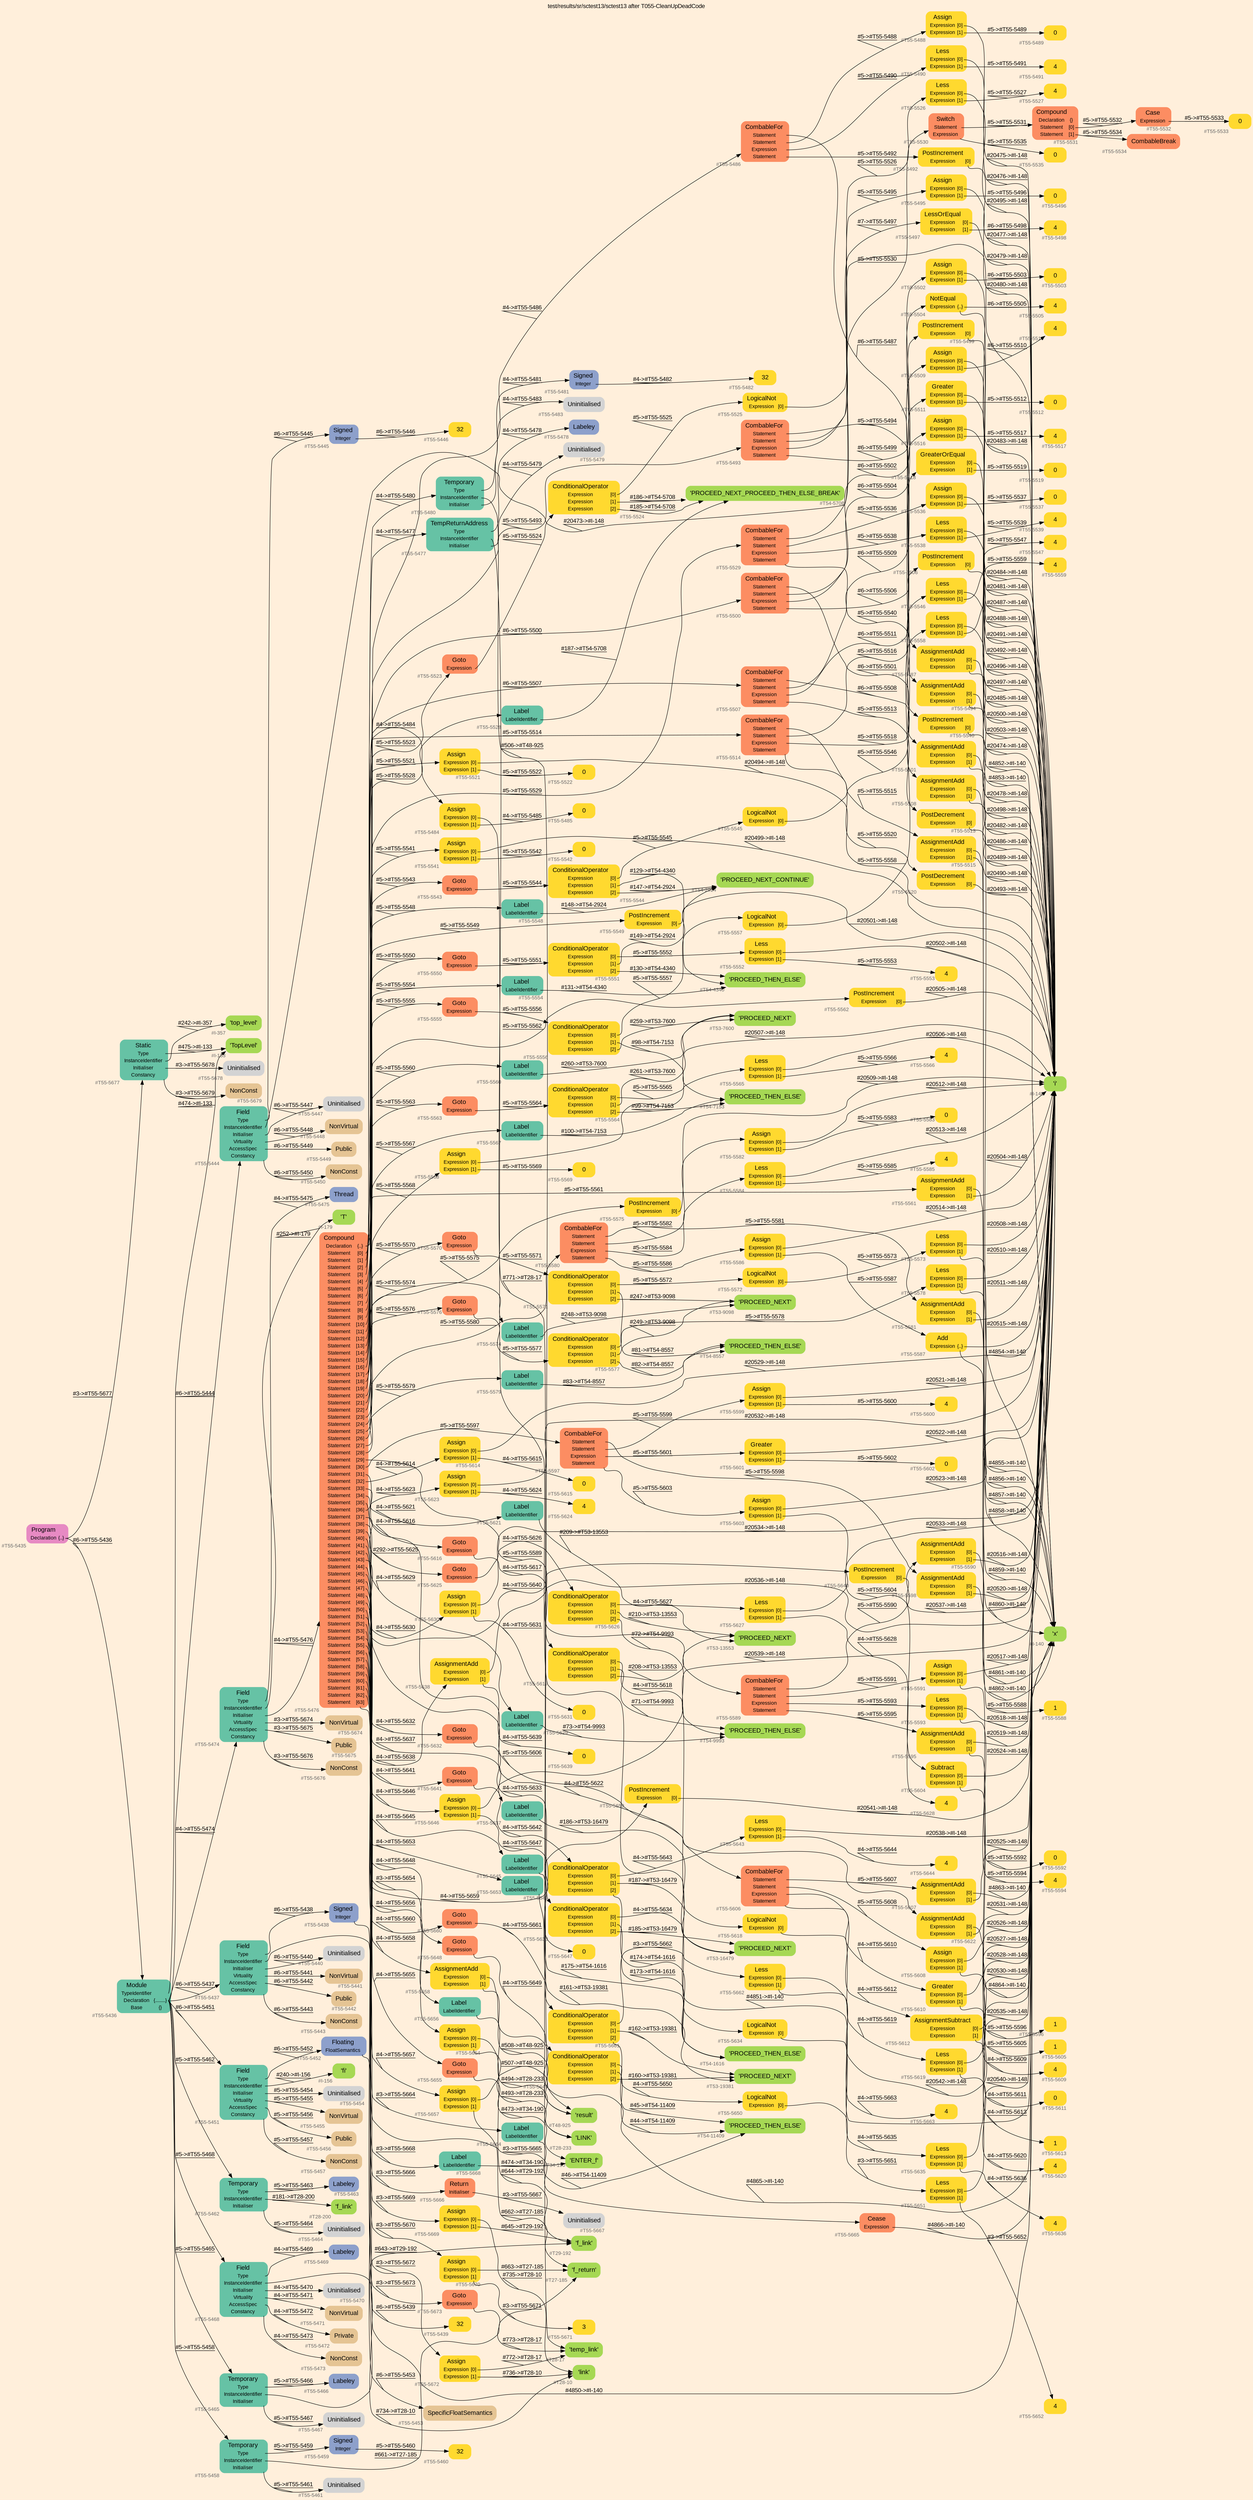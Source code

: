 digraph "test/results/sr/sctest13/sctest13 after T055-CleanUpDeadCode" {
label = "test/results/sr/sctest13/sctest13 after T055-CleanUpDeadCode"
labelloc = t
graph [
    rankdir = "LR"
    ranksep = 0.3
    bgcolor = antiquewhite1
    color = black
    fontcolor = black
    fontname = "Arial"
];
node [
    fontname = "Arial"
];
edge [
    fontname = "Arial"
];

// -------------------- node figure --------------------
// -------- block #T55-5435 ----------
"#T55-5435" [
    fillcolor = "/set28/4"
    xlabel = "#T55-5435"
    fontsize = "12"
    fontcolor = grey40
    shape = "plaintext"
    label = <<TABLE BORDER="0" CELLBORDER="0" CELLSPACING="0">
     <TR><TD><FONT COLOR="black" POINT-SIZE="15">Program</FONT></TD></TR>
     <TR><TD><FONT COLOR="black" POINT-SIZE="12">Declaration</FONT></TD><TD PORT="port0"><FONT COLOR="black" POINT-SIZE="12">{..}</FONT></TD></TR>
    </TABLE>>
    style = "rounded,filled"
];

// -------- block #T55-5436 ----------
"#T55-5436" [
    fillcolor = "/set28/1"
    xlabel = "#T55-5436"
    fontsize = "12"
    fontcolor = grey40
    shape = "plaintext"
    label = <<TABLE BORDER="0" CELLBORDER="0" CELLSPACING="0">
     <TR><TD><FONT COLOR="black" POINT-SIZE="15">Module</FONT></TD></TR>
     <TR><TD><FONT COLOR="black" POINT-SIZE="12">TypeIdentifier</FONT></TD><TD PORT="port0"></TD></TR>
     <TR><TD><FONT COLOR="black" POINT-SIZE="12">Declaration</FONT></TD><TD PORT="port1"><FONT COLOR="black" POINT-SIZE="12">{........}</FONT></TD></TR>
     <TR><TD><FONT COLOR="black" POINT-SIZE="12">Base</FONT></TD><TD PORT="port2"><FONT COLOR="black" POINT-SIZE="12">{}</FONT></TD></TR>
    </TABLE>>
    style = "rounded,filled"
];

// -------- block #I-133 ----------
"#I-133" [
    fillcolor = "/set28/5"
    xlabel = "#I-133"
    fontsize = "12"
    fontcolor = grey40
    shape = "plaintext"
    label = <<TABLE BORDER="0" CELLBORDER="0" CELLSPACING="0">
     <TR><TD><FONT COLOR="black" POINT-SIZE="15">'TopLevel'</FONT></TD></TR>
    </TABLE>>
    style = "rounded,filled"
];

// -------- block #T55-5437 ----------
"#T55-5437" [
    fillcolor = "/set28/1"
    xlabel = "#T55-5437"
    fontsize = "12"
    fontcolor = grey40
    shape = "plaintext"
    label = <<TABLE BORDER="0" CELLBORDER="0" CELLSPACING="0">
     <TR><TD><FONT COLOR="black" POINT-SIZE="15">Field</FONT></TD></TR>
     <TR><TD><FONT COLOR="black" POINT-SIZE="12">Type</FONT></TD><TD PORT="port0"></TD></TR>
     <TR><TD><FONT COLOR="black" POINT-SIZE="12">InstanceIdentifier</FONT></TD><TD PORT="port1"></TD></TR>
     <TR><TD><FONT COLOR="black" POINT-SIZE="12">Initialiser</FONT></TD><TD PORT="port2"></TD></TR>
     <TR><TD><FONT COLOR="black" POINT-SIZE="12">Virtuality</FONT></TD><TD PORT="port3"></TD></TR>
     <TR><TD><FONT COLOR="black" POINT-SIZE="12">AccessSpec</FONT></TD><TD PORT="port4"></TD></TR>
     <TR><TD><FONT COLOR="black" POINT-SIZE="12">Constancy</FONT></TD><TD PORT="port5"></TD></TR>
    </TABLE>>
    style = "rounded,filled"
];

// -------- block #T55-5438 ----------
"#T55-5438" [
    fillcolor = "/set28/3"
    xlabel = "#T55-5438"
    fontsize = "12"
    fontcolor = grey40
    shape = "plaintext"
    label = <<TABLE BORDER="0" CELLBORDER="0" CELLSPACING="0">
     <TR><TD><FONT COLOR="black" POINT-SIZE="15">Signed</FONT></TD></TR>
     <TR><TD><FONT COLOR="black" POINT-SIZE="12">Integer</FONT></TD><TD PORT="port0"></TD></TR>
    </TABLE>>
    style = "rounded,filled"
];

// -------- block #T55-5439 ----------
"#T55-5439" [
    fillcolor = "/set28/6"
    xlabel = "#T55-5439"
    fontsize = "12"
    fontcolor = grey40
    shape = "plaintext"
    label = <<TABLE BORDER="0" CELLBORDER="0" CELLSPACING="0">
     <TR><TD><FONT COLOR="black" POINT-SIZE="15">32</FONT></TD></TR>
    </TABLE>>
    style = "rounded,filled"
];

// -------- block #I-140 ----------
"#I-140" [
    fillcolor = "/set28/5"
    xlabel = "#I-140"
    fontsize = "12"
    fontcolor = grey40
    shape = "plaintext"
    label = <<TABLE BORDER="0" CELLBORDER="0" CELLSPACING="0">
     <TR><TD><FONT COLOR="black" POINT-SIZE="15">'x'</FONT></TD></TR>
    </TABLE>>
    style = "rounded,filled"
];

// -------- block #T55-5440 ----------
"#T55-5440" [
    xlabel = "#T55-5440"
    fontsize = "12"
    fontcolor = grey40
    shape = "plaintext"
    label = <<TABLE BORDER="0" CELLBORDER="0" CELLSPACING="0">
     <TR><TD><FONT COLOR="black" POINT-SIZE="15">Uninitialised</FONT></TD></TR>
    </TABLE>>
    style = "rounded,filled"
];

// -------- block #T55-5441 ----------
"#T55-5441" [
    fillcolor = "/set28/7"
    xlabel = "#T55-5441"
    fontsize = "12"
    fontcolor = grey40
    shape = "plaintext"
    label = <<TABLE BORDER="0" CELLBORDER="0" CELLSPACING="0">
     <TR><TD><FONT COLOR="black" POINT-SIZE="15">NonVirtual</FONT></TD></TR>
    </TABLE>>
    style = "rounded,filled"
];

// -------- block #T55-5442 ----------
"#T55-5442" [
    fillcolor = "/set28/7"
    xlabel = "#T55-5442"
    fontsize = "12"
    fontcolor = grey40
    shape = "plaintext"
    label = <<TABLE BORDER="0" CELLBORDER="0" CELLSPACING="0">
     <TR><TD><FONT COLOR="black" POINT-SIZE="15">Public</FONT></TD></TR>
    </TABLE>>
    style = "rounded,filled"
];

// -------- block #T55-5443 ----------
"#T55-5443" [
    fillcolor = "/set28/7"
    xlabel = "#T55-5443"
    fontsize = "12"
    fontcolor = grey40
    shape = "plaintext"
    label = <<TABLE BORDER="0" CELLBORDER="0" CELLSPACING="0">
     <TR><TD><FONT COLOR="black" POINT-SIZE="15">NonConst</FONT></TD></TR>
    </TABLE>>
    style = "rounded,filled"
];

// -------- block #T55-5444 ----------
"#T55-5444" [
    fillcolor = "/set28/1"
    xlabel = "#T55-5444"
    fontsize = "12"
    fontcolor = grey40
    shape = "plaintext"
    label = <<TABLE BORDER="0" CELLBORDER="0" CELLSPACING="0">
     <TR><TD><FONT COLOR="black" POINT-SIZE="15">Field</FONT></TD></TR>
     <TR><TD><FONT COLOR="black" POINT-SIZE="12">Type</FONT></TD><TD PORT="port0"></TD></TR>
     <TR><TD><FONT COLOR="black" POINT-SIZE="12">InstanceIdentifier</FONT></TD><TD PORT="port1"></TD></TR>
     <TR><TD><FONT COLOR="black" POINT-SIZE="12">Initialiser</FONT></TD><TD PORT="port2"></TD></TR>
     <TR><TD><FONT COLOR="black" POINT-SIZE="12">Virtuality</FONT></TD><TD PORT="port3"></TD></TR>
     <TR><TD><FONT COLOR="black" POINT-SIZE="12">AccessSpec</FONT></TD><TD PORT="port4"></TD></TR>
     <TR><TD><FONT COLOR="black" POINT-SIZE="12">Constancy</FONT></TD><TD PORT="port5"></TD></TR>
    </TABLE>>
    style = "rounded,filled"
];

// -------- block #T55-5445 ----------
"#T55-5445" [
    fillcolor = "/set28/3"
    xlabel = "#T55-5445"
    fontsize = "12"
    fontcolor = grey40
    shape = "plaintext"
    label = <<TABLE BORDER="0" CELLBORDER="0" CELLSPACING="0">
     <TR><TD><FONT COLOR="black" POINT-SIZE="15">Signed</FONT></TD></TR>
     <TR><TD><FONT COLOR="black" POINT-SIZE="12">Integer</FONT></TD><TD PORT="port0"></TD></TR>
    </TABLE>>
    style = "rounded,filled"
];

// -------- block #T55-5446 ----------
"#T55-5446" [
    fillcolor = "/set28/6"
    xlabel = "#T55-5446"
    fontsize = "12"
    fontcolor = grey40
    shape = "plaintext"
    label = <<TABLE BORDER="0" CELLBORDER="0" CELLSPACING="0">
     <TR><TD><FONT COLOR="black" POINT-SIZE="15">32</FONT></TD></TR>
    </TABLE>>
    style = "rounded,filled"
];

// -------- block #I-148 ----------
"#I-148" [
    fillcolor = "/set28/5"
    xlabel = "#I-148"
    fontsize = "12"
    fontcolor = grey40
    shape = "plaintext"
    label = <<TABLE BORDER="0" CELLBORDER="0" CELLSPACING="0">
     <TR><TD><FONT COLOR="black" POINT-SIZE="15">'i'</FONT></TD></TR>
    </TABLE>>
    style = "rounded,filled"
];

// -------- block #T55-5447 ----------
"#T55-5447" [
    xlabel = "#T55-5447"
    fontsize = "12"
    fontcolor = grey40
    shape = "plaintext"
    label = <<TABLE BORDER="0" CELLBORDER="0" CELLSPACING="0">
     <TR><TD><FONT COLOR="black" POINT-SIZE="15">Uninitialised</FONT></TD></TR>
    </TABLE>>
    style = "rounded,filled"
];

// -------- block #T55-5448 ----------
"#T55-5448" [
    fillcolor = "/set28/7"
    xlabel = "#T55-5448"
    fontsize = "12"
    fontcolor = grey40
    shape = "plaintext"
    label = <<TABLE BORDER="0" CELLBORDER="0" CELLSPACING="0">
     <TR><TD><FONT COLOR="black" POINT-SIZE="15">NonVirtual</FONT></TD></TR>
    </TABLE>>
    style = "rounded,filled"
];

// -------- block #T55-5449 ----------
"#T55-5449" [
    fillcolor = "/set28/7"
    xlabel = "#T55-5449"
    fontsize = "12"
    fontcolor = grey40
    shape = "plaintext"
    label = <<TABLE BORDER="0" CELLBORDER="0" CELLSPACING="0">
     <TR><TD><FONT COLOR="black" POINT-SIZE="15">Public</FONT></TD></TR>
    </TABLE>>
    style = "rounded,filled"
];

// -------- block #T55-5450 ----------
"#T55-5450" [
    fillcolor = "/set28/7"
    xlabel = "#T55-5450"
    fontsize = "12"
    fontcolor = grey40
    shape = "plaintext"
    label = <<TABLE BORDER="0" CELLBORDER="0" CELLSPACING="0">
     <TR><TD><FONT COLOR="black" POINT-SIZE="15">NonConst</FONT></TD></TR>
    </TABLE>>
    style = "rounded,filled"
];

// -------- block #T55-5451 ----------
"#T55-5451" [
    fillcolor = "/set28/1"
    xlabel = "#T55-5451"
    fontsize = "12"
    fontcolor = grey40
    shape = "plaintext"
    label = <<TABLE BORDER="0" CELLBORDER="0" CELLSPACING="0">
     <TR><TD><FONT COLOR="black" POINT-SIZE="15">Field</FONT></TD></TR>
     <TR><TD><FONT COLOR="black" POINT-SIZE="12">Type</FONT></TD><TD PORT="port0"></TD></TR>
     <TR><TD><FONT COLOR="black" POINT-SIZE="12">InstanceIdentifier</FONT></TD><TD PORT="port1"></TD></TR>
     <TR><TD><FONT COLOR="black" POINT-SIZE="12">Initialiser</FONT></TD><TD PORT="port2"></TD></TR>
     <TR><TD><FONT COLOR="black" POINT-SIZE="12">Virtuality</FONT></TD><TD PORT="port3"></TD></TR>
     <TR><TD><FONT COLOR="black" POINT-SIZE="12">AccessSpec</FONT></TD><TD PORT="port4"></TD></TR>
     <TR><TD><FONT COLOR="black" POINT-SIZE="12">Constancy</FONT></TD><TD PORT="port5"></TD></TR>
    </TABLE>>
    style = "rounded,filled"
];

// -------- block #T55-5452 ----------
"#T55-5452" [
    fillcolor = "/set28/3"
    xlabel = "#T55-5452"
    fontsize = "12"
    fontcolor = grey40
    shape = "plaintext"
    label = <<TABLE BORDER="0" CELLBORDER="0" CELLSPACING="0">
     <TR><TD><FONT COLOR="black" POINT-SIZE="15">Floating</FONT></TD></TR>
     <TR><TD><FONT COLOR="black" POINT-SIZE="12">FloatSemantics</FONT></TD><TD PORT="port0"></TD></TR>
    </TABLE>>
    style = "rounded,filled"
];

// -------- block #T55-5453 ----------
"#T55-5453" [
    fillcolor = "/set28/7"
    xlabel = "#T55-5453"
    fontsize = "12"
    fontcolor = grey40
    shape = "plaintext"
    label = <<TABLE BORDER="0" CELLBORDER="0" CELLSPACING="0">
     <TR><TD><FONT COLOR="black" POINT-SIZE="15">SpecificFloatSemantics</FONT></TD></TR>
    </TABLE>>
    style = "rounded,filled"
];

// -------- block #I-156 ----------
"#I-156" [
    fillcolor = "/set28/5"
    xlabel = "#I-156"
    fontsize = "12"
    fontcolor = grey40
    shape = "plaintext"
    label = <<TABLE BORDER="0" CELLBORDER="0" CELLSPACING="0">
     <TR><TD><FONT COLOR="black" POINT-SIZE="15">'fi'</FONT></TD></TR>
    </TABLE>>
    style = "rounded,filled"
];

// -------- block #T55-5454 ----------
"#T55-5454" [
    xlabel = "#T55-5454"
    fontsize = "12"
    fontcolor = grey40
    shape = "plaintext"
    label = <<TABLE BORDER="0" CELLBORDER="0" CELLSPACING="0">
     <TR><TD><FONT COLOR="black" POINT-SIZE="15">Uninitialised</FONT></TD></TR>
    </TABLE>>
    style = "rounded,filled"
];

// -------- block #T55-5455 ----------
"#T55-5455" [
    fillcolor = "/set28/7"
    xlabel = "#T55-5455"
    fontsize = "12"
    fontcolor = grey40
    shape = "plaintext"
    label = <<TABLE BORDER="0" CELLBORDER="0" CELLSPACING="0">
     <TR><TD><FONT COLOR="black" POINT-SIZE="15">NonVirtual</FONT></TD></TR>
    </TABLE>>
    style = "rounded,filled"
];

// -------- block #T55-5456 ----------
"#T55-5456" [
    fillcolor = "/set28/7"
    xlabel = "#T55-5456"
    fontsize = "12"
    fontcolor = grey40
    shape = "plaintext"
    label = <<TABLE BORDER="0" CELLBORDER="0" CELLSPACING="0">
     <TR><TD><FONT COLOR="black" POINT-SIZE="15">Public</FONT></TD></TR>
    </TABLE>>
    style = "rounded,filled"
];

// -------- block #T55-5457 ----------
"#T55-5457" [
    fillcolor = "/set28/7"
    xlabel = "#T55-5457"
    fontsize = "12"
    fontcolor = grey40
    shape = "plaintext"
    label = <<TABLE BORDER="0" CELLBORDER="0" CELLSPACING="0">
     <TR><TD><FONT COLOR="black" POINT-SIZE="15">NonConst</FONT></TD></TR>
    </TABLE>>
    style = "rounded,filled"
];

// -------- block #T55-5458 ----------
"#T55-5458" [
    fillcolor = "/set28/1"
    xlabel = "#T55-5458"
    fontsize = "12"
    fontcolor = grey40
    shape = "plaintext"
    label = <<TABLE BORDER="0" CELLBORDER="0" CELLSPACING="0">
     <TR><TD><FONT COLOR="black" POINT-SIZE="15">Temporary</FONT></TD></TR>
     <TR><TD><FONT COLOR="black" POINT-SIZE="12">Type</FONT></TD><TD PORT="port0"></TD></TR>
     <TR><TD><FONT COLOR="black" POINT-SIZE="12">InstanceIdentifier</FONT></TD><TD PORT="port1"></TD></TR>
     <TR><TD><FONT COLOR="black" POINT-SIZE="12">Initialiser</FONT></TD><TD PORT="port2"></TD></TR>
    </TABLE>>
    style = "rounded,filled"
];

// -------- block #T55-5459 ----------
"#T55-5459" [
    fillcolor = "/set28/3"
    xlabel = "#T55-5459"
    fontsize = "12"
    fontcolor = grey40
    shape = "plaintext"
    label = <<TABLE BORDER="0" CELLBORDER="0" CELLSPACING="0">
     <TR><TD><FONT COLOR="black" POINT-SIZE="15">Signed</FONT></TD></TR>
     <TR><TD><FONT COLOR="black" POINT-SIZE="12">Integer</FONT></TD><TD PORT="port0"></TD></TR>
    </TABLE>>
    style = "rounded,filled"
];

// -------- block #T55-5460 ----------
"#T55-5460" [
    fillcolor = "/set28/6"
    xlabel = "#T55-5460"
    fontsize = "12"
    fontcolor = grey40
    shape = "plaintext"
    label = <<TABLE BORDER="0" CELLBORDER="0" CELLSPACING="0">
     <TR><TD><FONT COLOR="black" POINT-SIZE="15">32</FONT></TD></TR>
    </TABLE>>
    style = "rounded,filled"
];

// -------- block #T27-185 ----------
"#T27-185" [
    fillcolor = "/set28/5"
    xlabel = "#T27-185"
    fontsize = "12"
    fontcolor = grey40
    shape = "plaintext"
    label = <<TABLE BORDER="0" CELLBORDER="0" CELLSPACING="0">
     <TR><TD><FONT COLOR="black" POINT-SIZE="15">'f_return'</FONT></TD></TR>
    </TABLE>>
    style = "rounded,filled"
];

// -------- block #T55-5461 ----------
"#T55-5461" [
    xlabel = "#T55-5461"
    fontsize = "12"
    fontcolor = grey40
    shape = "plaintext"
    label = <<TABLE BORDER="0" CELLBORDER="0" CELLSPACING="0">
     <TR><TD><FONT COLOR="black" POINT-SIZE="15">Uninitialised</FONT></TD></TR>
    </TABLE>>
    style = "rounded,filled"
];

// -------- block #T55-5462 ----------
"#T55-5462" [
    fillcolor = "/set28/1"
    xlabel = "#T55-5462"
    fontsize = "12"
    fontcolor = grey40
    shape = "plaintext"
    label = <<TABLE BORDER="0" CELLBORDER="0" CELLSPACING="0">
     <TR><TD><FONT COLOR="black" POINT-SIZE="15">Temporary</FONT></TD></TR>
     <TR><TD><FONT COLOR="black" POINT-SIZE="12">Type</FONT></TD><TD PORT="port0"></TD></TR>
     <TR><TD><FONT COLOR="black" POINT-SIZE="12">InstanceIdentifier</FONT></TD><TD PORT="port1"></TD></TR>
     <TR><TD><FONT COLOR="black" POINT-SIZE="12">Initialiser</FONT></TD><TD PORT="port2"></TD></TR>
    </TABLE>>
    style = "rounded,filled"
];

// -------- block #T55-5463 ----------
"#T55-5463" [
    fillcolor = "/set28/3"
    xlabel = "#T55-5463"
    fontsize = "12"
    fontcolor = grey40
    shape = "plaintext"
    label = <<TABLE BORDER="0" CELLBORDER="0" CELLSPACING="0">
     <TR><TD><FONT COLOR="black" POINT-SIZE="15">Labeley</FONT></TD></TR>
    </TABLE>>
    style = "rounded,filled"
];

// -------- block #T28-200 ----------
"#T28-200" [
    fillcolor = "/set28/5"
    xlabel = "#T28-200"
    fontsize = "12"
    fontcolor = grey40
    shape = "plaintext"
    label = <<TABLE BORDER="0" CELLBORDER="0" CELLSPACING="0">
     <TR><TD><FONT COLOR="black" POINT-SIZE="15">'f_link'</FONT></TD></TR>
    </TABLE>>
    style = "rounded,filled"
];

// -------- block #T55-5464 ----------
"#T55-5464" [
    xlabel = "#T55-5464"
    fontsize = "12"
    fontcolor = grey40
    shape = "plaintext"
    label = <<TABLE BORDER="0" CELLBORDER="0" CELLSPACING="0">
     <TR><TD><FONT COLOR="black" POINT-SIZE="15">Uninitialised</FONT></TD></TR>
    </TABLE>>
    style = "rounded,filled"
];

// -------- block #T55-5465 ----------
"#T55-5465" [
    fillcolor = "/set28/1"
    xlabel = "#T55-5465"
    fontsize = "12"
    fontcolor = grey40
    shape = "plaintext"
    label = <<TABLE BORDER="0" CELLBORDER="0" CELLSPACING="0">
     <TR><TD><FONT COLOR="black" POINT-SIZE="15">Temporary</FONT></TD></TR>
     <TR><TD><FONT COLOR="black" POINT-SIZE="12">Type</FONT></TD><TD PORT="port0"></TD></TR>
     <TR><TD><FONT COLOR="black" POINT-SIZE="12">InstanceIdentifier</FONT></TD><TD PORT="port1"></TD></TR>
     <TR><TD><FONT COLOR="black" POINT-SIZE="12">Initialiser</FONT></TD><TD PORT="port2"></TD></TR>
    </TABLE>>
    style = "rounded,filled"
];

// -------- block #T55-5466 ----------
"#T55-5466" [
    fillcolor = "/set28/3"
    xlabel = "#T55-5466"
    fontsize = "12"
    fontcolor = grey40
    shape = "plaintext"
    label = <<TABLE BORDER="0" CELLBORDER="0" CELLSPACING="0">
     <TR><TD><FONT COLOR="black" POINT-SIZE="15">Labeley</FONT></TD></TR>
    </TABLE>>
    style = "rounded,filled"
];

// -------- block #T29-192 ----------
"#T29-192" [
    fillcolor = "/set28/5"
    xlabel = "#T29-192"
    fontsize = "12"
    fontcolor = grey40
    shape = "plaintext"
    label = <<TABLE BORDER="0" CELLBORDER="0" CELLSPACING="0">
     <TR><TD><FONT COLOR="black" POINT-SIZE="15">'f_link'</FONT></TD></TR>
    </TABLE>>
    style = "rounded,filled"
];

// -------- block #T55-5467 ----------
"#T55-5467" [
    xlabel = "#T55-5467"
    fontsize = "12"
    fontcolor = grey40
    shape = "plaintext"
    label = <<TABLE BORDER="0" CELLBORDER="0" CELLSPACING="0">
     <TR><TD><FONT COLOR="black" POINT-SIZE="15">Uninitialised</FONT></TD></TR>
    </TABLE>>
    style = "rounded,filled"
];

// -------- block #T55-5468 ----------
"#T55-5468" [
    fillcolor = "/set28/1"
    xlabel = "#T55-5468"
    fontsize = "12"
    fontcolor = grey40
    shape = "plaintext"
    label = <<TABLE BORDER="0" CELLBORDER="0" CELLSPACING="0">
     <TR><TD><FONT COLOR="black" POINT-SIZE="15">Field</FONT></TD></TR>
     <TR><TD><FONT COLOR="black" POINT-SIZE="12">Type</FONT></TD><TD PORT="port0"></TD></TR>
     <TR><TD><FONT COLOR="black" POINT-SIZE="12">InstanceIdentifier</FONT></TD><TD PORT="port1"></TD></TR>
     <TR><TD><FONT COLOR="black" POINT-SIZE="12">Initialiser</FONT></TD><TD PORT="port2"></TD></TR>
     <TR><TD><FONT COLOR="black" POINT-SIZE="12">Virtuality</FONT></TD><TD PORT="port3"></TD></TR>
     <TR><TD><FONT COLOR="black" POINT-SIZE="12">AccessSpec</FONT></TD><TD PORT="port4"></TD></TR>
     <TR><TD><FONT COLOR="black" POINT-SIZE="12">Constancy</FONT></TD><TD PORT="port5"></TD></TR>
    </TABLE>>
    style = "rounded,filled"
];

// -------- block #T55-5469 ----------
"#T55-5469" [
    fillcolor = "/set28/3"
    xlabel = "#T55-5469"
    fontsize = "12"
    fontcolor = grey40
    shape = "plaintext"
    label = <<TABLE BORDER="0" CELLBORDER="0" CELLSPACING="0">
     <TR><TD><FONT COLOR="black" POINT-SIZE="15">Labeley</FONT></TD></TR>
    </TABLE>>
    style = "rounded,filled"
];

// -------- block #T28-10 ----------
"#T28-10" [
    fillcolor = "/set28/5"
    xlabel = "#T28-10"
    fontsize = "12"
    fontcolor = grey40
    shape = "plaintext"
    label = <<TABLE BORDER="0" CELLBORDER="0" CELLSPACING="0">
     <TR><TD><FONT COLOR="black" POINT-SIZE="15">'link'</FONT></TD></TR>
    </TABLE>>
    style = "rounded,filled"
];

// -------- block #T55-5470 ----------
"#T55-5470" [
    xlabel = "#T55-5470"
    fontsize = "12"
    fontcolor = grey40
    shape = "plaintext"
    label = <<TABLE BORDER="0" CELLBORDER="0" CELLSPACING="0">
     <TR><TD><FONT COLOR="black" POINT-SIZE="15">Uninitialised</FONT></TD></TR>
    </TABLE>>
    style = "rounded,filled"
];

// -------- block #T55-5471 ----------
"#T55-5471" [
    fillcolor = "/set28/7"
    xlabel = "#T55-5471"
    fontsize = "12"
    fontcolor = grey40
    shape = "plaintext"
    label = <<TABLE BORDER="0" CELLBORDER="0" CELLSPACING="0">
     <TR><TD><FONT COLOR="black" POINT-SIZE="15">NonVirtual</FONT></TD></TR>
    </TABLE>>
    style = "rounded,filled"
];

// -------- block #T55-5472 ----------
"#T55-5472" [
    fillcolor = "/set28/7"
    xlabel = "#T55-5472"
    fontsize = "12"
    fontcolor = grey40
    shape = "plaintext"
    label = <<TABLE BORDER="0" CELLBORDER="0" CELLSPACING="0">
     <TR><TD><FONT COLOR="black" POINT-SIZE="15">Private</FONT></TD></TR>
    </TABLE>>
    style = "rounded,filled"
];

// -------- block #T55-5473 ----------
"#T55-5473" [
    fillcolor = "/set28/7"
    xlabel = "#T55-5473"
    fontsize = "12"
    fontcolor = grey40
    shape = "plaintext"
    label = <<TABLE BORDER="0" CELLBORDER="0" CELLSPACING="0">
     <TR><TD><FONT COLOR="black" POINT-SIZE="15">NonConst</FONT></TD></TR>
    </TABLE>>
    style = "rounded,filled"
];

// -------- block #T55-5474 ----------
"#T55-5474" [
    fillcolor = "/set28/1"
    xlabel = "#T55-5474"
    fontsize = "12"
    fontcolor = grey40
    shape = "plaintext"
    label = <<TABLE BORDER="0" CELLBORDER="0" CELLSPACING="0">
     <TR><TD><FONT COLOR="black" POINT-SIZE="15">Field</FONT></TD></TR>
     <TR><TD><FONT COLOR="black" POINT-SIZE="12">Type</FONT></TD><TD PORT="port0"></TD></TR>
     <TR><TD><FONT COLOR="black" POINT-SIZE="12">InstanceIdentifier</FONT></TD><TD PORT="port1"></TD></TR>
     <TR><TD><FONT COLOR="black" POINT-SIZE="12">Initialiser</FONT></TD><TD PORT="port2"></TD></TR>
     <TR><TD><FONT COLOR="black" POINT-SIZE="12">Virtuality</FONT></TD><TD PORT="port3"></TD></TR>
     <TR><TD><FONT COLOR="black" POINT-SIZE="12">AccessSpec</FONT></TD><TD PORT="port4"></TD></TR>
     <TR><TD><FONT COLOR="black" POINT-SIZE="12">Constancy</FONT></TD><TD PORT="port5"></TD></TR>
    </TABLE>>
    style = "rounded,filled"
];

// -------- block #T55-5475 ----------
"#T55-5475" [
    fillcolor = "/set28/3"
    xlabel = "#T55-5475"
    fontsize = "12"
    fontcolor = grey40
    shape = "plaintext"
    label = <<TABLE BORDER="0" CELLBORDER="0" CELLSPACING="0">
     <TR><TD><FONT COLOR="black" POINT-SIZE="15">Thread</FONT></TD></TR>
    </TABLE>>
    style = "rounded,filled"
];

// -------- block #I-179 ----------
"#I-179" [
    fillcolor = "/set28/5"
    xlabel = "#I-179"
    fontsize = "12"
    fontcolor = grey40
    shape = "plaintext"
    label = <<TABLE BORDER="0" CELLBORDER="0" CELLSPACING="0">
     <TR><TD><FONT COLOR="black" POINT-SIZE="15">'T'</FONT></TD></TR>
    </TABLE>>
    style = "rounded,filled"
];

// -------- block #T55-5476 ----------
"#T55-5476" [
    fillcolor = "/set28/2"
    xlabel = "#T55-5476"
    fontsize = "12"
    fontcolor = grey40
    shape = "plaintext"
    label = <<TABLE BORDER="0" CELLBORDER="0" CELLSPACING="0">
     <TR><TD><FONT COLOR="black" POINT-SIZE="15">Compound</FONT></TD></TR>
     <TR><TD><FONT COLOR="black" POINT-SIZE="12">Declaration</FONT></TD><TD PORT="port0"><FONT COLOR="black" POINT-SIZE="12">{..}</FONT></TD></TR>
     <TR><TD><FONT COLOR="black" POINT-SIZE="12">Statement</FONT></TD><TD PORT="port1"><FONT COLOR="black" POINT-SIZE="12">[0]</FONT></TD></TR>
     <TR><TD><FONT COLOR="black" POINT-SIZE="12">Statement</FONT></TD><TD PORT="port2"><FONT COLOR="black" POINT-SIZE="12">[1]</FONT></TD></TR>
     <TR><TD><FONT COLOR="black" POINT-SIZE="12">Statement</FONT></TD><TD PORT="port3"><FONT COLOR="black" POINT-SIZE="12">[2]</FONT></TD></TR>
     <TR><TD><FONT COLOR="black" POINT-SIZE="12">Statement</FONT></TD><TD PORT="port4"><FONT COLOR="black" POINT-SIZE="12">[3]</FONT></TD></TR>
     <TR><TD><FONT COLOR="black" POINT-SIZE="12">Statement</FONT></TD><TD PORT="port5"><FONT COLOR="black" POINT-SIZE="12">[4]</FONT></TD></TR>
     <TR><TD><FONT COLOR="black" POINT-SIZE="12">Statement</FONT></TD><TD PORT="port6"><FONT COLOR="black" POINT-SIZE="12">[5]</FONT></TD></TR>
     <TR><TD><FONT COLOR="black" POINT-SIZE="12">Statement</FONT></TD><TD PORT="port7"><FONT COLOR="black" POINT-SIZE="12">[6]</FONT></TD></TR>
     <TR><TD><FONT COLOR="black" POINT-SIZE="12">Statement</FONT></TD><TD PORT="port8"><FONT COLOR="black" POINT-SIZE="12">[7]</FONT></TD></TR>
     <TR><TD><FONT COLOR="black" POINT-SIZE="12">Statement</FONT></TD><TD PORT="port9"><FONT COLOR="black" POINT-SIZE="12">[8]</FONT></TD></TR>
     <TR><TD><FONT COLOR="black" POINT-SIZE="12">Statement</FONT></TD><TD PORT="port10"><FONT COLOR="black" POINT-SIZE="12">[9]</FONT></TD></TR>
     <TR><TD><FONT COLOR="black" POINT-SIZE="12">Statement</FONT></TD><TD PORT="port11"><FONT COLOR="black" POINT-SIZE="12">[10]</FONT></TD></TR>
     <TR><TD><FONT COLOR="black" POINT-SIZE="12">Statement</FONT></TD><TD PORT="port12"><FONT COLOR="black" POINT-SIZE="12">[11]</FONT></TD></TR>
     <TR><TD><FONT COLOR="black" POINT-SIZE="12">Statement</FONT></TD><TD PORT="port13"><FONT COLOR="black" POINT-SIZE="12">[12]</FONT></TD></TR>
     <TR><TD><FONT COLOR="black" POINT-SIZE="12">Statement</FONT></TD><TD PORT="port14"><FONT COLOR="black" POINT-SIZE="12">[13]</FONT></TD></TR>
     <TR><TD><FONT COLOR="black" POINT-SIZE="12">Statement</FONT></TD><TD PORT="port15"><FONT COLOR="black" POINT-SIZE="12">[14]</FONT></TD></TR>
     <TR><TD><FONT COLOR="black" POINT-SIZE="12">Statement</FONT></TD><TD PORT="port16"><FONT COLOR="black" POINT-SIZE="12">[15]</FONT></TD></TR>
     <TR><TD><FONT COLOR="black" POINT-SIZE="12">Statement</FONT></TD><TD PORT="port17"><FONT COLOR="black" POINT-SIZE="12">[16]</FONT></TD></TR>
     <TR><TD><FONT COLOR="black" POINT-SIZE="12">Statement</FONT></TD><TD PORT="port18"><FONT COLOR="black" POINT-SIZE="12">[17]</FONT></TD></TR>
     <TR><TD><FONT COLOR="black" POINT-SIZE="12">Statement</FONT></TD><TD PORT="port19"><FONT COLOR="black" POINT-SIZE="12">[18]</FONT></TD></TR>
     <TR><TD><FONT COLOR="black" POINT-SIZE="12">Statement</FONT></TD><TD PORT="port20"><FONT COLOR="black" POINT-SIZE="12">[19]</FONT></TD></TR>
     <TR><TD><FONT COLOR="black" POINT-SIZE="12">Statement</FONT></TD><TD PORT="port21"><FONT COLOR="black" POINT-SIZE="12">[20]</FONT></TD></TR>
     <TR><TD><FONT COLOR="black" POINT-SIZE="12">Statement</FONT></TD><TD PORT="port22"><FONT COLOR="black" POINT-SIZE="12">[21]</FONT></TD></TR>
     <TR><TD><FONT COLOR="black" POINT-SIZE="12">Statement</FONT></TD><TD PORT="port23"><FONT COLOR="black" POINT-SIZE="12">[22]</FONT></TD></TR>
     <TR><TD><FONT COLOR="black" POINT-SIZE="12">Statement</FONT></TD><TD PORT="port24"><FONT COLOR="black" POINT-SIZE="12">[23]</FONT></TD></TR>
     <TR><TD><FONT COLOR="black" POINT-SIZE="12">Statement</FONT></TD><TD PORT="port25"><FONT COLOR="black" POINT-SIZE="12">[24]</FONT></TD></TR>
     <TR><TD><FONT COLOR="black" POINT-SIZE="12">Statement</FONT></TD><TD PORT="port26"><FONT COLOR="black" POINT-SIZE="12">[25]</FONT></TD></TR>
     <TR><TD><FONT COLOR="black" POINT-SIZE="12">Statement</FONT></TD><TD PORT="port27"><FONT COLOR="black" POINT-SIZE="12">[26]</FONT></TD></TR>
     <TR><TD><FONT COLOR="black" POINT-SIZE="12">Statement</FONT></TD><TD PORT="port28"><FONT COLOR="black" POINT-SIZE="12">[27]</FONT></TD></TR>
     <TR><TD><FONT COLOR="black" POINT-SIZE="12">Statement</FONT></TD><TD PORT="port29"><FONT COLOR="black" POINT-SIZE="12">[28]</FONT></TD></TR>
     <TR><TD><FONT COLOR="black" POINT-SIZE="12">Statement</FONT></TD><TD PORT="port30"><FONT COLOR="black" POINT-SIZE="12">[29]</FONT></TD></TR>
     <TR><TD><FONT COLOR="black" POINT-SIZE="12">Statement</FONT></TD><TD PORT="port31"><FONT COLOR="black" POINT-SIZE="12">[30]</FONT></TD></TR>
     <TR><TD><FONT COLOR="black" POINT-SIZE="12">Statement</FONT></TD><TD PORT="port32"><FONT COLOR="black" POINT-SIZE="12">[31]</FONT></TD></TR>
     <TR><TD><FONT COLOR="black" POINT-SIZE="12">Statement</FONT></TD><TD PORT="port33"><FONT COLOR="black" POINT-SIZE="12">[32]</FONT></TD></TR>
     <TR><TD><FONT COLOR="black" POINT-SIZE="12">Statement</FONT></TD><TD PORT="port34"><FONT COLOR="black" POINT-SIZE="12">[33]</FONT></TD></TR>
     <TR><TD><FONT COLOR="black" POINT-SIZE="12">Statement</FONT></TD><TD PORT="port35"><FONT COLOR="black" POINT-SIZE="12">[34]</FONT></TD></TR>
     <TR><TD><FONT COLOR="black" POINT-SIZE="12">Statement</FONT></TD><TD PORT="port36"><FONT COLOR="black" POINT-SIZE="12">[35]</FONT></TD></TR>
     <TR><TD><FONT COLOR="black" POINT-SIZE="12">Statement</FONT></TD><TD PORT="port37"><FONT COLOR="black" POINT-SIZE="12">[36]</FONT></TD></TR>
     <TR><TD><FONT COLOR="black" POINT-SIZE="12">Statement</FONT></TD><TD PORT="port38"><FONT COLOR="black" POINT-SIZE="12">[37]</FONT></TD></TR>
     <TR><TD><FONT COLOR="black" POINT-SIZE="12">Statement</FONT></TD><TD PORT="port39"><FONT COLOR="black" POINT-SIZE="12">[38]</FONT></TD></TR>
     <TR><TD><FONT COLOR="black" POINT-SIZE="12">Statement</FONT></TD><TD PORT="port40"><FONT COLOR="black" POINT-SIZE="12">[39]</FONT></TD></TR>
     <TR><TD><FONT COLOR="black" POINT-SIZE="12">Statement</FONT></TD><TD PORT="port41"><FONT COLOR="black" POINT-SIZE="12">[40]</FONT></TD></TR>
     <TR><TD><FONT COLOR="black" POINT-SIZE="12">Statement</FONT></TD><TD PORT="port42"><FONT COLOR="black" POINT-SIZE="12">[41]</FONT></TD></TR>
     <TR><TD><FONT COLOR="black" POINT-SIZE="12">Statement</FONT></TD><TD PORT="port43"><FONT COLOR="black" POINT-SIZE="12">[42]</FONT></TD></TR>
     <TR><TD><FONT COLOR="black" POINT-SIZE="12">Statement</FONT></TD><TD PORT="port44"><FONT COLOR="black" POINT-SIZE="12">[43]</FONT></TD></TR>
     <TR><TD><FONT COLOR="black" POINT-SIZE="12">Statement</FONT></TD><TD PORT="port45"><FONT COLOR="black" POINT-SIZE="12">[44]</FONT></TD></TR>
     <TR><TD><FONT COLOR="black" POINT-SIZE="12">Statement</FONT></TD><TD PORT="port46"><FONT COLOR="black" POINT-SIZE="12">[45]</FONT></TD></TR>
     <TR><TD><FONT COLOR="black" POINT-SIZE="12">Statement</FONT></TD><TD PORT="port47"><FONT COLOR="black" POINT-SIZE="12">[46]</FONT></TD></TR>
     <TR><TD><FONT COLOR="black" POINT-SIZE="12">Statement</FONT></TD><TD PORT="port48"><FONT COLOR="black" POINT-SIZE="12">[47]</FONT></TD></TR>
     <TR><TD><FONT COLOR="black" POINT-SIZE="12">Statement</FONT></TD><TD PORT="port49"><FONT COLOR="black" POINT-SIZE="12">[48]</FONT></TD></TR>
     <TR><TD><FONT COLOR="black" POINT-SIZE="12">Statement</FONT></TD><TD PORT="port50"><FONT COLOR="black" POINT-SIZE="12">[49]</FONT></TD></TR>
     <TR><TD><FONT COLOR="black" POINT-SIZE="12">Statement</FONT></TD><TD PORT="port51"><FONT COLOR="black" POINT-SIZE="12">[50]</FONT></TD></TR>
     <TR><TD><FONT COLOR="black" POINT-SIZE="12">Statement</FONT></TD><TD PORT="port52"><FONT COLOR="black" POINT-SIZE="12">[51]</FONT></TD></TR>
     <TR><TD><FONT COLOR="black" POINT-SIZE="12">Statement</FONT></TD><TD PORT="port53"><FONT COLOR="black" POINT-SIZE="12">[52]</FONT></TD></TR>
     <TR><TD><FONT COLOR="black" POINT-SIZE="12">Statement</FONT></TD><TD PORT="port54"><FONT COLOR="black" POINT-SIZE="12">[53]</FONT></TD></TR>
     <TR><TD><FONT COLOR="black" POINT-SIZE="12">Statement</FONT></TD><TD PORT="port55"><FONT COLOR="black" POINT-SIZE="12">[54]</FONT></TD></TR>
     <TR><TD><FONT COLOR="black" POINT-SIZE="12">Statement</FONT></TD><TD PORT="port56"><FONT COLOR="black" POINT-SIZE="12">[55]</FONT></TD></TR>
     <TR><TD><FONT COLOR="black" POINT-SIZE="12">Statement</FONT></TD><TD PORT="port57"><FONT COLOR="black" POINT-SIZE="12">[56]</FONT></TD></TR>
     <TR><TD><FONT COLOR="black" POINT-SIZE="12">Statement</FONT></TD><TD PORT="port58"><FONT COLOR="black" POINT-SIZE="12">[57]</FONT></TD></TR>
     <TR><TD><FONT COLOR="black" POINT-SIZE="12">Statement</FONT></TD><TD PORT="port59"><FONT COLOR="black" POINT-SIZE="12">[58]</FONT></TD></TR>
     <TR><TD><FONT COLOR="black" POINT-SIZE="12">Statement</FONT></TD><TD PORT="port60"><FONT COLOR="black" POINT-SIZE="12">[59]</FONT></TD></TR>
     <TR><TD><FONT COLOR="black" POINT-SIZE="12">Statement</FONT></TD><TD PORT="port61"><FONT COLOR="black" POINT-SIZE="12">[60]</FONT></TD></TR>
     <TR><TD><FONT COLOR="black" POINT-SIZE="12">Statement</FONT></TD><TD PORT="port62"><FONT COLOR="black" POINT-SIZE="12">[61]</FONT></TD></TR>
     <TR><TD><FONT COLOR="black" POINT-SIZE="12">Statement</FONT></TD><TD PORT="port63"><FONT COLOR="black" POINT-SIZE="12">[62]</FONT></TD></TR>
     <TR><TD><FONT COLOR="black" POINT-SIZE="12">Statement</FONT></TD><TD PORT="port64"><FONT COLOR="black" POINT-SIZE="12">[63]</FONT></TD></TR>
    </TABLE>>
    style = "rounded,filled"
];

// -------- block #T55-5477 ----------
"#T55-5477" [
    fillcolor = "/set28/1"
    xlabel = "#T55-5477"
    fontsize = "12"
    fontcolor = grey40
    shape = "plaintext"
    label = <<TABLE BORDER="0" CELLBORDER="0" CELLSPACING="0">
     <TR><TD><FONT COLOR="black" POINT-SIZE="15">TempReturnAddress</FONT></TD></TR>
     <TR><TD><FONT COLOR="black" POINT-SIZE="12">Type</FONT></TD><TD PORT="port0"></TD></TR>
     <TR><TD><FONT COLOR="black" POINT-SIZE="12">InstanceIdentifier</FONT></TD><TD PORT="port1"></TD></TR>
     <TR><TD><FONT COLOR="black" POINT-SIZE="12">Initialiser</FONT></TD><TD PORT="port2"></TD></TR>
    </TABLE>>
    style = "rounded,filled"
];

// -------- block #T55-5478 ----------
"#T55-5478" [
    fillcolor = "/set28/3"
    xlabel = "#T55-5478"
    fontsize = "12"
    fontcolor = grey40
    shape = "plaintext"
    label = <<TABLE BORDER="0" CELLBORDER="0" CELLSPACING="0">
     <TR><TD><FONT COLOR="black" POINT-SIZE="15">Labeley</FONT></TD></TR>
    </TABLE>>
    style = "rounded,filled"
];

// -------- block #T28-17 ----------
"#T28-17" [
    fillcolor = "/set28/5"
    xlabel = "#T28-17"
    fontsize = "12"
    fontcolor = grey40
    shape = "plaintext"
    label = <<TABLE BORDER="0" CELLBORDER="0" CELLSPACING="0">
     <TR><TD><FONT COLOR="black" POINT-SIZE="15">'temp_link'</FONT></TD></TR>
    </TABLE>>
    style = "rounded,filled"
];

// -------- block #T55-5479 ----------
"#T55-5479" [
    xlabel = "#T55-5479"
    fontsize = "12"
    fontcolor = grey40
    shape = "plaintext"
    label = <<TABLE BORDER="0" CELLBORDER="0" CELLSPACING="0">
     <TR><TD><FONT COLOR="black" POINT-SIZE="15">Uninitialised</FONT></TD></TR>
    </TABLE>>
    style = "rounded,filled"
];

// -------- block #T55-5480 ----------
"#T55-5480" [
    fillcolor = "/set28/1"
    xlabel = "#T55-5480"
    fontsize = "12"
    fontcolor = grey40
    shape = "plaintext"
    label = <<TABLE BORDER="0" CELLBORDER="0" CELLSPACING="0">
     <TR><TD><FONT COLOR="black" POINT-SIZE="15">Temporary</FONT></TD></TR>
     <TR><TD><FONT COLOR="black" POINT-SIZE="12">Type</FONT></TD><TD PORT="port0"></TD></TR>
     <TR><TD><FONT COLOR="black" POINT-SIZE="12">InstanceIdentifier</FONT></TD><TD PORT="port1"></TD></TR>
     <TR><TD><FONT COLOR="black" POINT-SIZE="12">Initialiser</FONT></TD><TD PORT="port2"></TD></TR>
    </TABLE>>
    style = "rounded,filled"
];

// -------- block #T55-5481 ----------
"#T55-5481" [
    fillcolor = "/set28/3"
    xlabel = "#T55-5481"
    fontsize = "12"
    fontcolor = grey40
    shape = "plaintext"
    label = <<TABLE BORDER="0" CELLBORDER="0" CELLSPACING="0">
     <TR><TD><FONT COLOR="black" POINT-SIZE="15">Signed</FONT></TD></TR>
     <TR><TD><FONT COLOR="black" POINT-SIZE="12">Integer</FONT></TD><TD PORT="port0"></TD></TR>
    </TABLE>>
    style = "rounded,filled"
];

// -------- block #T55-5482 ----------
"#T55-5482" [
    fillcolor = "/set28/6"
    xlabel = "#T55-5482"
    fontsize = "12"
    fontcolor = grey40
    shape = "plaintext"
    label = <<TABLE BORDER="0" CELLBORDER="0" CELLSPACING="0">
     <TR><TD><FONT COLOR="black" POINT-SIZE="15">32</FONT></TD></TR>
    </TABLE>>
    style = "rounded,filled"
];

// -------- block #T48-925 ----------
"#T48-925" [
    fillcolor = "/set28/5"
    xlabel = "#T48-925"
    fontsize = "12"
    fontcolor = grey40
    shape = "plaintext"
    label = <<TABLE BORDER="0" CELLBORDER="0" CELLSPACING="0">
     <TR><TD><FONT COLOR="black" POINT-SIZE="15">'result'</FONT></TD></TR>
    </TABLE>>
    style = "rounded,filled"
];

// -------- block #T55-5483 ----------
"#T55-5483" [
    xlabel = "#T55-5483"
    fontsize = "12"
    fontcolor = grey40
    shape = "plaintext"
    label = <<TABLE BORDER="0" CELLBORDER="0" CELLSPACING="0">
     <TR><TD><FONT COLOR="black" POINT-SIZE="15">Uninitialised</FONT></TD></TR>
    </TABLE>>
    style = "rounded,filled"
];

// -------- block #T55-5484 ----------
"#T55-5484" [
    fillcolor = "/set28/6"
    xlabel = "#T55-5484"
    fontsize = "12"
    fontcolor = grey40
    shape = "plaintext"
    label = <<TABLE BORDER="0" CELLBORDER="0" CELLSPACING="0">
     <TR><TD><FONT COLOR="black" POINT-SIZE="15">Assign</FONT></TD></TR>
     <TR><TD><FONT COLOR="black" POINT-SIZE="12">Expression</FONT></TD><TD PORT="port0"><FONT COLOR="black" POINT-SIZE="12">[0]</FONT></TD></TR>
     <TR><TD><FONT COLOR="black" POINT-SIZE="12">Expression</FONT></TD><TD PORT="port1"><FONT COLOR="black" POINT-SIZE="12">[1]</FONT></TD></TR>
    </TABLE>>
    style = "rounded,filled"
];

// -------- block #T55-5485 ----------
"#T55-5485" [
    fillcolor = "/set28/6"
    xlabel = "#T55-5485"
    fontsize = "12"
    fontcolor = grey40
    shape = "plaintext"
    label = <<TABLE BORDER="0" CELLBORDER="0" CELLSPACING="0">
     <TR><TD><FONT COLOR="black" POINT-SIZE="15">0</FONT></TD></TR>
    </TABLE>>
    style = "rounded,filled"
];

// -------- block #T55-5486 ----------
"#T55-5486" [
    fillcolor = "/set28/2"
    xlabel = "#T55-5486"
    fontsize = "12"
    fontcolor = grey40
    shape = "plaintext"
    label = <<TABLE BORDER="0" CELLBORDER="0" CELLSPACING="0">
     <TR><TD><FONT COLOR="black" POINT-SIZE="15">CombableFor</FONT></TD></TR>
     <TR><TD><FONT COLOR="black" POINT-SIZE="12">Statement</FONT></TD><TD PORT="port0"></TD></TR>
     <TR><TD><FONT COLOR="black" POINT-SIZE="12">Statement</FONT></TD><TD PORT="port1"></TD></TR>
     <TR><TD><FONT COLOR="black" POINT-SIZE="12">Expression</FONT></TD><TD PORT="port2"></TD></TR>
     <TR><TD><FONT COLOR="black" POINT-SIZE="12">Statement</FONT></TD><TD PORT="port3"></TD></TR>
    </TABLE>>
    style = "rounded,filled"
];

// -------- block #T55-5487 ----------
"#T55-5487" [
    fillcolor = "/set28/6"
    xlabel = "#T55-5487"
    fontsize = "12"
    fontcolor = grey40
    shape = "plaintext"
    label = <<TABLE BORDER="0" CELLBORDER="0" CELLSPACING="0">
     <TR><TD><FONT COLOR="black" POINT-SIZE="15">AssignmentAdd</FONT></TD></TR>
     <TR><TD><FONT COLOR="black" POINT-SIZE="12">Expression</FONT></TD><TD PORT="port0"><FONT COLOR="black" POINT-SIZE="12">[0]</FONT></TD></TR>
     <TR><TD><FONT COLOR="black" POINT-SIZE="12">Expression</FONT></TD><TD PORT="port1"><FONT COLOR="black" POINT-SIZE="12">[1]</FONT></TD></TR>
    </TABLE>>
    style = "rounded,filled"
];

// -------- block #T55-5488 ----------
"#T55-5488" [
    fillcolor = "/set28/6"
    xlabel = "#T55-5488"
    fontsize = "12"
    fontcolor = grey40
    shape = "plaintext"
    label = <<TABLE BORDER="0" CELLBORDER="0" CELLSPACING="0">
     <TR><TD><FONT COLOR="black" POINT-SIZE="15">Assign</FONT></TD></TR>
     <TR><TD><FONT COLOR="black" POINT-SIZE="12">Expression</FONT></TD><TD PORT="port0"><FONT COLOR="black" POINT-SIZE="12">[0]</FONT></TD></TR>
     <TR><TD><FONT COLOR="black" POINT-SIZE="12">Expression</FONT></TD><TD PORT="port1"><FONT COLOR="black" POINT-SIZE="12">[1]</FONT></TD></TR>
    </TABLE>>
    style = "rounded,filled"
];

// -------- block #T55-5489 ----------
"#T55-5489" [
    fillcolor = "/set28/6"
    xlabel = "#T55-5489"
    fontsize = "12"
    fontcolor = grey40
    shape = "plaintext"
    label = <<TABLE BORDER="0" CELLBORDER="0" CELLSPACING="0">
     <TR><TD><FONT COLOR="black" POINT-SIZE="15">0</FONT></TD></TR>
    </TABLE>>
    style = "rounded,filled"
];

// -------- block #T55-5490 ----------
"#T55-5490" [
    fillcolor = "/set28/6"
    xlabel = "#T55-5490"
    fontsize = "12"
    fontcolor = grey40
    shape = "plaintext"
    label = <<TABLE BORDER="0" CELLBORDER="0" CELLSPACING="0">
     <TR><TD><FONT COLOR="black" POINT-SIZE="15">Less</FONT></TD></TR>
     <TR><TD><FONT COLOR="black" POINT-SIZE="12">Expression</FONT></TD><TD PORT="port0"><FONT COLOR="black" POINT-SIZE="12">[0]</FONT></TD></TR>
     <TR><TD><FONT COLOR="black" POINT-SIZE="12">Expression</FONT></TD><TD PORT="port1"><FONT COLOR="black" POINT-SIZE="12">[1]</FONT></TD></TR>
    </TABLE>>
    style = "rounded,filled"
];

// -------- block #T55-5491 ----------
"#T55-5491" [
    fillcolor = "/set28/6"
    xlabel = "#T55-5491"
    fontsize = "12"
    fontcolor = grey40
    shape = "plaintext"
    label = <<TABLE BORDER="0" CELLBORDER="0" CELLSPACING="0">
     <TR><TD><FONT COLOR="black" POINT-SIZE="15">4</FONT></TD></TR>
    </TABLE>>
    style = "rounded,filled"
];

// -------- block #T55-5492 ----------
"#T55-5492" [
    fillcolor = "/set28/6"
    xlabel = "#T55-5492"
    fontsize = "12"
    fontcolor = grey40
    shape = "plaintext"
    label = <<TABLE BORDER="0" CELLBORDER="0" CELLSPACING="0">
     <TR><TD><FONT COLOR="black" POINT-SIZE="15">PostIncrement</FONT></TD></TR>
     <TR><TD><FONT COLOR="black" POINT-SIZE="12">Expression</FONT></TD><TD PORT="port0"><FONT COLOR="black" POINT-SIZE="12">[0]</FONT></TD></TR>
    </TABLE>>
    style = "rounded,filled"
];

// -------- block #T55-5493 ----------
"#T55-5493" [
    fillcolor = "/set28/2"
    xlabel = "#T55-5493"
    fontsize = "12"
    fontcolor = grey40
    shape = "plaintext"
    label = <<TABLE BORDER="0" CELLBORDER="0" CELLSPACING="0">
     <TR><TD><FONT COLOR="black" POINT-SIZE="15">CombableFor</FONT></TD></TR>
     <TR><TD><FONT COLOR="black" POINT-SIZE="12">Statement</FONT></TD><TD PORT="port0"></TD></TR>
     <TR><TD><FONT COLOR="black" POINT-SIZE="12">Statement</FONT></TD><TD PORT="port1"></TD></TR>
     <TR><TD><FONT COLOR="black" POINT-SIZE="12">Expression</FONT></TD><TD PORT="port2"></TD></TR>
     <TR><TD><FONT COLOR="black" POINT-SIZE="12">Statement</FONT></TD><TD PORT="port3"></TD></TR>
    </TABLE>>
    style = "rounded,filled"
];

// -------- block #T55-5494 ----------
"#T55-5494" [
    fillcolor = "/set28/6"
    xlabel = "#T55-5494"
    fontsize = "12"
    fontcolor = grey40
    shape = "plaintext"
    label = <<TABLE BORDER="0" CELLBORDER="0" CELLSPACING="0">
     <TR><TD><FONT COLOR="black" POINT-SIZE="15">AssignmentAdd</FONT></TD></TR>
     <TR><TD><FONT COLOR="black" POINT-SIZE="12">Expression</FONT></TD><TD PORT="port0"><FONT COLOR="black" POINT-SIZE="12">[0]</FONT></TD></TR>
     <TR><TD><FONT COLOR="black" POINT-SIZE="12">Expression</FONT></TD><TD PORT="port1"><FONT COLOR="black" POINT-SIZE="12">[1]</FONT></TD></TR>
    </TABLE>>
    style = "rounded,filled"
];

// -------- block #T55-5495 ----------
"#T55-5495" [
    fillcolor = "/set28/6"
    xlabel = "#T55-5495"
    fontsize = "12"
    fontcolor = grey40
    shape = "plaintext"
    label = <<TABLE BORDER="0" CELLBORDER="0" CELLSPACING="0">
     <TR><TD><FONT COLOR="black" POINT-SIZE="15">Assign</FONT></TD></TR>
     <TR><TD><FONT COLOR="black" POINT-SIZE="12">Expression</FONT></TD><TD PORT="port0"><FONT COLOR="black" POINT-SIZE="12">[0]</FONT></TD></TR>
     <TR><TD><FONT COLOR="black" POINT-SIZE="12">Expression</FONT></TD><TD PORT="port1"><FONT COLOR="black" POINT-SIZE="12">[1]</FONT></TD></TR>
    </TABLE>>
    style = "rounded,filled"
];

// -------- block #T55-5496 ----------
"#T55-5496" [
    fillcolor = "/set28/6"
    xlabel = "#T55-5496"
    fontsize = "12"
    fontcolor = grey40
    shape = "plaintext"
    label = <<TABLE BORDER="0" CELLBORDER="0" CELLSPACING="0">
     <TR><TD><FONT COLOR="black" POINT-SIZE="15">0</FONT></TD></TR>
    </TABLE>>
    style = "rounded,filled"
];

// -------- block #T55-5497 ----------
"#T55-5497" [
    fillcolor = "/set28/6"
    xlabel = "#T55-5497"
    fontsize = "12"
    fontcolor = grey40
    shape = "plaintext"
    label = <<TABLE BORDER="0" CELLBORDER="0" CELLSPACING="0">
     <TR><TD><FONT COLOR="black" POINT-SIZE="15">LessOrEqual</FONT></TD></TR>
     <TR><TD><FONT COLOR="black" POINT-SIZE="12">Expression</FONT></TD><TD PORT="port0"><FONT COLOR="black" POINT-SIZE="12">[0]</FONT></TD></TR>
     <TR><TD><FONT COLOR="black" POINT-SIZE="12">Expression</FONT></TD><TD PORT="port1"><FONT COLOR="black" POINT-SIZE="12">[1]</FONT></TD></TR>
    </TABLE>>
    style = "rounded,filled"
];

// -------- block #T55-5498 ----------
"#T55-5498" [
    fillcolor = "/set28/6"
    xlabel = "#T55-5498"
    fontsize = "12"
    fontcolor = grey40
    shape = "plaintext"
    label = <<TABLE BORDER="0" CELLBORDER="0" CELLSPACING="0">
     <TR><TD><FONT COLOR="black" POINT-SIZE="15">4</FONT></TD></TR>
    </TABLE>>
    style = "rounded,filled"
];

// -------- block #T55-5499 ----------
"#T55-5499" [
    fillcolor = "/set28/6"
    xlabel = "#T55-5499"
    fontsize = "12"
    fontcolor = grey40
    shape = "plaintext"
    label = <<TABLE BORDER="0" CELLBORDER="0" CELLSPACING="0">
     <TR><TD><FONT COLOR="black" POINT-SIZE="15">PostIncrement</FONT></TD></TR>
     <TR><TD><FONT COLOR="black" POINT-SIZE="12">Expression</FONT></TD><TD PORT="port0"><FONT COLOR="black" POINT-SIZE="12">[0]</FONT></TD></TR>
    </TABLE>>
    style = "rounded,filled"
];

// -------- block #T55-5500 ----------
"#T55-5500" [
    fillcolor = "/set28/2"
    xlabel = "#T55-5500"
    fontsize = "12"
    fontcolor = grey40
    shape = "plaintext"
    label = <<TABLE BORDER="0" CELLBORDER="0" CELLSPACING="0">
     <TR><TD><FONT COLOR="black" POINT-SIZE="15">CombableFor</FONT></TD></TR>
     <TR><TD><FONT COLOR="black" POINT-SIZE="12">Statement</FONT></TD><TD PORT="port0"></TD></TR>
     <TR><TD><FONT COLOR="black" POINT-SIZE="12">Statement</FONT></TD><TD PORT="port1"></TD></TR>
     <TR><TD><FONT COLOR="black" POINT-SIZE="12">Expression</FONT></TD><TD PORT="port2"></TD></TR>
     <TR><TD><FONT COLOR="black" POINT-SIZE="12">Statement</FONT></TD><TD PORT="port3"></TD></TR>
    </TABLE>>
    style = "rounded,filled"
];

// -------- block #T55-5501 ----------
"#T55-5501" [
    fillcolor = "/set28/6"
    xlabel = "#T55-5501"
    fontsize = "12"
    fontcolor = grey40
    shape = "plaintext"
    label = <<TABLE BORDER="0" CELLBORDER="0" CELLSPACING="0">
     <TR><TD><FONT COLOR="black" POINT-SIZE="15">AssignmentAdd</FONT></TD></TR>
     <TR><TD><FONT COLOR="black" POINT-SIZE="12">Expression</FONT></TD><TD PORT="port0"><FONT COLOR="black" POINT-SIZE="12">[0]</FONT></TD></TR>
     <TR><TD><FONT COLOR="black" POINT-SIZE="12">Expression</FONT></TD><TD PORT="port1"><FONT COLOR="black" POINT-SIZE="12">[1]</FONT></TD></TR>
    </TABLE>>
    style = "rounded,filled"
];

// -------- block #T55-5502 ----------
"#T55-5502" [
    fillcolor = "/set28/6"
    xlabel = "#T55-5502"
    fontsize = "12"
    fontcolor = grey40
    shape = "plaintext"
    label = <<TABLE BORDER="0" CELLBORDER="0" CELLSPACING="0">
     <TR><TD><FONT COLOR="black" POINT-SIZE="15">Assign</FONT></TD></TR>
     <TR><TD><FONT COLOR="black" POINT-SIZE="12">Expression</FONT></TD><TD PORT="port0"><FONT COLOR="black" POINT-SIZE="12">[0]</FONT></TD></TR>
     <TR><TD><FONT COLOR="black" POINT-SIZE="12">Expression</FONT></TD><TD PORT="port1"><FONT COLOR="black" POINT-SIZE="12">[1]</FONT></TD></TR>
    </TABLE>>
    style = "rounded,filled"
];

// -------- block #T55-5503 ----------
"#T55-5503" [
    fillcolor = "/set28/6"
    xlabel = "#T55-5503"
    fontsize = "12"
    fontcolor = grey40
    shape = "plaintext"
    label = <<TABLE BORDER="0" CELLBORDER="0" CELLSPACING="0">
     <TR><TD><FONT COLOR="black" POINT-SIZE="15">0</FONT></TD></TR>
    </TABLE>>
    style = "rounded,filled"
];

// -------- block #T55-5504 ----------
"#T55-5504" [
    fillcolor = "/set28/6"
    xlabel = "#T55-5504"
    fontsize = "12"
    fontcolor = grey40
    shape = "plaintext"
    label = <<TABLE BORDER="0" CELLBORDER="0" CELLSPACING="0">
     <TR><TD><FONT COLOR="black" POINT-SIZE="15">NotEqual</FONT></TD></TR>
     <TR><TD><FONT COLOR="black" POINT-SIZE="12">Expression</FONT></TD><TD PORT="port0"><FONT COLOR="black" POINT-SIZE="12">{..}</FONT></TD></TR>
    </TABLE>>
    style = "rounded,filled"
];

// -------- block #T55-5505 ----------
"#T55-5505" [
    fillcolor = "/set28/6"
    xlabel = "#T55-5505"
    fontsize = "12"
    fontcolor = grey40
    shape = "plaintext"
    label = <<TABLE BORDER="0" CELLBORDER="0" CELLSPACING="0">
     <TR><TD><FONT COLOR="black" POINT-SIZE="15">4</FONT></TD></TR>
    </TABLE>>
    style = "rounded,filled"
];

// -------- block #T55-5506 ----------
"#T55-5506" [
    fillcolor = "/set28/6"
    xlabel = "#T55-5506"
    fontsize = "12"
    fontcolor = grey40
    shape = "plaintext"
    label = <<TABLE BORDER="0" CELLBORDER="0" CELLSPACING="0">
     <TR><TD><FONT COLOR="black" POINT-SIZE="15">PostIncrement</FONT></TD></TR>
     <TR><TD><FONT COLOR="black" POINT-SIZE="12">Expression</FONT></TD><TD PORT="port0"><FONT COLOR="black" POINT-SIZE="12">[0]</FONT></TD></TR>
    </TABLE>>
    style = "rounded,filled"
];

// -------- block #T55-5507 ----------
"#T55-5507" [
    fillcolor = "/set28/2"
    xlabel = "#T55-5507"
    fontsize = "12"
    fontcolor = grey40
    shape = "plaintext"
    label = <<TABLE BORDER="0" CELLBORDER="0" CELLSPACING="0">
     <TR><TD><FONT COLOR="black" POINT-SIZE="15">CombableFor</FONT></TD></TR>
     <TR><TD><FONT COLOR="black" POINT-SIZE="12">Statement</FONT></TD><TD PORT="port0"></TD></TR>
     <TR><TD><FONT COLOR="black" POINT-SIZE="12">Statement</FONT></TD><TD PORT="port1"></TD></TR>
     <TR><TD><FONT COLOR="black" POINT-SIZE="12">Expression</FONT></TD><TD PORT="port2"></TD></TR>
     <TR><TD><FONT COLOR="black" POINT-SIZE="12">Statement</FONT></TD><TD PORT="port3"></TD></TR>
    </TABLE>>
    style = "rounded,filled"
];

// -------- block #T55-5508 ----------
"#T55-5508" [
    fillcolor = "/set28/6"
    xlabel = "#T55-5508"
    fontsize = "12"
    fontcolor = grey40
    shape = "plaintext"
    label = <<TABLE BORDER="0" CELLBORDER="0" CELLSPACING="0">
     <TR><TD><FONT COLOR="black" POINT-SIZE="15">AssignmentAdd</FONT></TD></TR>
     <TR><TD><FONT COLOR="black" POINT-SIZE="12">Expression</FONT></TD><TD PORT="port0"><FONT COLOR="black" POINT-SIZE="12">[0]</FONT></TD></TR>
     <TR><TD><FONT COLOR="black" POINT-SIZE="12">Expression</FONT></TD><TD PORT="port1"><FONT COLOR="black" POINT-SIZE="12">[1]</FONT></TD></TR>
    </TABLE>>
    style = "rounded,filled"
];

// -------- block #T55-5509 ----------
"#T55-5509" [
    fillcolor = "/set28/6"
    xlabel = "#T55-5509"
    fontsize = "12"
    fontcolor = grey40
    shape = "plaintext"
    label = <<TABLE BORDER="0" CELLBORDER="0" CELLSPACING="0">
     <TR><TD><FONT COLOR="black" POINT-SIZE="15">Assign</FONT></TD></TR>
     <TR><TD><FONT COLOR="black" POINT-SIZE="12">Expression</FONT></TD><TD PORT="port0"><FONT COLOR="black" POINT-SIZE="12">[0]</FONT></TD></TR>
     <TR><TD><FONT COLOR="black" POINT-SIZE="12">Expression</FONT></TD><TD PORT="port1"><FONT COLOR="black" POINT-SIZE="12">[1]</FONT></TD></TR>
    </TABLE>>
    style = "rounded,filled"
];

// -------- block #T55-5510 ----------
"#T55-5510" [
    fillcolor = "/set28/6"
    xlabel = "#T55-5510"
    fontsize = "12"
    fontcolor = grey40
    shape = "plaintext"
    label = <<TABLE BORDER="0" CELLBORDER="0" CELLSPACING="0">
     <TR><TD><FONT COLOR="black" POINT-SIZE="15">4</FONT></TD></TR>
    </TABLE>>
    style = "rounded,filled"
];

// -------- block #T55-5511 ----------
"#T55-5511" [
    fillcolor = "/set28/6"
    xlabel = "#T55-5511"
    fontsize = "12"
    fontcolor = grey40
    shape = "plaintext"
    label = <<TABLE BORDER="0" CELLBORDER="0" CELLSPACING="0">
     <TR><TD><FONT COLOR="black" POINT-SIZE="15">Greater</FONT></TD></TR>
     <TR><TD><FONT COLOR="black" POINT-SIZE="12">Expression</FONT></TD><TD PORT="port0"><FONT COLOR="black" POINT-SIZE="12">[0]</FONT></TD></TR>
     <TR><TD><FONT COLOR="black" POINT-SIZE="12">Expression</FONT></TD><TD PORT="port1"><FONT COLOR="black" POINT-SIZE="12">[1]</FONT></TD></TR>
    </TABLE>>
    style = "rounded,filled"
];

// -------- block #T55-5512 ----------
"#T55-5512" [
    fillcolor = "/set28/6"
    xlabel = "#T55-5512"
    fontsize = "12"
    fontcolor = grey40
    shape = "plaintext"
    label = <<TABLE BORDER="0" CELLBORDER="0" CELLSPACING="0">
     <TR><TD><FONT COLOR="black" POINT-SIZE="15">0</FONT></TD></TR>
    </TABLE>>
    style = "rounded,filled"
];

// -------- block #T55-5513 ----------
"#T55-5513" [
    fillcolor = "/set28/6"
    xlabel = "#T55-5513"
    fontsize = "12"
    fontcolor = grey40
    shape = "plaintext"
    label = <<TABLE BORDER="0" CELLBORDER="0" CELLSPACING="0">
     <TR><TD><FONT COLOR="black" POINT-SIZE="15">PostDecrement</FONT></TD></TR>
     <TR><TD><FONT COLOR="black" POINT-SIZE="12">Expression</FONT></TD><TD PORT="port0"><FONT COLOR="black" POINT-SIZE="12">[0]</FONT></TD></TR>
    </TABLE>>
    style = "rounded,filled"
];

// -------- block #T55-5514 ----------
"#T55-5514" [
    fillcolor = "/set28/2"
    xlabel = "#T55-5514"
    fontsize = "12"
    fontcolor = grey40
    shape = "plaintext"
    label = <<TABLE BORDER="0" CELLBORDER="0" CELLSPACING="0">
     <TR><TD><FONT COLOR="black" POINT-SIZE="15">CombableFor</FONT></TD></TR>
     <TR><TD><FONT COLOR="black" POINT-SIZE="12">Statement</FONT></TD><TD PORT="port0"></TD></TR>
     <TR><TD><FONT COLOR="black" POINT-SIZE="12">Statement</FONT></TD><TD PORT="port1"></TD></TR>
     <TR><TD><FONT COLOR="black" POINT-SIZE="12">Expression</FONT></TD><TD PORT="port2"></TD></TR>
     <TR><TD><FONT COLOR="black" POINT-SIZE="12">Statement</FONT></TD><TD PORT="port3"></TD></TR>
    </TABLE>>
    style = "rounded,filled"
];

// -------- block #T55-5515 ----------
"#T55-5515" [
    fillcolor = "/set28/6"
    xlabel = "#T55-5515"
    fontsize = "12"
    fontcolor = grey40
    shape = "plaintext"
    label = <<TABLE BORDER="0" CELLBORDER="0" CELLSPACING="0">
     <TR><TD><FONT COLOR="black" POINT-SIZE="15">AssignmentAdd</FONT></TD></TR>
     <TR><TD><FONT COLOR="black" POINT-SIZE="12">Expression</FONT></TD><TD PORT="port0"><FONT COLOR="black" POINT-SIZE="12">[0]</FONT></TD></TR>
     <TR><TD><FONT COLOR="black" POINT-SIZE="12">Expression</FONT></TD><TD PORT="port1"><FONT COLOR="black" POINT-SIZE="12">[1]</FONT></TD></TR>
    </TABLE>>
    style = "rounded,filled"
];

// -------- block #T55-5516 ----------
"#T55-5516" [
    fillcolor = "/set28/6"
    xlabel = "#T55-5516"
    fontsize = "12"
    fontcolor = grey40
    shape = "plaintext"
    label = <<TABLE BORDER="0" CELLBORDER="0" CELLSPACING="0">
     <TR><TD><FONT COLOR="black" POINT-SIZE="15">Assign</FONT></TD></TR>
     <TR><TD><FONT COLOR="black" POINT-SIZE="12">Expression</FONT></TD><TD PORT="port0"><FONT COLOR="black" POINT-SIZE="12">[0]</FONT></TD></TR>
     <TR><TD><FONT COLOR="black" POINT-SIZE="12">Expression</FONT></TD><TD PORT="port1"><FONT COLOR="black" POINT-SIZE="12">[1]</FONT></TD></TR>
    </TABLE>>
    style = "rounded,filled"
];

// -------- block #T55-5517 ----------
"#T55-5517" [
    fillcolor = "/set28/6"
    xlabel = "#T55-5517"
    fontsize = "12"
    fontcolor = grey40
    shape = "plaintext"
    label = <<TABLE BORDER="0" CELLBORDER="0" CELLSPACING="0">
     <TR><TD><FONT COLOR="black" POINT-SIZE="15">4</FONT></TD></TR>
    </TABLE>>
    style = "rounded,filled"
];

// -------- block #T55-5518 ----------
"#T55-5518" [
    fillcolor = "/set28/6"
    xlabel = "#T55-5518"
    fontsize = "12"
    fontcolor = grey40
    shape = "plaintext"
    label = <<TABLE BORDER="0" CELLBORDER="0" CELLSPACING="0">
     <TR><TD><FONT COLOR="black" POINT-SIZE="15">GreaterOrEqual</FONT></TD></TR>
     <TR><TD><FONT COLOR="black" POINT-SIZE="12">Expression</FONT></TD><TD PORT="port0"><FONT COLOR="black" POINT-SIZE="12">[0]</FONT></TD></TR>
     <TR><TD><FONT COLOR="black" POINT-SIZE="12">Expression</FONT></TD><TD PORT="port1"><FONT COLOR="black" POINT-SIZE="12">[1]</FONT></TD></TR>
    </TABLE>>
    style = "rounded,filled"
];

// -------- block #T55-5519 ----------
"#T55-5519" [
    fillcolor = "/set28/6"
    xlabel = "#T55-5519"
    fontsize = "12"
    fontcolor = grey40
    shape = "plaintext"
    label = <<TABLE BORDER="0" CELLBORDER="0" CELLSPACING="0">
     <TR><TD><FONT COLOR="black" POINT-SIZE="15">0</FONT></TD></TR>
    </TABLE>>
    style = "rounded,filled"
];

// -------- block #T55-5520 ----------
"#T55-5520" [
    fillcolor = "/set28/6"
    xlabel = "#T55-5520"
    fontsize = "12"
    fontcolor = grey40
    shape = "plaintext"
    label = <<TABLE BORDER="0" CELLBORDER="0" CELLSPACING="0">
     <TR><TD><FONT COLOR="black" POINT-SIZE="15">PostDecrement</FONT></TD></TR>
     <TR><TD><FONT COLOR="black" POINT-SIZE="12">Expression</FONT></TD><TD PORT="port0"><FONT COLOR="black" POINT-SIZE="12">[0]</FONT></TD></TR>
    </TABLE>>
    style = "rounded,filled"
];

// -------- block #T55-5521 ----------
"#T55-5521" [
    fillcolor = "/set28/6"
    xlabel = "#T55-5521"
    fontsize = "12"
    fontcolor = grey40
    shape = "plaintext"
    label = <<TABLE BORDER="0" CELLBORDER="0" CELLSPACING="0">
     <TR><TD><FONT COLOR="black" POINT-SIZE="15">Assign</FONT></TD></TR>
     <TR><TD><FONT COLOR="black" POINT-SIZE="12">Expression</FONT></TD><TD PORT="port0"><FONT COLOR="black" POINT-SIZE="12">[0]</FONT></TD></TR>
     <TR><TD><FONT COLOR="black" POINT-SIZE="12">Expression</FONT></TD><TD PORT="port1"><FONT COLOR="black" POINT-SIZE="12">[1]</FONT></TD></TR>
    </TABLE>>
    style = "rounded,filled"
];

// -------- block #T55-5522 ----------
"#T55-5522" [
    fillcolor = "/set28/6"
    xlabel = "#T55-5522"
    fontsize = "12"
    fontcolor = grey40
    shape = "plaintext"
    label = <<TABLE BORDER="0" CELLBORDER="0" CELLSPACING="0">
     <TR><TD><FONT COLOR="black" POINT-SIZE="15">0</FONT></TD></TR>
    </TABLE>>
    style = "rounded,filled"
];

// -------- block #T55-5523 ----------
"#T55-5523" [
    fillcolor = "/set28/2"
    xlabel = "#T55-5523"
    fontsize = "12"
    fontcolor = grey40
    shape = "plaintext"
    label = <<TABLE BORDER="0" CELLBORDER="0" CELLSPACING="0">
     <TR><TD><FONT COLOR="black" POINT-SIZE="15">Goto</FONT></TD></TR>
     <TR><TD><FONT COLOR="black" POINT-SIZE="12">Expression</FONT></TD><TD PORT="port0"></TD></TR>
    </TABLE>>
    style = "rounded,filled"
];

// -------- block #T55-5524 ----------
"#T55-5524" [
    fillcolor = "/set28/6"
    xlabel = "#T55-5524"
    fontsize = "12"
    fontcolor = grey40
    shape = "plaintext"
    label = <<TABLE BORDER="0" CELLBORDER="0" CELLSPACING="0">
     <TR><TD><FONT COLOR="black" POINT-SIZE="15">ConditionalOperator</FONT></TD></TR>
     <TR><TD><FONT COLOR="black" POINT-SIZE="12">Expression</FONT></TD><TD PORT="port0"><FONT COLOR="black" POINT-SIZE="12">[0]</FONT></TD></TR>
     <TR><TD><FONT COLOR="black" POINT-SIZE="12">Expression</FONT></TD><TD PORT="port1"><FONT COLOR="black" POINT-SIZE="12">[1]</FONT></TD></TR>
     <TR><TD><FONT COLOR="black" POINT-SIZE="12">Expression</FONT></TD><TD PORT="port2"><FONT COLOR="black" POINT-SIZE="12">[2]</FONT></TD></TR>
    </TABLE>>
    style = "rounded,filled"
];

// -------- block #T55-5525 ----------
"#T55-5525" [
    fillcolor = "/set28/6"
    xlabel = "#T55-5525"
    fontsize = "12"
    fontcolor = grey40
    shape = "plaintext"
    label = <<TABLE BORDER="0" CELLBORDER="0" CELLSPACING="0">
     <TR><TD><FONT COLOR="black" POINT-SIZE="15">LogicalNot</FONT></TD></TR>
     <TR><TD><FONT COLOR="black" POINT-SIZE="12">Expression</FONT></TD><TD PORT="port0"><FONT COLOR="black" POINT-SIZE="12">[0]</FONT></TD></TR>
    </TABLE>>
    style = "rounded,filled"
];

// -------- block #T55-5526 ----------
"#T55-5526" [
    fillcolor = "/set28/6"
    xlabel = "#T55-5526"
    fontsize = "12"
    fontcolor = grey40
    shape = "plaintext"
    label = <<TABLE BORDER="0" CELLBORDER="0" CELLSPACING="0">
     <TR><TD><FONT COLOR="black" POINT-SIZE="15">Less</FONT></TD></TR>
     <TR><TD><FONT COLOR="black" POINT-SIZE="12">Expression</FONT></TD><TD PORT="port0"><FONT COLOR="black" POINT-SIZE="12">[0]</FONT></TD></TR>
     <TR><TD><FONT COLOR="black" POINT-SIZE="12">Expression</FONT></TD><TD PORT="port1"><FONT COLOR="black" POINT-SIZE="12">[1]</FONT></TD></TR>
    </TABLE>>
    style = "rounded,filled"
];

// -------- block #T55-5527 ----------
"#T55-5527" [
    fillcolor = "/set28/6"
    xlabel = "#T55-5527"
    fontsize = "12"
    fontcolor = grey40
    shape = "plaintext"
    label = <<TABLE BORDER="0" CELLBORDER="0" CELLSPACING="0">
     <TR><TD><FONT COLOR="black" POINT-SIZE="15">4</FONT></TD></TR>
    </TABLE>>
    style = "rounded,filled"
];

// -------- block #T54-5708 ----------
"#T54-5708" [
    fillcolor = "/set28/5"
    xlabel = "#T54-5708"
    fontsize = "12"
    fontcolor = grey40
    shape = "plaintext"
    label = <<TABLE BORDER="0" CELLBORDER="0" CELLSPACING="0">
     <TR><TD><FONT COLOR="black" POINT-SIZE="15">'PROCEED_NEXT_PROCEED_THEN_ELSE_BREAK'</FONT></TD></TR>
    </TABLE>>
    style = "rounded,filled"
];

// -------- block #T55-5528 ----------
"#T55-5528" [
    fillcolor = "/set28/1"
    xlabel = "#T55-5528"
    fontsize = "12"
    fontcolor = grey40
    shape = "plaintext"
    label = <<TABLE BORDER="0" CELLBORDER="0" CELLSPACING="0">
     <TR><TD><FONT COLOR="black" POINT-SIZE="15">Label</FONT></TD></TR>
     <TR><TD><FONT COLOR="black" POINT-SIZE="12">LabelIdentifier</FONT></TD><TD PORT="port0"></TD></TR>
    </TABLE>>
    style = "rounded,filled"
];

// -------- block #T55-5529 ----------
"#T55-5529" [
    fillcolor = "/set28/2"
    xlabel = "#T55-5529"
    fontsize = "12"
    fontcolor = grey40
    shape = "plaintext"
    label = <<TABLE BORDER="0" CELLBORDER="0" CELLSPACING="0">
     <TR><TD><FONT COLOR="black" POINT-SIZE="15">CombableFor</FONT></TD></TR>
     <TR><TD><FONT COLOR="black" POINT-SIZE="12">Statement</FONT></TD><TD PORT="port0"></TD></TR>
     <TR><TD><FONT COLOR="black" POINT-SIZE="12">Statement</FONT></TD><TD PORT="port1"></TD></TR>
     <TR><TD><FONT COLOR="black" POINT-SIZE="12">Expression</FONT></TD><TD PORT="port2"></TD></TR>
     <TR><TD><FONT COLOR="black" POINT-SIZE="12">Statement</FONT></TD><TD PORT="port3"></TD></TR>
    </TABLE>>
    style = "rounded,filled"
];

// -------- block #T55-5530 ----------
"#T55-5530" [
    fillcolor = "/set28/2"
    xlabel = "#T55-5530"
    fontsize = "12"
    fontcolor = grey40
    shape = "plaintext"
    label = <<TABLE BORDER="0" CELLBORDER="0" CELLSPACING="0">
     <TR><TD><FONT COLOR="black" POINT-SIZE="15">Switch</FONT></TD></TR>
     <TR><TD><FONT COLOR="black" POINT-SIZE="12">Statement</FONT></TD><TD PORT="port0"></TD></TR>
     <TR><TD><FONT COLOR="black" POINT-SIZE="12">Expression</FONT></TD><TD PORT="port1"></TD></TR>
    </TABLE>>
    style = "rounded,filled"
];

// -------- block #T55-5531 ----------
"#T55-5531" [
    fillcolor = "/set28/2"
    xlabel = "#T55-5531"
    fontsize = "12"
    fontcolor = grey40
    shape = "plaintext"
    label = <<TABLE BORDER="0" CELLBORDER="0" CELLSPACING="0">
     <TR><TD><FONT COLOR="black" POINT-SIZE="15">Compound</FONT></TD></TR>
     <TR><TD><FONT COLOR="black" POINT-SIZE="12">Declaration</FONT></TD><TD PORT="port0"><FONT COLOR="black" POINT-SIZE="12">{}</FONT></TD></TR>
     <TR><TD><FONT COLOR="black" POINT-SIZE="12">Statement</FONT></TD><TD PORT="port1"><FONT COLOR="black" POINT-SIZE="12">[0]</FONT></TD></TR>
     <TR><TD><FONT COLOR="black" POINT-SIZE="12">Statement</FONT></TD><TD PORT="port2"><FONT COLOR="black" POINT-SIZE="12">[1]</FONT></TD></TR>
    </TABLE>>
    style = "rounded,filled"
];

// -------- block #T55-5532 ----------
"#T55-5532" [
    fillcolor = "/set28/2"
    xlabel = "#T55-5532"
    fontsize = "12"
    fontcolor = grey40
    shape = "plaintext"
    label = <<TABLE BORDER="0" CELLBORDER="0" CELLSPACING="0">
     <TR><TD><FONT COLOR="black" POINT-SIZE="15">Case</FONT></TD></TR>
     <TR><TD><FONT COLOR="black" POINT-SIZE="12">Expression</FONT></TD><TD PORT="port0"></TD></TR>
    </TABLE>>
    style = "rounded,filled"
];

// -------- block #T55-5533 ----------
"#T55-5533" [
    fillcolor = "/set28/6"
    xlabel = "#T55-5533"
    fontsize = "12"
    fontcolor = grey40
    shape = "plaintext"
    label = <<TABLE BORDER="0" CELLBORDER="0" CELLSPACING="0">
     <TR><TD><FONT COLOR="black" POINT-SIZE="15">0</FONT></TD></TR>
    </TABLE>>
    style = "rounded,filled"
];

// -------- block #T55-5534 ----------
"#T55-5534" [
    fillcolor = "/set28/2"
    xlabel = "#T55-5534"
    fontsize = "12"
    fontcolor = grey40
    shape = "plaintext"
    label = <<TABLE BORDER="0" CELLBORDER="0" CELLSPACING="0">
     <TR><TD><FONT COLOR="black" POINT-SIZE="15">CombableBreak</FONT></TD></TR>
    </TABLE>>
    style = "rounded,filled"
];

// -------- block #T55-5535 ----------
"#T55-5535" [
    fillcolor = "/set28/6"
    xlabel = "#T55-5535"
    fontsize = "12"
    fontcolor = grey40
    shape = "plaintext"
    label = <<TABLE BORDER="0" CELLBORDER="0" CELLSPACING="0">
     <TR><TD><FONT COLOR="black" POINT-SIZE="15">0</FONT></TD></TR>
    </TABLE>>
    style = "rounded,filled"
];

// -------- block #T55-5536 ----------
"#T55-5536" [
    fillcolor = "/set28/6"
    xlabel = "#T55-5536"
    fontsize = "12"
    fontcolor = grey40
    shape = "plaintext"
    label = <<TABLE BORDER="0" CELLBORDER="0" CELLSPACING="0">
     <TR><TD><FONT COLOR="black" POINT-SIZE="15">Assign</FONT></TD></TR>
     <TR><TD><FONT COLOR="black" POINT-SIZE="12">Expression</FONT></TD><TD PORT="port0"><FONT COLOR="black" POINT-SIZE="12">[0]</FONT></TD></TR>
     <TR><TD><FONT COLOR="black" POINT-SIZE="12">Expression</FONT></TD><TD PORT="port1"><FONT COLOR="black" POINT-SIZE="12">[1]</FONT></TD></TR>
    </TABLE>>
    style = "rounded,filled"
];

// -------- block #T55-5537 ----------
"#T55-5537" [
    fillcolor = "/set28/6"
    xlabel = "#T55-5537"
    fontsize = "12"
    fontcolor = grey40
    shape = "plaintext"
    label = <<TABLE BORDER="0" CELLBORDER="0" CELLSPACING="0">
     <TR><TD><FONT COLOR="black" POINT-SIZE="15">0</FONT></TD></TR>
    </TABLE>>
    style = "rounded,filled"
];

// -------- block #T55-5538 ----------
"#T55-5538" [
    fillcolor = "/set28/6"
    xlabel = "#T55-5538"
    fontsize = "12"
    fontcolor = grey40
    shape = "plaintext"
    label = <<TABLE BORDER="0" CELLBORDER="0" CELLSPACING="0">
     <TR><TD><FONT COLOR="black" POINT-SIZE="15">Less</FONT></TD></TR>
     <TR><TD><FONT COLOR="black" POINT-SIZE="12">Expression</FONT></TD><TD PORT="port0"><FONT COLOR="black" POINT-SIZE="12">[0]</FONT></TD></TR>
     <TR><TD><FONT COLOR="black" POINT-SIZE="12">Expression</FONT></TD><TD PORT="port1"><FONT COLOR="black" POINT-SIZE="12">[1]</FONT></TD></TR>
    </TABLE>>
    style = "rounded,filled"
];

// -------- block #T55-5539 ----------
"#T55-5539" [
    fillcolor = "/set28/6"
    xlabel = "#T55-5539"
    fontsize = "12"
    fontcolor = grey40
    shape = "plaintext"
    label = <<TABLE BORDER="0" CELLBORDER="0" CELLSPACING="0">
     <TR><TD><FONT COLOR="black" POINT-SIZE="15">4</FONT></TD></TR>
    </TABLE>>
    style = "rounded,filled"
];

// -------- block #T55-5540 ----------
"#T55-5540" [
    fillcolor = "/set28/6"
    xlabel = "#T55-5540"
    fontsize = "12"
    fontcolor = grey40
    shape = "plaintext"
    label = <<TABLE BORDER="0" CELLBORDER="0" CELLSPACING="0">
     <TR><TD><FONT COLOR="black" POINT-SIZE="15">PostIncrement</FONT></TD></TR>
     <TR><TD><FONT COLOR="black" POINT-SIZE="12">Expression</FONT></TD><TD PORT="port0"><FONT COLOR="black" POINT-SIZE="12">[0]</FONT></TD></TR>
    </TABLE>>
    style = "rounded,filled"
];

// -------- block #T55-5541 ----------
"#T55-5541" [
    fillcolor = "/set28/6"
    xlabel = "#T55-5541"
    fontsize = "12"
    fontcolor = grey40
    shape = "plaintext"
    label = <<TABLE BORDER="0" CELLBORDER="0" CELLSPACING="0">
     <TR><TD><FONT COLOR="black" POINT-SIZE="15">Assign</FONT></TD></TR>
     <TR><TD><FONT COLOR="black" POINT-SIZE="12">Expression</FONT></TD><TD PORT="port0"><FONT COLOR="black" POINT-SIZE="12">[0]</FONT></TD></TR>
     <TR><TD><FONT COLOR="black" POINT-SIZE="12">Expression</FONT></TD><TD PORT="port1"><FONT COLOR="black" POINT-SIZE="12">[1]</FONT></TD></TR>
    </TABLE>>
    style = "rounded,filled"
];

// -------- block #T55-5542 ----------
"#T55-5542" [
    fillcolor = "/set28/6"
    xlabel = "#T55-5542"
    fontsize = "12"
    fontcolor = grey40
    shape = "plaintext"
    label = <<TABLE BORDER="0" CELLBORDER="0" CELLSPACING="0">
     <TR><TD><FONT COLOR="black" POINT-SIZE="15">0</FONT></TD></TR>
    </TABLE>>
    style = "rounded,filled"
];

// -------- block #T55-5543 ----------
"#T55-5543" [
    fillcolor = "/set28/2"
    xlabel = "#T55-5543"
    fontsize = "12"
    fontcolor = grey40
    shape = "plaintext"
    label = <<TABLE BORDER="0" CELLBORDER="0" CELLSPACING="0">
     <TR><TD><FONT COLOR="black" POINT-SIZE="15">Goto</FONT></TD></TR>
     <TR><TD><FONT COLOR="black" POINT-SIZE="12">Expression</FONT></TD><TD PORT="port0"></TD></TR>
    </TABLE>>
    style = "rounded,filled"
];

// -------- block #T55-5544 ----------
"#T55-5544" [
    fillcolor = "/set28/6"
    xlabel = "#T55-5544"
    fontsize = "12"
    fontcolor = grey40
    shape = "plaintext"
    label = <<TABLE BORDER="0" CELLBORDER="0" CELLSPACING="0">
     <TR><TD><FONT COLOR="black" POINT-SIZE="15">ConditionalOperator</FONT></TD></TR>
     <TR><TD><FONT COLOR="black" POINT-SIZE="12">Expression</FONT></TD><TD PORT="port0"><FONT COLOR="black" POINT-SIZE="12">[0]</FONT></TD></TR>
     <TR><TD><FONT COLOR="black" POINT-SIZE="12">Expression</FONT></TD><TD PORT="port1"><FONT COLOR="black" POINT-SIZE="12">[1]</FONT></TD></TR>
     <TR><TD><FONT COLOR="black" POINT-SIZE="12">Expression</FONT></TD><TD PORT="port2"><FONT COLOR="black" POINT-SIZE="12">[2]</FONT></TD></TR>
    </TABLE>>
    style = "rounded,filled"
];

// -------- block #T55-5545 ----------
"#T55-5545" [
    fillcolor = "/set28/6"
    xlabel = "#T55-5545"
    fontsize = "12"
    fontcolor = grey40
    shape = "plaintext"
    label = <<TABLE BORDER="0" CELLBORDER="0" CELLSPACING="0">
     <TR><TD><FONT COLOR="black" POINT-SIZE="15">LogicalNot</FONT></TD></TR>
     <TR><TD><FONT COLOR="black" POINT-SIZE="12">Expression</FONT></TD><TD PORT="port0"><FONT COLOR="black" POINT-SIZE="12">[0]</FONT></TD></TR>
    </TABLE>>
    style = "rounded,filled"
];

// -------- block #T55-5546 ----------
"#T55-5546" [
    fillcolor = "/set28/6"
    xlabel = "#T55-5546"
    fontsize = "12"
    fontcolor = grey40
    shape = "plaintext"
    label = <<TABLE BORDER="0" CELLBORDER="0" CELLSPACING="0">
     <TR><TD><FONT COLOR="black" POINT-SIZE="15">Less</FONT></TD></TR>
     <TR><TD><FONT COLOR="black" POINT-SIZE="12">Expression</FONT></TD><TD PORT="port0"><FONT COLOR="black" POINT-SIZE="12">[0]</FONT></TD></TR>
     <TR><TD><FONT COLOR="black" POINT-SIZE="12">Expression</FONT></TD><TD PORT="port1"><FONT COLOR="black" POINT-SIZE="12">[1]</FONT></TD></TR>
    </TABLE>>
    style = "rounded,filled"
];

// -------- block #T55-5547 ----------
"#T55-5547" [
    fillcolor = "/set28/6"
    xlabel = "#T55-5547"
    fontsize = "12"
    fontcolor = grey40
    shape = "plaintext"
    label = <<TABLE BORDER="0" CELLBORDER="0" CELLSPACING="0">
     <TR><TD><FONT COLOR="black" POINT-SIZE="15">4</FONT></TD></TR>
    </TABLE>>
    style = "rounded,filled"
];

// -------- block #T54-4340 ----------
"#T54-4340" [
    fillcolor = "/set28/5"
    xlabel = "#T54-4340"
    fontsize = "12"
    fontcolor = grey40
    shape = "plaintext"
    label = <<TABLE BORDER="0" CELLBORDER="0" CELLSPACING="0">
     <TR><TD><FONT COLOR="black" POINT-SIZE="15">'PROCEED_THEN_ELSE'</FONT></TD></TR>
    </TABLE>>
    style = "rounded,filled"
];

// -------- block #T54-2924 ----------
"#T54-2924" [
    fillcolor = "/set28/5"
    xlabel = "#T54-2924"
    fontsize = "12"
    fontcolor = grey40
    shape = "plaintext"
    label = <<TABLE BORDER="0" CELLBORDER="0" CELLSPACING="0">
     <TR><TD><FONT COLOR="black" POINT-SIZE="15">'PROCEED_NEXT_CONTINUE'</FONT></TD></TR>
    </TABLE>>
    style = "rounded,filled"
];

// -------- block #T55-5548 ----------
"#T55-5548" [
    fillcolor = "/set28/1"
    xlabel = "#T55-5548"
    fontsize = "12"
    fontcolor = grey40
    shape = "plaintext"
    label = <<TABLE BORDER="0" CELLBORDER="0" CELLSPACING="0">
     <TR><TD><FONT COLOR="black" POINT-SIZE="15">Label</FONT></TD></TR>
     <TR><TD><FONT COLOR="black" POINT-SIZE="12">LabelIdentifier</FONT></TD><TD PORT="port0"></TD></TR>
    </TABLE>>
    style = "rounded,filled"
];

// -------- block #T55-5549 ----------
"#T55-5549" [
    fillcolor = "/set28/6"
    xlabel = "#T55-5549"
    fontsize = "12"
    fontcolor = grey40
    shape = "plaintext"
    label = <<TABLE BORDER="0" CELLBORDER="0" CELLSPACING="0">
     <TR><TD><FONT COLOR="black" POINT-SIZE="15">PostIncrement</FONT></TD></TR>
     <TR><TD><FONT COLOR="black" POINT-SIZE="12">Expression</FONT></TD><TD PORT="port0"><FONT COLOR="black" POINT-SIZE="12">[0]</FONT></TD></TR>
    </TABLE>>
    style = "rounded,filled"
];

// -------- block #T55-5550 ----------
"#T55-5550" [
    fillcolor = "/set28/2"
    xlabel = "#T55-5550"
    fontsize = "12"
    fontcolor = grey40
    shape = "plaintext"
    label = <<TABLE BORDER="0" CELLBORDER="0" CELLSPACING="0">
     <TR><TD><FONT COLOR="black" POINT-SIZE="15">Goto</FONT></TD></TR>
     <TR><TD><FONT COLOR="black" POINT-SIZE="12">Expression</FONT></TD><TD PORT="port0"></TD></TR>
    </TABLE>>
    style = "rounded,filled"
];

// -------- block #T55-5551 ----------
"#T55-5551" [
    fillcolor = "/set28/6"
    xlabel = "#T55-5551"
    fontsize = "12"
    fontcolor = grey40
    shape = "plaintext"
    label = <<TABLE BORDER="0" CELLBORDER="0" CELLSPACING="0">
     <TR><TD><FONT COLOR="black" POINT-SIZE="15">ConditionalOperator</FONT></TD></TR>
     <TR><TD><FONT COLOR="black" POINT-SIZE="12">Expression</FONT></TD><TD PORT="port0"><FONT COLOR="black" POINT-SIZE="12">[0]</FONT></TD></TR>
     <TR><TD><FONT COLOR="black" POINT-SIZE="12">Expression</FONT></TD><TD PORT="port1"><FONT COLOR="black" POINT-SIZE="12">[1]</FONT></TD></TR>
     <TR><TD><FONT COLOR="black" POINT-SIZE="12">Expression</FONT></TD><TD PORT="port2"><FONT COLOR="black" POINT-SIZE="12">[2]</FONT></TD></TR>
    </TABLE>>
    style = "rounded,filled"
];

// -------- block #T55-5552 ----------
"#T55-5552" [
    fillcolor = "/set28/6"
    xlabel = "#T55-5552"
    fontsize = "12"
    fontcolor = grey40
    shape = "plaintext"
    label = <<TABLE BORDER="0" CELLBORDER="0" CELLSPACING="0">
     <TR><TD><FONT COLOR="black" POINT-SIZE="15">Less</FONT></TD></TR>
     <TR><TD><FONT COLOR="black" POINT-SIZE="12">Expression</FONT></TD><TD PORT="port0"><FONT COLOR="black" POINT-SIZE="12">[0]</FONT></TD></TR>
     <TR><TD><FONT COLOR="black" POINT-SIZE="12">Expression</FONT></TD><TD PORT="port1"><FONT COLOR="black" POINT-SIZE="12">[1]</FONT></TD></TR>
    </TABLE>>
    style = "rounded,filled"
];

// -------- block #T55-5553 ----------
"#T55-5553" [
    fillcolor = "/set28/6"
    xlabel = "#T55-5553"
    fontsize = "12"
    fontcolor = grey40
    shape = "plaintext"
    label = <<TABLE BORDER="0" CELLBORDER="0" CELLSPACING="0">
     <TR><TD><FONT COLOR="black" POINT-SIZE="15">4</FONT></TD></TR>
    </TABLE>>
    style = "rounded,filled"
];

// -------- block #T55-5554 ----------
"#T55-5554" [
    fillcolor = "/set28/1"
    xlabel = "#T55-5554"
    fontsize = "12"
    fontcolor = grey40
    shape = "plaintext"
    label = <<TABLE BORDER="0" CELLBORDER="0" CELLSPACING="0">
     <TR><TD><FONT COLOR="black" POINT-SIZE="15">Label</FONT></TD></TR>
     <TR><TD><FONT COLOR="black" POINT-SIZE="12">LabelIdentifier</FONT></TD><TD PORT="port0"></TD></TR>
    </TABLE>>
    style = "rounded,filled"
];

// -------- block #T55-5555 ----------
"#T55-5555" [
    fillcolor = "/set28/2"
    xlabel = "#T55-5555"
    fontsize = "12"
    fontcolor = grey40
    shape = "plaintext"
    label = <<TABLE BORDER="0" CELLBORDER="0" CELLSPACING="0">
     <TR><TD><FONT COLOR="black" POINT-SIZE="15">Goto</FONT></TD></TR>
     <TR><TD><FONT COLOR="black" POINT-SIZE="12">Expression</FONT></TD><TD PORT="port0"></TD></TR>
    </TABLE>>
    style = "rounded,filled"
];

// -------- block #T55-5556 ----------
"#T55-5556" [
    fillcolor = "/set28/6"
    xlabel = "#T55-5556"
    fontsize = "12"
    fontcolor = grey40
    shape = "plaintext"
    label = <<TABLE BORDER="0" CELLBORDER="0" CELLSPACING="0">
     <TR><TD><FONT COLOR="black" POINT-SIZE="15">ConditionalOperator</FONT></TD></TR>
     <TR><TD><FONT COLOR="black" POINT-SIZE="12">Expression</FONT></TD><TD PORT="port0"><FONT COLOR="black" POINT-SIZE="12">[0]</FONT></TD></TR>
     <TR><TD><FONT COLOR="black" POINT-SIZE="12">Expression</FONT></TD><TD PORT="port1"><FONT COLOR="black" POINT-SIZE="12">[1]</FONT></TD></TR>
     <TR><TD><FONT COLOR="black" POINT-SIZE="12">Expression</FONT></TD><TD PORT="port2"><FONT COLOR="black" POINT-SIZE="12">[2]</FONT></TD></TR>
    </TABLE>>
    style = "rounded,filled"
];

// -------- block #T55-5557 ----------
"#T55-5557" [
    fillcolor = "/set28/6"
    xlabel = "#T55-5557"
    fontsize = "12"
    fontcolor = grey40
    shape = "plaintext"
    label = <<TABLE BORDER="0" CELLBORDER="0" CELLSPACING="0">
     <TR><TD><FONT COLOR="black" POINT-SIZE="15">LogicalNot</FONT></TD></TR>
     <TR><TD><FONT COLOR="black" POINT-SIZE="12">Expression</FONT></TD><TD PORT="port0"><FONT COLOR="black" POINT-SIZE="12">[0]</FONT></TD></TR>
    </TABLE>>
    style = "rounded,filled"
];

// -------- block #T55-5558 ----------
"#T55-5558" [
    fillcolor = "/set28/6"
    xlabel = "#T55-5558"
    fontsize = "12"
    fontcolor = grey40
    shape = "plaintext"
    label = <<TABLE BORDER="0" CELLBORDER="0" CELLSPACING="0">
     <TR><TD><FONT COLOR="black" POINT-SIZE="15">Less</FONT></TD></TR>
     <TR><TD><FONT COLOR="black" POINT-SIZE="12">Expression</FONT></TD><TD PORT="port0"><FONT COLOR="black" POINT-SIZE="12">[0]</FONT></TD></TR>
     <TR><TD><FONT COLOR="black" POINT-SIZE="12">Expression</FONT></TD><TD PORT="port1"><FONT COLOR="black" POINT-SIZE="12">[1]</FONT></TD></TR>
    </TABLE>>
    style = "rounded,filled"
];

// -------- block #T55-5559 ----------
"#T55-5559" [
    fillcolor = "/set28/6"
    xlabel = "#T55-5559"
    fontsize = "12"
    fontcolor = grey40
    shape = "plaintext"
    label = <<TABLE BORDER="0" CELLBORDER="0" CELLSPACING="0">
     <TR><TD><FONT COLOR="black" POINT-SIZE="15">4</FONT></TD></TR>
    </TABLE>>
    style = "rounded,filled"
];

// -------- block #T54-7153 ----------
"#T54-7153" [
    fillcolor = "/set28/5"
    xlabel = "#T54-7153"
    fontsize = "12"
    fontcolor = grey40
    shape = "plaintext"
    label = <<TABLE BORDER="0" CELLBORDER="0" CELLSPACING="0">
     <TR><TD><FONT COLOR="black" POINT-SIZE="15">'PROCEED_THEN_ELSE'</FONT></TD></TR>
    </TABLE>>
    style = "rounded,filled"
];

// -------- block #T53-7600 ----------
"#T53-7600" [
    fillcolor = "/set28/5"
    xlabel = "#T53-7600"
    fontsize = "12"
    fontcolor = grey40
    shape = "plaintext"
    label = <<TABLE BORDER="0" CELLBORDER="0" CELLSPACING="0">
     <TR><TD><FONT COLOR="black" POINT-SIZE="15">'PROCEED_NEXT'</FONT></TD></TR>
    </TABLE>>
    style = "rounded,filled"
];

// -------- block #T55-5560 ----------
"#T55-5560" [
    fillcolor = "/set28/1"
    xlabel = "#T55-5560"
    fontsize = "12"
    fontcolor = grey40
    shape = "plaintext"
    label = <<TABLE BORDER="0" CELLBORDER="0" CELLSPACING="0">
     <TR><TD><FONT COLOR="black" POINT-SIZE="15">Label</FONT></TD></TR>
     <TR><TD><FONT COLOR="black" POINT-SIZE="12">LabelIdentifier</FONT></TD><TD PORT="port0"></TD></TR>
    </TABLE>>
    style = "rounded,filled"
];

// -------- block #T55-5561 ----------
"#T55-5561" [
    fillcolor = "/set28/6"
    xlabel = "#T55-5561"
    fontsize = "12"
    fontcolor = grey40
    shape = "plaintext"
    label = <<TABLE BORDER="0" CELLBORDER="0" CELLSPACING="0">
     <TR><TD><FONT COLOR="black" POINT-SIZE="15">AssignmentAdd</FONT></TD></TR>
     <TR><TD><FONT COLOR="black" POINT-SIZE="12">Expression</FONT></TD><TD PORT="port0"><FONT COLOR="black" POINT-SIZE="12">[0]</FONT></TD></TR>
     <TR><TD><FONT COLOR="black" POINT-SIZE="12">Expression</FONT></TD><TD PORT="port1"><FONT COLOR="black" POINT-SIZE="12">[1]</FONT></TD></TR>
    </TABLE>>
    style = "rounded,filled"
];

// -------- block #T55-5562 ----------
"#T55-5562" [
    fillcolor = "/set28/6"
    xlabel = "#T55-5562"
    fontsize = "12"
    fontcolor = grey40
    shape = "plaintext"
    label = <<TABLE BORDER="0" CELLBORDER="0" CELLSPACING="0">
     <TR><TD><FONT COLOR="black" POINT-SIZE="15">PostIncrement</FONT></TD></TR>
     <TR><TD><FONT COLOR="black" POINT-SIZE="12">Expression</FONT></TD><TD PORT="port0"><FONT COLOR="black" POINT-SIZE="12">[0]</FONT></TD></TR>
    </TABLE>>
    style = "rounded,filled"
];

// -------- block #T55-5563 ----------
"#T55-5563" [
    fillcolor = "/set28/2"
    xlabel = "#T55-5563"
    fontsize = "12"
    fontcolor = grey40
    shape = "plaintext"
    label = <<TABLE BORDER="0" CELLBORDER="0" CELLSPACING="0">
     <TR><TD><FONT COLOR="black" POINT-SIZE="15">Goto</FONT></TD></TR>
     <TR><TD><FONT COLOR="black" POINT-SIZE="12">Expression</FONT></TD><TD PORT="port0"></TD></TR>
    </TABLE>>
    style = "rounded,filled"
];

// -------- block #T55-5564 ----------
"#T55-5564" [
    fillcolor = "/set28/6"
    xlabel = "#T55-5564"
    fontsize = "12"
    fontcolor = grey40
    shape = "plaintext"
    label = <<TABLE BORDER="0" CELLBORDER="0" CELLSPACING="0">
     <TR><TD><FONT COLOR="black" POINT-SIZE="15">ConditionalOperator</FONT></TD></TR>
     <TR><TD><FONT COLOR="black" POINT-SIZE="12">Expression</FONT></TD><TD PORT="port0"><FONT COLOR="black" POINT-SIZE="12">[0]</FONT></TD></TR>
     <TR><TD><FONT COLOR="black" POINT-SIZE="12">Expression</FONT></TD><TD PORT="port1"><FONT COLOR="black" POINT-SIZE="12">[1]</FONT></TD></TR>
     <TR><TD><FONT COLOR="black" POINT-SIZE="12">Expression</FONT></TD><TD PORT="port2"><FONT COLOR="black" POINT-SIZE="12">[2]</FONT></TD></TR>
    </TABLE>>
    style = "rounded,filled"
];

// -------- block #T55-5565 ----------
"#T55-5565" [
    fillcolor = "/set28/6"
    xlabel = "#T55-5565"
    fontsize = "12"
    fontcolor = grey40
    shape = "plaintext"
    label = <<TABLE BORDER="0" CELLBORDER="0" CELLSPACING="0">
     <TR><TD><FONT COLOR="black" POINT-SIZE="15">Less</FONT></TD></TR>
     <TR><TD><FONT COLOR="black" POINT-SIZE="12">Expression</FONT></TD><TD PORT="port0"><FONT COLOR="black" POINT-SIZE="12">[0]</FONT></TD></TR>
     <TR><TD><FONT COLOR="black" POINT-SIZE="12">Expression</FONT></TD><TD PORT="port1"><FONT COLOR="black" POINT-SIZE="12">[1]</FONT></TD></TR>
    </TABLE>>
    style = "rounded,filled"
];

// -------- block #T55-5566 ----------
"#T55-5566" [
    fillcolor = "/set28/6"
    xlabel = "#T55-5566"
    fontsize = "12"
    fontcolor = grey40
    shape = "plaintext"
    label = <<TABLE BORDER="0" CELLBORDER="0" CELLSPACING="0">
     <TR><TD><FONT COLOR="black" POINT-SIZE="15">4</FONT></TD></TR>
    </TABLE>>
    style = "rounded,filled"
];

// -------- block #T55-5567 ----------
"#T55-5567" [
    fillcolor = "/set28/1"
    xlabel = "#T55-5567"
    fontsize = "12"
    fontcolor = grey40
    shape = "plaintext"
    label = <<TABLE BORDER="0" CELLBORDER="0" CELLSPACING="0">
     <TR><TD><FONT COLOR="black" POINT-SIZE="15">Label</FONT></TD></TR>
     <TR><TD><FONT COLOR="black" POINT-SIZE="12">LabelIdentifier</FONT></TD><TD PORT="port0"></TD></TR>
    </TABLE>>
    style = "rounded,filled"
];

// -------- block #T55-5568 ----------
"#T55-5568" [
    fillcolor = "/set28/6"
    xlabel = "#T55-5568"
    fontsize = "12"
    fontcolor = grey40
    shape = "plaintext"
    label = <<TABLE BORDER="0" CELLBORDER="0" CELLSPACING="0">
     <TR><TD><FONT COLOR="black" POINT-SIZE="15">Assign</FONT></TD></TR>
     <TR><TD><FONT COLOR="black" POINT-SIZE="12">Expression</FONT></TD><TD PORT="port0"><FONT COLOR="black" POINT-SIZE="12">[0]</FONT></TD></TR>
     <TR><TD><FONT COLOR="black" POINT-SIZE="12">Expression</FONT></TD><TD PORT="port1"><FONT COLOR="black" POINT-SIZE="12">[1]</FONT></TD></TR>
    </TABLE>>
    style = "rounded,filled"
];

// -------- block #T55-5569 ----------
"#T55-5569" [
    fillcolor = "/set28/6"
    xlabel = "#T55-5569"
    fontsize = "12"
    fontcolor = grey40
    shape = "plaintext"
    label = <<TABLE BORDER="0" CELLBORDER="0" CELLSPACING="0">
     <TR><TD><FONT COLOR="black" POINT-SIZE="15">0</FONT></TD></TR>
    </TABLE>>
    style = "rounded,filled"
];

// -------- block #T55-5570 ----------
"#T55-5570" [
    fillcolor = "/set28/2"
    xlabel = "#T55-5570"
    fontsize = "12"
    fontcolor = grey40
    shape = "plaintext"
    label = <<TABLE BORDER="0" CELLBORDER="0" CELLSPACING="0">
     <TR><TD><FONT COLOR="black" POINT-SIZE="15">Goto</FONT></TD></TR>
     <TR><TD><FONT COLOR="black" POINT-SIZE="12">Expression</FONT></TD><TD PORT="port0"></TD></TR>
    </TABLE>>
    style = "rounded,filled"
];

// -------- block #T55-5571 ----------
"#T55-5571" [
    fillcolor = "/set28/6"
    xlabel = "#T55-5571"
    fontsize = "12"
    fontcolor = grey40
    shape = "plaintext"
    label = <<TABLE BORDER="0" CELLBORDER="0" CELLSPACING="0">
     <TR><TD><FONT COLOR="black" POINT-SIZE="15">ConditionalOperator</FONT></TD></TR>
     <TR><TD><FONT COLOR="black" POINT-SIZE="12">Expression</FONT></TD><TD PORT="port0"><FONT COLOR="black" POINT-SIZE="12">[0]</FONT></TD></TR>
     <TR><TD><FONT COLOR="black" POINT-SIZE="12">Expression</FONT></TD><TD PORT="port1"><FONT COLOR="black" POINT-SIZE="12">[1]</FONT></TD></TR>
     <TR><TD><FONT COLOR="black" POINT-SIZE="12">Expression</FONT></TD><TD PORT="port2"><FONT COLOR="black" POINT-SIZE="12">[2]</FONT></TD></TR>
    </TABLE>>
    style = "rounded,filled"
];

// -------- block #T55-5572 ----------
"#T55-5572" [
    fillcolor = "/set28/6"
    xlabel = "#T55-5572"
    fontsize = "12"
    fontcolor = grey40
    shape = "plaintext"
    label = <<TABLE BORDER="0" CELLBORDER="0" CELLSPACING="0">
     <TR><TD><FONT COLOR="black" POINT-SIZE="15">LogicalNot</FONT></TD></TR>
     <TR><TD><FONT COLOR="black" POINT-SIZE="12">Expression</FONT></TD><TD PORT="port0"><FONT COLOR="black" POINT-SIZE="12">[0]</FONT></TD></TR>
    </TABLE>>
    style = "rounded,filled"
];

// -------- block #T55-5573 ----------
"#T55-5573" [
    fillcolor = "/set28/6"
    xlabel = "#T55-5573"
    fontsize = "12"
    fontcolor = grey40
    shape = "plaintext"
    label = <<TABLE BORDER="0" CELLBORDER="0" CELLSPACING="0">
     <TR><TD><FONT COLOR="black" POINT-SIZE="15">Less</FONT></TD></TR>
     <TR><TD><FONT COLOR="black" POINT-SIZE="12">Expression</FONT></TD><TD PORT="port0"><FONT COLOR="black" POINT-SIZE="12">[0]</FONT></TD></TR>
     <TR><TD><FONT COLOR="black" POINT-SIZE="12">Expression</FONT></TD><TD PORT="port1"><FONT COLOR="black" POINT-SIZE="12">[1]</FONT></TD></TR>
    </TABLE>>
    style = "rounded,filled"
];

// -------- block #T54-8557 ----------
"#T54-8557" [
    fillcolor = "/set28/5"
    xlabel = "#T54-8557"
    fontsize = "12"
    fontcolor = grey40
    shape = "plaintext"
    label = <<TABLE BORDER="0" CELLBORDER="0" CELLSPACING="0">
     <TR><TD><FONT COLOR="black" POINT-SIZE="15">'PROCEED_THEN_ELSE'</FONT></TD></TR>
    </TABLE>>
    style = "rounded,filled"
];

// -------- block #T53-9098 ----------
"#T53-9098" [
    fillcolor = "/set28/5"
    xlabel = "#T53-9098"
    fontsize = "12"
    fontcolor = grey40
    shape = "plaintext"
    label = <<TABLE BORDER="0" CELLBORDER="0" CELLSPACING="0">
     <TR><TD><FONT COLOR="black" POINT-SIZE="15">'PROCEED_NEXT'</FONT></TD></TR>
    </TABLE>>
    style = "rounded,filled"
];

// -------- block #T55-5574 ----------
"#T55-5574" [
    fillcolor = "/set28/1"
    xlabel = "#T55-5574"
    fontsize = "12"
    fontcolor = grey40
    shape = "plaintext"
    label = <<TABLE BORDER="0" CELLBORDER="0" CELLSPACING="0">
     <TR><TD><FONT COLOR="black" POINT-SIZE="15">Label</FONT></TD></TR>
     <TR><TD><FONT COLOR="black" POINT-SIZE="12">LabelIdentifier</FONT></TD><TD PORT="port0"></TD></TR>
    </TABLE>>
    style = "rounded,filled"
];

// -------- block #T55-5575 ----------
"#T55-5575" [
    fillcolor = "/set28/6"
    xlabel = "#T55-5575"
    fontsize = "12"
    fontcolor = grey40
    shape = "plaintext"
    label = <<TABLE BORDER="0" CELLBORDER="0" CELLSPACING="0">
     <TR><TD><FONT COLOR="black" POINT-SIZE="15">PostIncrement</FONT></TD></TR>
     <TR><TD><FONT COLOR="black" POINT-SIZE="12">Expression</FONT></TD><TD PORT="port0"><FONT COLOR="black" POINT-SIZE="12">[0]</FONT></TD></TR>
    </TABLE>>
    style = "rounded,filled"
];

// -------- block #T55-5576 ----------
"#T55-5576" [
    fillcolor = "/set28/2"
    xlabel = "#T55-5576"
    fontsize = "12"
    fontcolor = grey40
    shape = "plaintext"
    label = <<TABLE BORDER="0" CELLBORDER="0" CELLSPACING="0">
     <TR><TD><FONT COLOR="black" POINT-SIZE="15">Goto</FONT></TD></TR>
     <TR><TD><FONT COLOR="black" POINT-SIZE="12">Expression</FONT></TD><TD PORT="port0"></TD></TR>
    </TABLE>>
    style = "rounded,filled"
];

// -------- block #T55-5577 ----------
"#T55-5577" [
    fillcolor = "/set28/6"
    xlabel = "#T55-5577"
    fontsize = "12"
    fontcolor = grey40
    shape = "plaintext"
    label = <<TABLE BORDER="0" CELLBORDER="0" CELLSPACING="0">
     <TR><TD><FONT COLOR="black" POINT-SIZE="15">ConditionalOperator</FONT></TD></TR>
     <TR><TD><FONT COLOR="black" POINT-SIZE="12">Expression</FONT></TD><TD PORT="port0"><FONT COLOR="black" POINT-SIZE="12">[0]</FONT></TD></TR>
     <TR><TD><FONT COLOR="black" POINT-SIZE="12">Expression</FONT></TD><TD PORT="port1"><FONT COLOR="black" POINT-SIZE="12">[1]</FONT></TD></TR>
     <TR><TD><FONT COLOR="black" POINT-SIZE="12">Expression</FONT></TD><TD PORT="port2"><FONT COLOR="black" POINT-SIZE="12">[2]</FONT></TD></TR>
    </TABLE>>
    style = "rounded,filled"
];

// -------- block #T55-5578 ----------
"#T55-5578" [
    fillcolor = "/set28/6"
    xlabel = "#T55-5578"
    fontsize = "12"
    fontcolor = grey40
    shape = "plaintext"
    label = <<TABLE BORDER="0" CELLBORDER="0" CELLSPACING="0">
     <TR><TD><FONT COLOR="black" POINT-SIZE="15">Less</FONT></TD></TR>
     <TR><TD><FONT COLOR="black" POINT-SIZE="12">Expression</FONT></TD><TD PORT="port0"><FONT COLOR="black" POINT-SIZE="12">[0]</FONT></TD></TR>
     <TR><TD><FONT COLOR="black" POINT-SIZE="12">Expression</FONT></TD><TD PORT="port1"><FONT COLOR="black" POINT-SIZE="12">[1]</FONT></TD></TR>
    </TABLE>>
    style = "rounded,filled"
];

// -------- block #T55-5579 ----------
"#T55-5579" [
    fillcolor = "/set28/1"
    xlabel = "#T55-5579"
    fontsize = "12"
    fontcolor = grey40
    shape = "plaintext"
    label = <<TABLE BORDER="0" CELLBORDER="0" CELLSPACING="0">
     <TR><TD><FONT COLOR="black" POINT-SIZE="15">Label</FONT></TD></TR>
     <TR><TD><FONT COLOR="black" POINT-SIZE="12">LabelIdentifier</FONT></TD><TD PORT="port0"></TD></TR>
    </TABLE>>
    style = "rounded,filled"
];

// -------- block #T55-5580 ----------
"#T55-5580" [
    fillcolor = "/set28/2"
    xlabel = "#T55-5580"
    fontsize = "12"
    fontcolor = grey40
    shape = "plaintext"
    label = <<TABLE BORDER="0" CELLBORDER="0" CELLSPACING="0">
     <TR><TD><FONT COLOR="black" POINT-SIZE="15">CombableFor</FONT></TD></TR>
     <TR><TD><FONT COLOR="black" POINT-SIZE="12">Statement</FONT></TD><TD PORT="port0"></TD></TR>
     <TR><TD><FONT COLOR="black" POINT-SIZE="12">Statement</FONT></TD><TD PORT="port1"></TD></TR>
     <TR><TD><FONT COLOR="black" POINT-SIZE="12">Expression</FONT></TD><TD PORT="port2"></TD></TR>
     <TR><TD><FONT COLOR="black" POINT-SIZE="12">Statement</FONT></TD><TD PORT="port3"></TD></TR>
    </TABLE>>
    style = "rounded,filled"
];

// -------- block #T55-5581 ----------
"#T55-5581" [
    fillcolor = "/set28/6"
    xlabel = "#T55-5581"
    fontsize = "12"
    fontcolor = grey40
    shape = "plaintext"
    label = <<TABLE BORDER="0" CELLBORDER="0" CELLSPACING="0">
     <TR><TD><FONT COLOR="black" POINT-SIZE="15">AssignmentAdd</FONT></TD></TR>
     <TR><TD><FONT COLOR="black" POINT-SIZE="12">Expression</FONT></TD><TD PORT="port0"><FONT COLOR="black" POINT-SIZE="12">[0]</FONT></TD></TR>
     <TR><TD><FONT COLOR="black" POINT-SIZE="12">Expression</FONT></TD><TD PORT="port1"><FONT COLOR="black" POINT-SIZE="12">[1]</FONT></TD></TR>
    </TABLE>>
    style = "rounded,filled"
];

// -------- block #T55-5582 ----------
"#T55-5582" [
    fillcolor = "/set28/6"
    xlabel = "#T55-5582"
    fontsize = "12"
    fontcolor = grey40
    shape = "plaintext"
    label = <<TABLE BORDER="0" CELLBORDER="0" CELLSPACING="0">
     <TR><TD><FONT COLOR="black" POINT-SIZE="15">Assign</FONT></TD></TR>
     <TR><TD><FONT COLOR="black" POINT-SIZE="12">Expression</FONT></TD><TD PORT="port0"><FONT COLOR="black" POINT-SIZE="12">[0]</FONT></TD></TR>
     <TR><TD><FONT COLOR="black" POINT-SIZE="12">Expression</FONT></TD><TD PORT="port1"><FONT COLOR="black" POINT-SIZE="12">[1]</FONT></TD></TR>
    </TABLE>>
    style = "rounded,filled"
];

// -------- block #T55-5583 ----------
"#T55-5583" [
    fillcolor = "/set28/6"
    xlabel = "#T55-5583"
    fontsize = "12"
    fontcolor = grey40
    shape = "plaintext"
    label = <<TABLE BORDER="0" CELLBORDER="0" CELLSPACING="0">
     <TR><TD><FONT COLOR="black" POINT-SIZE="15">0</FONT></TD></TR>
    </TABLE>>
    style = "rounded,filled"
];

// -------- block #T55-5584 ----------
"#T55-5584" [
    fillcolor = "/set28/6"
    xlabel = "#T55-5584"
    fontsize = "12"
    fontcolor = grey40
    shape = "plaintext"
    label = <<TABLE BORDER="0" CELLBORDER="0" CELLSPACING="0">
     <TR><TD><FONT COLOR="black" POINT-SIZE="15">Less</FONT></TD></TR>
     <TR><TD><FONT COLOR="black" POINT-SIZE="12">Expression</FONT></TD><TD PORT="port0"><FONT COLOR="black" POINT-SIZE="12">[0]</FONT></TD></TR>
     <TR><TD><FONT COLOR="black" POINT-SIZE="12">Expression</FONT></TD><TD PORT="port1"><FONT COLOR="black" POINT-SIZE="12">[1]</FONT></TD></TR>
    </TABLE>>
    style = "rounded,filled"
];

// -------- block #T55-5585 ----------
"#T55-5585" [
    fillcolor = "/set28/6"
    xlabel = "#T55-5585"
    fontsize = "12"
    fontcolor = grey40
    shape = "plaintext"
    label = <<TABLE BORDER="0" CELLBORDER="0" CELLSPACING="0">
     <TR><TD><FONT COLOR="black" POINT-SIZE="15">4</FONT></TD></TR>
    </TABLE>>
    style = "rounded,filled"
];

// -------- block #T55-5586 ----------
"#T55-5586" [
    fillcolor = "/set28/6"
    xlabel = "#T55-5586"
    fontsize = "12"
    fontcolor = grey40
    shape = "plaintext"
    label = <<TABLE BORDER="0" CELLBORDER="0" CELLSPACING="0">
     <TR><TD><FONT COLOR="black" POINT-SIZE="15">Assign</FONT></TD></TR>
     <TR><TD><FONT COLOR="black" POINT-SIZE="12">Expression</FONT></TD><TD PORT="port0"><FONT COLOR="black" POINT-SIZE="12">[0]</FONT></TD></TR>
     <TR><TD><FONT COLOR="black" POINT-SIZE="12">Expression</FONT></TD><TD PORT="port1"><FONT COLOR="black" POINT-SIZE="12">[1]</FONT></TD></TR>
    </TABLE>>
    style = "rounded,filled"
];

// -------- block #T55-5587 ----------
"#T55-5587" [
    fillcolor = "/set28/6"
    xlabel = "#T55-5587"
    fontsize = "12"
    fontcolor = grey40
    shape = "plaintext"
    label = <<TABLE BORDER="0" CELLBORDER="0" CELLSPACING="0">
     <TR><TD><FONT COLOR="black" POINT-SIZE="15">Add</FONT></TD></TR>
     <TR><TD><FONT COLOR="black" POINT-SIZE="12">Expression</FONT></TD><TD PORT="port0"><FONT COLOR="black" POINT-SIZE="12">{..}</FONT></TD></TR>
    </TABLE>>
    style = "rounded,filled"
];

// -------- block #T55-5588 ----------
"#T55-5588" [
    fillcolor = "/set28/6"
    xlabel = "#T55-5588"
    fontsize = "12"
    fontcolor = grey40
    shape = "plaintext"
    label = <<TABLE BORDER="0" CELLBORDER="0" CELLSPACING="0">
     <TR><TD><FONT COLOR="black" POINT-SIZE="15">1</FONT></TD></TR>
    </TABLE>>
    style = "rounded,filled"
];

// -------- block #T55-5589 ----------
"#T55-5589" [
    fillcolor = "/set28/2"
    xlabel = "#T55-5589"
    fontsize = "12"
    fontcolor = grey40
    shape = "plaintext"
    label = <<TABLE BORDER="0" CELLBORDER="0" CELLSPACING="0">
     <TR><TD><FONT COLOR="black" POINT-SIZE="15">CombableFor</FONT></TD></TR>
     <TR><TD><FONT COLOR="black" POINT-SIZE="12">Statement</FONT></TD><TD PORT="port0"></TD></TR>
     <TR><TD><FONT COLOR="black" POINT-SIZE="12">Statement</FONT></TD><TD PORT="port1"></TD></TR>
     <TR><TD><FONT COLOR="black" POINT-SIZE="12">Expression</FONT></TD><TD PORT="port2"></TD></TR>
     <TR><TD><FONT COLOR="black" POINT-SIZE="12">Statement</FONT></TD><TD PORT="port3"></TD></TR>
    </TABLE>>
    style = "rounded,filled"
];

// -------- block #T55-5590 ----------
"#T55-5590" [
    fillcolor = "/set28/6"
    xlabel = "#T55-5590"
    fontsize = "12"
    fontcolor = grey40
    shape = "plaintext"
    label = <<TABLE BORDER="0" CELLBORDER="0" CELLSPACING="0">
     <TR><TD><FONT COLOR="black" POINT-SIZE="15">AssignmentAdd</FONT></TD></TR>
     <TR><TD><FONT COLOR="black" POINT-SIZE="12">Expression</FONT></TD><TD PORT="port0"><FONT COLOR="black" POINT-SIZE="12">[0]</FONT></TD></TR>
     <TR><TD><FONT COLOR="black" POINT-SIZE="12">Expression</FONT></TD><TD PORT="port1"><FONT COLOR="black" POINT-SIZE="12">[1]</FONT></TD></TR>
    </TABLE>>
    style = "rounded,filled"
];

// -------- block #T55-5591 ----------
"#T55-5591" [
    fillcolor = "/set28/6"
    xlabel = "#T55-5591"
    fontsize = "12"
    fontcolor = grey40
    shape = "plaintext"
    label = <<TABLE BORDER="0" CELLBORDER="0" CELLSPACING="0">
     <TR><TD><FONT COLOR="black" POINT-SIZE="15">Assign</FONT></TD></TR>
     <TR><TD><FONT COLOR="black" POINT-SIZE="12">Expression</FONT></TD><TD PORT="port0"><FONT COLOR="black" POINT-SIZE="12">[0]</FONT></TD></TR>
     <TR><TD><FONT COLOR="black" POINT-SIZE="12">Expression</FONT></TD><TD PORT="port1"><FONT COLOR="black" POINT-SIZE="12">[1]</FONT></TD></TR>
    </TABLE>>
    style = "rounded,filled"
];

// -------- block #T55-5592 ----------
"#T55-5592" [
    fillcolor = "/set28/6"
    xlabel = "#T55-5592"
    fontsize = "12"
    fontcolor = grey40
    shape = "plaintext"
    label = <<TABLE BORDER="0" CELLBORDER="0" CELLSPACING="0">
     <TR><TD><FONT COLOR="black" POINT-SIZE="15">0</FONT></TD></TR>
    </TABLE>>
    style = "rounded,filled"
];

// -------- block #T55-5593 ----------
"#T55-5593" [
    fillcolor = "/set28/6"
    xlabel = "#T55-5593"
    fontsize = "12"
    fontcolor = grey40
    shape = "plaintext"
    label = <<TABLE BORDER="0" CELLBORDER="0" CELLSPACING="0">
     <TR><TD><FONT COLOR="black" POINT-SIZE="15">Less</FONT></TD></TR>
     <TR><TD><FONT COLOR="black" POINT-SIZE="12">Expression</FONT></TD><TD PORT="port0"><FONT COLOR="black" POINT-SIZE="12">[0]</FONT></TD></TR>
     <TR><TD><FONT COLOR="black" POINT-SIZE="12">Expression</FONT></TD><TD PORT="port1"><FONT COLOR="black" POINT-SIZE="12">[1]</FONT></TD></TR>
    </TABLE>>
    style = "rounded,filled"
];

// -------- block #T55-5594 ----------
"#T55-5594" [
    fillcolor = "/set28/6"
    xlabel = "#T55-5594"
    fontsize = "12"
    fontcolor = grey40
    shape = "plaintext"
    label = <<TABLE BORDER="0" CELLBORDER="0" CELLSPACING="0">
     <TR><TD><FONT COLOR="black" POINT-SIZE="15">4</FONT></TD></TR>
    </TABLE>>
    style = "rounded,filled"
];

// -------- block #T55-5595 ----------
"#T55-5595" [
    fillcolor = "/set28/6"
    xlabel = "#T55-5595"
    fontsize = "12"
    fontcolor = grey40
    shape = "plaintext"
    label = <<TABLE BORDER="0" CELLBORDER="0" CELLSPACING="0">
     <TR><TD><FONT COLOR="black" POINT-SIZE="15">AssignmentAdd</FONT></TD></TR>
     <TR><TD><FONT COLOR="black" POINT-SIZE="12">Expression</FONT></TD><TD PORT="port0"><FONT COLOR="black" POINT-SIZE="12">[0]</FONT></TD></TR>
     <TR><TD><FONT COLOR="black" POINT-SIZE="12">Expression</FONT></TD><TD PORT="port1"><FONT COLOR="black" POINT-SIZE="12">[1]</FONT></TD></TR>
    </TABLE>>
    style = "rounded,filled"
];

// -------- block #T55-5596 ----------
"#T55-5596" [
    fillcolor = "/set28/6"
    xlabel = "#T55-5596"
    fontsize = "12"
    fontcolor = grey40
    shape = "plaintext"
    label = <<TABLE BORDER="0" CELLBORDER="0" CELLSPACING="0">
     <TR><TD><FONT COLOR="black" POINT-SIZE="15">1</FONT></TD></TR>
    </TABLE>>
    style = "rounded,filled"
];

// -------- block #T55-5597 ----------
"#T55-5597" [
    fillcolor = "/set28/2"
    xlabel = "#T55-5597"
    fontsize = "12"
    fontcolor = grey40
    shape = "plaintext"
    label = <<TABLE BORDER="0" CELLBORDER="0" CELLSPACING="0">
     <TR><TD><FONT COLOR="black" POINT-SIZE="15">CombableFor</FONT></TD></TR>
     <TR><TD><FONT COLOR="black" POINT-SIZE="12">Statement</FONT></TD><TD PORT="port0"></TD></TR>
     <TR><TD><FONT COLOR="black" POINT-SIZE="12">Statement</FONT></TD><TD PORT="port1"></TD></TR>
     <TR><TD><FONT COLOR="black" POINT-SIZE="12">Expression</FONT></TD><TD PORT="port2"></TD></TR>
     <TR><TD><FONT COLOR="black" POINT-SIZE="12">Statement</FONT></TD><TD PORT="port3"></TD></TR>
    </TABLE>>
    style = "rounded,filled"
];

// -------- block #T55-5598 ----------
"#T55-5598" [
    fillcolor = "/set28/6"
    xlabel = "#T55-5598"
    fontsize = "12"
    fontcolor = grey40
    shape = "plaintext"
    label = <<TABLE BORDER="0" CELLBORDER="0" CELLSPACING="0">
     <TR><TD><FONT COLOR="black" POINT-SIZE="15">AssignmentAdd</FONT></TD></TR>
     <TR><TD><FONT COLOR="black" POINT-SIZE="12">Expression</FONT></TD><TD PORT="port0"><FONT COLOR="black" POINT-SIZE="12">[0]</FONT></TD></TR>
     <TR><TD><FONT COLOR="black" POINT-SIZE="12">Expression</FONT></TD><TD PORT="port1"><FONT COLOR="black" POINT-SIZE="12">[1]</FONT></TD></TR>
    </TABLE>>
    style = "rounded,filled"
];

// -------- block #T55-5599 ----------
"#T55-5599" [
    fillcolor = "/set28/6"
    xlabel = "#T55-5599"
    fontsize = "12"
    fontcolor = grey40
    shape = "plaintext"
    label = <<TABLE BORDER="0" CELLBORDER="0" CELLSPACING="0">
     <TR><TD><FONT COLOR="black" POINT-SIZE="15">Assign</FONT></TD></TR>
     <TR><TD><FONT COLOR="black" POINT-SIZE="12">Expression</FONT></TD><TD PORT="port0"><FONT COLOR="black" POINT-SIZE="12">[0]</FONT></TD></TR>
     <TR><TD><FONT COLOR="black" POINT-SIZE="12">Expression</FONT></TD><TD PORT="port1"><FONT COLOR="black" POINT-SIZE="12">[1]</FONT></TD></TR>
    </TABLE>>
    style = "rounded,filled"
];

// -------- block #T55-5600 ----------
"#T55-5600" [
    fillcolor = "/set28/6"
    xlabel = "#T55-5600"
    fontsize = "12"
    fontcolor = grey40
    shape = "plaintext"
    label = <<TABLE BORDER="0" CELLBORDER="0" CELLSPACING="0">
     <TR><TD><FONT COLOR="black" POINT-SIZE="15">4</FONT></TD></TR>
    </TABLE>>
    style = "rounded,filled"
];

// -------- block #T55-5601 ----------
"#T55-5601" [
    fillcolor = "/set28/6"
    xlabel = "#T55-5601"
    fontsize = "12"
    fontcolor = grey40
    shape = "plaintext"
    label = <<TABLE BORDER="0" CELLBORDER="0" CELLSPACING="0">
     <TR><TD><FONT COLOR="black" POINT-SIZE="15">Greater</FONT></TD></TR>
     <TR><TD><FONT COLOR="black" POINT-SIZE="12">Expression</FONT></TD><TD PORT="port0"><FONT COLOR="black" POINT-SIZE="12">[0]</FONT></TD></TR>
     <TR><TD><FONT COLOR="black" POINT-SIZE="12">Expression</FONT></TD><TD PORT="port1"><FONT COLOR="black" POINT-SIZE="12">[1]</FONT></TD></TR>
    </TABLE>>
    style = "rounded,filled"
];

// -------- block #T55-5602 ----------
"#T55-5602" [
    fillcolor = "/set28/6"
    xlabel = "#T55-5602"
    fontsize = "12"
    fontcolor = grey40
    shape = "plaintext"
    label = <<TABLE BORDER="0" CELLBORDER="0" CELLSPACING="0">
     <TR><TD><FONT COLOR="black" POINT-SIZE="15">0</FONT></TD></TR>
    </TABLE>>
    style = "rounded,filled"
];

// -------- block #T55-5603 ----------
"#T55-5603" [
    fillcolor = "/set28/6"
    xlabel = "#T55-5603"
    fontsize = "12"
    fontcolor = grey40
    shape = "plaintext"
    label = <<TABLE BORDER="0" CELLBORDER="0" CELLSPACING="0">
     <TR><TD><FONT COLOR="black" POINT-SIZE="15">Assign</FONT></TD></TR>
     <TR><TD><FONT COLOR="black" POINT-SIZE="12">Expression</FONT></TD><TD PORT="port0"><FONT COLOR="black" POINT-SIZE="12">[0]</FONT></TD></TR>
     <TR><TD><FONT COLOR="black" POINT-SIZE="12">Expression</FONT></TD><TD PORT="port1"><FONT COLOR="black" POINT-SIZE="12">[1]</FONT></TD></TR>
    </TABLE>>
    style = "rounded,filled"
];

// -------- block #T55-5604 ----------
"#T55-5604" [
    fillcolor = "/set28/6"
    xlabel = "#T55-5604"
    fontsize = "12"
    fontcolor = grey40
    shape = "plaintext"
    label = <<TABLE BORDER="0" CELLBORDER="0" CELLSPACING="0">
     <TR><TD><FONT COLOR="black" POINT-SIZE="15">Subtract</FONT></TD></TR>
     <TR><TD><FONT COLOR="black" POINT-SIZE="12">Expression</FONT></TD><TD PORT="port0"><FONT COLOR="black" POINT-SIZE="12">[0]</FONT></TD></TR>
     <TR><TD><FONT COLOR="black" POINT-SIZE="12">Expression</FONT></TD><TD PORT="port1"><FONT COLOR="black" POINT-SIZE="12">[1]</FONT></TD></TR>
    </TABLE>>
    style = "rounded,filled"
];

// -------- block #T55-5605 ----------
"#T55-5605" [
    fillcolor = "/set28/6"
    xlabel = "#T55-5605"
    fontsize = "12"
    fontcolor = grey40
    shape = "plaintext"
    label = <<TABLE BORDER="0" CELLBORDER="0" CELLSPACING="0">
     <TR><TD><FONT COLOR="black" POINT-SIZE="15">1</FONT></TD></TR>
    </TABLE>>
    style = "rounded,filled"
];

// -------- block #T55-5606 ----------
"#T55-5606" [
    fillcolor = "/set28/2"
    xlabel = "#T55-5606"
    fontsize = "12"
    fontcolor = grey40
    shape = "plaintext"
    label = <<TABLE BORDER="0" CELLBORDER="0" CELLSPACING="0">
     <TR><TD><FONT COLOR="black" POINT-SIZE="15">CombableFor</FONT></TD></TR>
     <TR><TD><FONT COLOR="black" POINT-SIZE="12">Statement</FONT></TD><TD PORT="port0"></TD></TR>
     <TR><TD><FONT COLOR="black" POINT-SIZE="12">Statement</FONT></TD><TD PORT="port1"></TD></TR>
     <TR><TD><FONT COLOR="black" POINT-SIZE="12">Expression</FONT></TD><TD PORT="port2"></TD></TR>
     <TR><TD><FONT COLOR="black" POINT-SIZE="12">Statement</FONT></TD><TD PORT="port3"></TD></TR>
    </TABLE>>
    style = "rounded,filled"
];

// -------- block #T55-5607 ----------
"#T55-5607" [
    fillcolor = "/set28/6"
    xlabel = "#T55-5607"
    fontsize = "12"
    fontcolor = grey40
    shape = "plaintext"
    label = <<TABLE BORDER="0" CELLBORDER="0" CELLSPACING="0">
     <TR><TD><FONT COLOR="black" POINT-SIZE="15">AssignmentAdd</FONT></TD></TR>
     <TR><TD><FONT COLOR="black" POINT-SIZE="12">Expression</FONT></TD><TD PORT="port0"><FONT COLOR="black" POINT-SIZE="12">[0]</FONT></TD></TR>
     <TR><TD><FONT COLOR="black" POINT-SIZE="12">Expression</FONT></TD><TD PORT="port1"><FONT COLOR="black" POINT-SIZE="12">[1]</FONT></TD></TR>
    </TABLE>>
    style = "rounded,filled"
];

// -------- block #T55-5608 ----------
"#T55-5608" [
    fillcolor = "/set28/6"
    xlabel = "#T55-5608"
    fontsize = "12"
    fontcolor = grey40
    shape = "plaintext"
    label = <<TABLE BORDER="0" CELLBORDER="0" CELLSPACING="0">
     <TR><TD><FONT COLOR="black" POINT-SIZE="15">Assign</FONT></TD></TR>
     <TR><TD><FONT COLOR="black" POINT-SIZE="12">Expression</FONT></TD><TD PORT="port0"><FONT COLOR="black" POINT-SIZE="12">[0]</FONT></TD></TR>
     <TR><TD><FONT COLOR="black" POINT-SIZE="12">Expression</FONT></TD><TD PORT="port1"><FONT COLOR="black" POINT-SIZE="12">[1]</FONT></TD></TR>
    </TABLE>>
    style = "rounded,filled"
];

// -------- block #T55-5609 ----------
"#T55-5609" [
    fillcolor = "/set28/6"
    xlabel = "#T55-5609"
    fontsize = "12"
    fontcolor = grey40
    shape = "plaintext"
    label = <<TABLE BORDER="0" CELLBORDER="0" CELLSPACING="0">
     <TR><TD><FONT COLOR="black" POINT-SIZE="15">4</FONT></TD></TR>
    </TABLE>>
    style = "rounded,filled"
];

// -------- block #T55-5610 ----------
"#T55-5610" [
    fillcolor = "/set28/6"
    xlabel = "#T55-5610"
    fontsize = "12"
    fontcolor = grey40
    shape = "plaintext"
    label = <<TABLE BORDER="0" CELLBORDER="0" CELLSPACING="0">
     <TR><TD><FONT COLOR="black" POINT-SIZE="15">Greater</FONT></TD></TR>
     <TR><TD><FONT COLOR="black" POINT-SIZE="12">Expression</FONT></TD><TD PORT="port0"><FONT COLOR="black" POINT-SIZE="12">[0]</FONT></TD></TR>
     <TR><TD><FONT COLOR="black" POINT-SIZE="12">Expression</FONT></TD><TD PORT="port1"><FONT COLOR="black" POINT-SIZE="12">[1]</FONT></TD></TR>
    </TABLE>>
    style = "rounded,filled"
];

// -------- block #T55-5611 ----------
"#T55-5611" [
    fillcolor = "/set28/6"
    xlabel = "#T55-5611"
    fontsize = "12"
    fontcolor = grey40
    shape = "plaintext"
    label = <<TABLE BORDER="0" CELLBORDER="0" CELLSPACING="0">
     <TR><TD><FONT COLOR="black" POINT-SIZE="15">0</FONT></TD></TR>
    </TABLE>>
    style = "rounded,filled"
];

// -------- block #T55-5612 ----------
"#T55-5612" [
    fillcolor = "/set28/6"
    xlabel = "#T55-5612"
    fontsize = "12"
    fontcolor = grey40
    shape = "plaintext"
    label = <<TABLE BORDER="0" CELLBORDER="0" CELLSPACING="0">
     <TR><TD><FONT COLOR="black" POINT-SIZE="15">AssignmentSubtract</FONT></TD></TR>
     <TR><TD><FONT COLOR="black" POINT-SIZE="12">Expression</FONT></TD><TD PORT="port0"><FONT COLOR="black" POINT-SIZE="12">[0]</FONT></TD></TR>
     <TR><TD><FONT COLOR="black" POINT-SIZE="12">Expression</FONT></TD><TD PORT="port1"><FONT COLOR="black" POINT-SIZE="12">[1]</FONT></TD></TR>
    </TABLE>>
    style = "rounded,filled"
];

// -------- block #T55-5613 ----------
"#T55-5613" [
    fillcolor = "/set28/6"
    xlabel = "#T55-5613"
    fontsize = "12"
    fontcolor = grey40
    shape = "plaintext"
    label = <<TABLE BORDER="0" CELLBORDER="0" CELLSPACING="0">
     <TR><TD><FONT COLOR="black" POINT-SIZE="15">1</FONT></TD></TR>
    </TABLE>>
    style = "rounded,filled"
];

// -------- block #T55-5614 ----------
"#T55-5614" [
    fillcolor = "/set28/6"
    xlabel = "#T55-5614"
    fontsize = "12"
    fontcolor = grey40
    shape = "plaintext"
    label = <<TABLE BORDER="0" CELLBORDER="0" CELLSPACING="0">
     <TR><TD><FONT COLOR="black" POINT-SIZE="15">Assign</FONT></TD></TR>
     <TR><TD><FONT COLOR="black" POINT-SIZE="12">Expression</FONT></TD><TD PORT="port0"><FONT COLOR="black" POINT-SIZE="12">[0]</FONT></TD></TR>
     <TR><TD><FONT COLOR="black" POINT-SIZE="12">Expression</FONT></TD><TD PORT="port1"><FONT COLOR="black" POINT-SIZE="12">[1]</FONT></TD></TR>
    </TABLE>>
    style = "rounded,filled"
];

// -------- block #T55-5615 ----------
"#T55-5615" [
    fillcolor = "/set28/6"
    xlabel = "#T55-5615"
    fontsize = "12"
    fontcolor = grey40
    shape = "plaintext"
    label = <<TABLE BORDER="0" CELLBORDER="0" CELLSPACING="0">
     <TR><TD><FONT COLOR="black" POINT-SIZE="15">0</FONT></TD></TR>
    </TABLE>>
    style = "rounded,filled"
];

// -------- block #T55-5616 ----------
"#T55-5616" [
    fillcolor = "/set28/2"
    xlabel = "#T55-5616"
    fontsize = "12"
    fontcolor = grey40
    shape = "plaintext"
    label = <<TABLE BORDER="0" CELLBORDER="0" CELLSPACING="0">
     <TR><TD><FONT COLOR="black" POINT-SIZE="15">Goto</FONT></TD></TR>
     <TR><TD><FONT COLOR="black" POINT-SIZE="12">Expression</FONT></TD><TD PORT="port0"></TD></TR>
    </TABLE>>
    style = "rounded,filled"
];

// -------- block #T55-5617 ----------
"#T55-5617" [
    fillcolor = "/set28/6"
    xlabel = "#T55-5617"
    fontsize = "12"
    fontcolor = grey40
    shape = "plaintext"
    label = <<TABLE BORDER="0" CELLBORDER="0" CELLSPACING="0">
     <TR><TD><FONT COLOR="black" POINT-SIZE="15">ConditionalOperator</FONT></TD></TR>
     <TR><TD><FONT COLOR="black" POINT-SIZE="12">Expression</FONT></TD><TD PORT="port0"><FONT COLOR="black" POINT-SIZE="12">[0]</FONT></TD></TR>
     <TR><TD><FONT COLOR="black" POINT-SIZE="12">Expression</FONT></TD><TD PORT="port1"><FONT COLOR="black" POINT-SIZE="12">[1]</FONT></TD></TR>
     <TR><TD><FONT COLOR="black" POINT-SIZE="12">Expression</FONT></TD><TD PORT="port2"><FONT COLOR="black" POINT-SIZE="12">[2]</FONT></TD></TR>
    </TABLE>>
    style = "rounded,filled"
];

// -------- block #T55-5618 ----------
"#T55-5618" [
    fillcolor = "/set28/6"
    xlabel = "#T55-5618"
    fontsize = "12"
    fontcolor = grey40
    shape = "plaintext"
    label = <<TABLE BORDER="0" CELLBORDER="0" CELLSPACING="0">
     <TR><TD><FONT COLOR="black" POINT-SIZE="15">LogicalNot</FONT></TD></TR>
     <TR><TD><FONT COLOR="black" POINT-SIZE="12">Expression</FONT></TD><TD PORT="port0"><FONT COLOR="black" POINT-SIZE="12">[0]</FONT></TD></TR>
    </TABLE>>
    style = "rounded,filled"
];

// -------- block #T55-5619 ----------
"#T55-5619" [
    fillcolor = "/set28/6"
    xlabel = "#T55-5619"
    fontsize = "12"
    fontcolor = grey40
    shape = "plaintext"
    label = <<TABLE BORDER="0" CELLBORDER="0" CELLSPACING="0">
     <TR><TD><FONT COLOR="black" POINT-SIZE="15">Less</FONT></TD></TR>
     <TR><TD><FONT COLOR="black" POINT-SIZE="12">Expression</FONT></TD><TD PORT="port0"><FONT COLOR="black" POINT-SIZE="12">[0]</FONT></TD></TR>
     <TR><TD><FONT COLOR="black" POINT-SIZE="12">Expression</FONT></TD><TD PORT="port1"><FONT COLOR="black" POINT-SIZE="12">[1]</FONT></TD></TR>
    </TABLE>>
    style = "rounded,filled"
];

// -------- block #T55-5620 ----------
"#T55-5620" [
    fillcolor = "/set28/6"
    xlabel = "#T55-5620"
    fontsize = "12"
    fontcolor = grey40
    shape = "plaintext"
    label = <<TABLE BORDER="0" CELLBORDER="0" CELLSPACING="0">
     <TR><TD><FONT COLOR="black" POINT-SIZE="15">4</FONT></TD></TR>
    </TABLE>>
    style = "rounded,filled"
];

// -------- block #T54-9993 ----------
"#T54-9993" [
    fillcolor = "/set28/5"
    xlabel = "#T54-9993"
    fontsize = "12"
    fontcolor = grey40
    shape = "plaintext"
    label = <<TABLE BORDER="0" CELLBORDER="0" CELLSPACING="0">
     <TR><TD><FONT COLOR="black" POINT-SIZE="15">'PROCEED_THEN_ELSE'</FONT></TD></TR>
    </TABLE>>
    style = "rounded,filled"
];

// -------- block #T53-13553 ----------
"#T53-13553" [
    fillcolor = "/set28/5"
    xlabel = "#T53-13553"
    fontsize = "12"
    fontcolor = grey40
    shape = "plaintext"
    label = <<TABLE BORDER="0" CELLBORDER="0" CELLSPACING="0">
     <TR><TD><FONT COLOR="black" POINT-SIZE="15">'PROCEED_NEXT'</FONT></TD></TR>
    </TABLE>>
    style = "rounded,filled"
];

// -------- block #T55-5621 ----------
"#T55-5621" [
    fillcolor = "/set28/1"
    xlabel = "#T55-5621"
    fontsize = "12"
    fontcolor = grey40
    shape = "plaintext"
    label = <<TABLE BORDER="0" CELLBORDER="0" CELLSPACING="0">
     <TR><TD><FONT COLOR="black" POINT-SIZE="15">Label</FONT></TD></TR>
     <TR><TD><FONT COLOR="black" POINT-SIZE="12">LabelIdentifier</FONT></TD><TD PORT="port0"></TD></TR>
    </TABLE>>
    style = "rounded,filled"
];

// -------- block #T55-5622 ----------
"#T55-5622" [
    fillcolor = "/set28/6"
    xlabel = "#T55-5622"
    fontsize = "12"
    fontcolor = grey40
    shape = "plaintext"
    label = <<TABLE BORDER="0" CELLBORDER="0" CELLSPACING="0">
     <TR><TD><FONT COLOR="black" POINT-SIZE="15">AssignmentAdd</FONT></TD></TR>
     <TR><TD><FONT COLOR="black" POINT-SIZE="12">Expression</FONT></TD><TD PORT="port0"><FONT COLOR="black" POINT-SIZE="12">[0]</FONT></TD></TR>
     <TR><TD><FONT COLOR="black" POINT-SIZE="12">Expression</FONT></TD><TD PORT="port1"><FONT COLOR="black" POINT-SIZE="12">[1]</FONT></TD></TR>
    </TABLE>>
    style = "rounded,filled"
];

// -------- block #T55-5623 ----------
"#T55-5623" [
    fillcolor = "/set28/6"
    xlabel = "#T55-5623"
    fontsize = "12"
    fontcolor = grey40
    shape = "plaintext"
    label = <<TABLE BORDER="0" CELLBORDER="0" CELLSPACING="0">
     <TR><TD><FONT COLOR="black" POINT-SIZE="15">Assign</FONT></TD></TR>
     <TR><TD><FONT COLOR="black" POINT-SIZE="12">Expression</FONT></TD><TD PORT="port0"><FONT COLOR="black" POINT-SIZE="12">[0]</FONT></TD></TR>
     <TR><TD><FONT COLOR="black" POINT-SIZE="12">Expression</FONT></TD><TD PORT="port1"><FONT COLOR="black" POINT-SIZE="12">[1]</FONT></TD></TR>
    </TABLE>>
    style = "rounded,filled"
];

// -------- block #T55-5624 ----------
"#T55-5624" [
    fillcolor = "/set28/6"
    xlabel = "#T55-5624"
    fontsize = "12"
    fontcolor = grey40
    shape = "plaintext"
    label = <<TABLE BORDER="0" CELLBORDER="0" CELLSPACING="0">
     <TR><TD><FONT COLOR="black" POINT-SIZE="15">4</FONT></TD></TR>
    </TABLE>>
    style = "rounded,filled"
];

// -------- block #T55-5625 ----------
"#T55-5625" [
    fillcolor = "/set28/2"
    xlabel = "#T55-5625"
    fontsize = "12"
    fontcolor = grey40
    shape = "plaintext"
    label = <<TABLE BORDER="0" CELLBORDER="0" CELLSPACING="0">
     <TR><TD><FONT COLOR="black" POINT-SIZE="15">Goto</FONT></TD></TR>
     <TR><TD><FONT COLOR="black" POINT-SIZE="12">Expression</FONT></TD><TD PORT="port0"></TD></TR>
    </TABLE>>
    style = "rounded,filled"
];

// -------- block #T55-5626 ----------
"#T55-5626" [
    fillcolor = "/set28/6"
    xlabel = "#T55-5626"
    fontsize = "12"
    fontcolor = grey40
    shape = "plaintext"
    label = <<TABLE BORDER="0" CELLBORDER="0" CELLSPACING="0">
     <TR><TD><FONT COLOR="black" POINT-SIZE="15">ConditionalOperator</FONT></TD></TR>
     <TR><TD><FONT COLOR="black" POINT-SIZE="12">Expression</FONT></TD><TD PORT="port0"><FONT COLOR="black" POINT-SIZE="12">[0]</FONT></TD></TR>
     <TR><TD><FONT COLOR="black" POINT-SIZE="12">Expression</FONT></TD><TD PORT="port1"><FONT COLOR="black" POINT-SIZE="12">[1]</FONT></TD></TR>
     <TR><TD><FONT COLOR="black" POINT-SIZE="12">Expression</FONT></TD><TD PORT="port2"><FONT COLOR="black" POINT-SIZE="12">[2]</FONT></TD></TR>
    </TABLE>>
    style = "rounded,filled"
];

// -------- block #T55-5627 ----------
"#T55-5627" [
    fillcolor = "/set28/6"
    xlabel = "#T55-5627"
    fontsize = "12"
    fontcolor = grey40
    shape = "plaintext"
    label = <<TABLE BORDER="0" CELLBORDER="0" CELLSPACING="0">
     <TR><TD><FONT COLOR="black" POINT-SIZE="15">Less</FONT></TD></TR>
     <TR><TD><FONT COLOR="black" POINT-SIZE="12">Expression</FONT></TD><TD PORT="port0"><FONT COLOR="black" POINT-SIZE="12">[0]</FONT></TD></TR>
     <TR><TD><FONT COLOR="black" POINT-SIZE="12">Expression</FONT></TD><TD PORT="port1"><FONT COLOR="black" POINT-SIZE="12">[1]</FONT></TD></TR>
    </TABLE>>
    style = "rounded,filled"
];

// -------- block #T55-5628 ----------
"#T55-5628" [
    fillcolor = "/set28/6"
    xlabel = "#T55-5628"
    fontsize = "12"
    fontcolor = grey40
    shape = "plaintext"
    label = <<TABLE BORDER="0" CELLBORDER="0" CELLSPACING="0">
     <TR><TD><FONT COLOR="black" POINT-SIZE="15">4</FONT></TD></TR>
    </TABLE>>
    style = "rounded,filled"
];

// -------- block #T55-5629 ----------
"#T55-5629" [
    fillcolor = "/set28/1"
    xlabel = "#T55-5629"
    fontsize = "12"
    fontcolor = grey40
    shape = "plaintext"
    label = <<TABLE BORDER="0" CELLBORDER="0" CELLSPACING="0">
     <TR><TD><FONT COLOR="black" POINT-SIZE="15">Label</FONT></TD></TR>
     <TR><TD><FONT COLOR="black" POINT-SIZE="12">LabelIdentifier</FONT></TD><TD PORT="port0"></TD></TR>
    </TABLE>>
    style = "rounded,filled"
];

// -------- block #T55-5630 ----------
"#T55-5630" [
    fillcolor = "/set28/6"
    xlabel = "#T55-5630"
    fontsize = "12"
    fontcolor = grey40
    shape = "plaintext"
    label = <<TABLE BORDER="0" CELLBORDER="0" CELLSPACING="0">
     <TR><TD><FONT COLOR="black" POINT-SIZE="15">Assign</FONT></TD></TR>
     <TR><TD><FONT COLOR="black" POINT-SIZE="12">Expression</FONT></TD><TD PORT="port0"><FONT COLOR="black" POINT-SIZE="12">[0]</FONT></TD></TR>
     <TR><TD><FONT COLOR="black" POINT-SIZE="12">Expression</FONT></TD><TD PORT="port1"><FONT COLOR="black" POINT-SIZE="12">[1]</FONT></TD></TR>
    </TABLE>>
    style = "rounded,filled"
];

// -------- block #T55-5631 ----------
"#T55-5631" [
    fillcolor = "/set28/6"
    xlabel = "#T55-5631"
    fontsize = "12"
    fontcolor = grey40
    shape = "plaintext"
    label = <<TABLE BORDER="0" CELLBORDER="0" CELLSPACING="0">
     <TR><TD><FONT COLOR="black" POINT-SIZE="15">0</FONT></TD></TR>
    </TABLE>>
    style = "rounded,filled"
];

// -------- block #T55-5632 ----------
"#T55-5632" [
    fillcolor = "/set28/2"
    xlabel = "#T55-5632"
    fontsize = "12"
    fontcolor = grey40
    shape = "plaintext"
    label = <<TABLE BORDER="0" CELLBORDER="0" CELLSPACING="0">
     <TR><TD><FONT COLOR="black" POINT-SIZE="15">Goto</FONT></TD></TR>
     <TR><TD><FONT COLOR="black" POINT-SIZE="12">Expression</FONT></TD><TD PORT="port0"></TD></TR>
    </TABLE>>
    style = "rounded,filled"
];

// -------- block #T55-5633 ----------
"#T55-5633" [
    fillcolor = "/set28/6"
    xlabel = "#T55-5633"
    fontsize = "12"
    fontcolor = grey40
    shape = "plaintext"
    label = <<TABLE BORDER="0" CELLBORDER="0" CELLSPACING="0">
     <TR><TD><FONT COLOR="black" POINT-SIZE="15">ConditionalOperator</FONT></TD></TR>
     <TR><TD><FONT COLOR="black" POINT-SIZE="12">Expression</FONT></TD><TD PORT="port0"><FONT COLOR="black" POINT-SIZE="12">[0]</FONT></TD></TR>
     <TR><TD><FONT COLOR="black" POINT-SIZE="12">Expression</FONT></TD><TD PORT="port1"><FONT COLOR="black" POINT-SIZE="12">[1]</FONT></TD></TR>
     <TR><TD><FONT COLOR="black" POINT-SIZE="12">Expression</FONT></TD><TD PORT="port2"><FONT COLOR="black" POINT-SIZE="12">[2]</FONT></TD></TR>
    </TABLE>>
    style = "rounded,filled"
];

// -------- block #T55-5634 ----------
"#T55-5634" [
    fillcolor = "/set28/6"
    xlabel = "#T55-5634"
    fontsize = "12"
    fontcolor = grey40
    shape = "plaintext"
    label = <<TABLE BORDER="0" CELLBORDER="0" CELLSPACING="0">
     <TR><TD><FONT COLOR="black" POINT-SIZE="15">LogicalNot</FONT></TD></TR>
     <TR><TD><FONT COLOR="black" POINT-SIZE="12">Expression</FONT></TD><TD PORT="port0"><FONT COLOR="black" POINT-SIZE="12">[0]</FONT></TD></TR>
    </TABLE>>
    style = "rounded,filled"
];

// -------- block #T55-5635 ----------
"#T55-5635" [
    fillcolor = "/set28/6"
    xlabel = "#T55-5635"
    fontsize = "12"
    fontcolor = grey40
    shape = "plaintext"
    label = <<TABLE BORDER="0" CELLBORDER="0" CELLSPACING="0">
     <TR><TD><FONT COLOR="black" POINT-SIZE="15">Less</FONT></TD></TR>
     <TR><TD><FONT COLOR="black" POINT-SIZE="12">Expression</FONT></TD><TD PORT="port0"><FONT COLOR="black" POINT-SIZE="12">[0]</FONT></TD></TR>
     <TR><TD><FONT COLOR="black" POINT-SIZE="12">Expression</FONT></TD><TD PORT="port1"><FONT COLOR="black" POINT-SIZE="12">[1]</FONT></TD></TR>
    </TABLE>>
    style = "rounded,filled"
];

// -------- block #T55-5636 ----------
"#T55-5636" [
    fillcolor = "/set28/6"
    xlabel = "#T55-5636"
    fontsize = "12"
    fontcolor = grey40
    shape = "plaintext"
    label = <<TABLE BORDER="0" CELLBORDER="0" CELLSPACING="0">
     <TR><TD><FONT COLOR="black" POINT-SIZE="15">4</FONT></TD></TR>
    </TABLE>>
    style = "rounded,filled"
];

// -------- block #T54-1616 ----------
"#T54-1616" [
    fillcolor = "/set28/5"
    xlabel = "#T54-1616"
    fontsize = "12"
    fontcolor = grey40
    shape = "plaintext"
    label = <<TABLE BORDER="0" CELLBORDER="0" CELLSPACING="0">
     <TR><TD><FONT COLOR="black" POINT-SIZE="15">'PROCEED_THEN_ELSE'</FONT></TD></TR>
    </TABLE>>
    style = "rounded,filled"
];

// -------- block #T53-16479 ----------
"#T53-16479" [
    fillcolor = "/set28/5"
    xlabel = "#T53-16479"
    fontsize = "12"
    fontcolor = grey40
    shape = "plaintext"
    label = <<TABLE BORDER="0" CELLBORDER="0" CELLSPACING="0">
     <TR><TD><FONT COLOR="black" POINT-SIZE="15">'PROCEED_NEXT'</FONT></TD></TR>
    </TABLE>>
    style = "rounded,filled"
];

// -------- block #T55-5637 ----------
"#T55-5637" [
    fillcolor = "/set28/1"
    xlabel = "#T55-5637"
    fontsize = "12"
    fontcolor = grey40
    shape = "plaintext"
    label = <<TABLE BORDER="0" CELLBORDER="0" CELLSPACING="0">
     <TR><TD><FONT COLOR="black" POINT-SIZE="15">Label</FONT></TD></TR>
     <TR><TD><FONT COLOR="black" POINT-SIZE="12">LabelIdentifier</FONT></TD><TD PORT="port0"></TD></TR>
    </TABLE>>
    style = "rounded,filled"
];

// -------- block #T55-5638 ----------
"#T55-5638" [
    fillcolor = "/set28/6"
    xlabel = "#T55-5638"
    fontsize = "12"
    fontcolor = grey40
    shape = "plaintext"
    label = <<TABLE BORDER="0" CELLBORDER="0" CELLSPACING="0">
     <TR><TD><FONT COLOR="black" POINT-SIZE="15">AssignmentAdd</FONT></TD></TR>
     <TR><TD><FONT COLOR="black" POINT-SIZE="12">Expression</FONT></TD><TD PORT="port0"><FONT COLOR="black" POINT-SIZE="12">[0]</FONT></TD></TR>
     <TR><TD><FONT COLOR="black" POINT-SIZE="12">Expression</FONT></TD><TD PORT="port1"><FONT COLOR="black" POINT-SIZE="12">[1]</FONT></TD></TR>
    </TABLE>>
    style = "rounded,filled"
];

// -------- block #T55-5639 ----------
"#T55-5639" [
    fillcolor = "/set28/6"
    xlabel = "#T55-5639"
    fontsize = "12"
    fontcolor = grey40
    shape = "plaintext"
    label = <<TABLE BORDER="0" CELLBORDER="0" CELLSPACING="0">
     <TR><TD><FONT COLOR="black" POINT-SIZE="15">0</FONT></TD></TR>
    </TABLE>>
    style = "rounded,filled"
];

// -------- block #T55-5640 ----------
"#T55-5640" [
    fillcolor = "/set28/6"
    xlabel = "#T55-5640"
    fontsize = "12"
    fontcolor = grey40
    shape = "plaintext"
    label = <<TABLE BORDER="0" CELLBORDER="0" CELLSPACING="0">
     <TR><TD><FONT COLOR="black" POINT-SIZE="15">PostIncrement</FONT></TD></TR>
     <TR><TD><FONT COLOR="black" POINT-SIZE="12">Expression</FONT></TD><TD PORT="port0"><FONT COLOR="black" POINT-SIZE="12">[0]</FONT></TD></TR>
    </TABLE>>
    style = "rounded,filled"
];

// -------- block #T55-5641 ----------
"#T55-5641" [
    fillcolor = "/set28/2"
    xlabel = "#T55-5641"
    fontsize = "12"
    fontcolor = grey40
    shape = "plaintext"
    label = <<TABLE BORDER="0" CELLBORDER="0" CELLSPACING="0">
     <TR><TD><FONT COLOR="black" POINT-SIZE="15">Goto</FONT></TD></TR>
     <TR><TD><FONT COLOR="black" POINT-SIZE="12">Expression</FONT></TD><TD PORT="port0"></TD></TR>
    </TABLE>>
    style = "rounded,filled"
];

// -------- block #T55-5642 ----------
"#T55-5642" [
    fillcolor = "/set28/6"
    xlabel = "#T55-5642"
    fontsize = "12"
    fontcolor = grey40
    shape = "plaintext"
    label = <<TABLE BORDER="0" CELLBORDER="0" CELLSPACING="0">
     <TR><TD><FONT COLOR="black" POINT-SIZE="15">ConditionalOperator</FONT></TD></TR>
     <TR><TD><FONT COLOR="black" POINT-SIZE="12">Expression</FONT></TD><TD PORT="port0"><FONT COLOR="black" POINT-SIZE="12">[0]</FONT></TD></TR>
     <TR><TD><FONT COLOR="black" POINT-SIZE="12">Expression</FONT></TD><TD PORT="port1"><FONT COLOR="black" POINT-SIZE="12">[1]</FONT></TD></TR>
     <TR><TD><FONT COLOR="black" POINT-SIZE="12">Expression</FONT></TD><TD PORT="port2"><FONT COLOR="black" POINT-SIZE="12">[2]</FONT></TD></TR>
    </TABLE>>
    style = "rounded,filled"
];

// -------- block #T55-5643 ----------
"#T55-5643" [
    fillcolor = "/set28/6"
    xlabel = "#T55-5643"
    fontsize = "12"
    fontcolor = grey40
    shape = "plaintext"
    label = <<TABLE BORDER="0" CELLBORDER="0" CELLSPACING="0">
     <TR><TD><FONT COLOR="black" POINT-SIZE="15">Less</FONT></TD></TR>
     <TR><TD><FONT COLOR="black" POINT-SIZE="12">Expression</FONT></TD><TD PORT="port0"><FONT COLOR="black" POINT-SIZE="12">[0]</FONT></TD></TR>
     <TR><TD><FONT COLOR="black" POINT-SIZE="12">Expression</FONT></TD><TD PORT="port1"><FONT COLOR="black" POINT-SIZE="12">[1]</FONT></TD></TR>
    </TABLE>>
    style = "rounded,filled"
];

// -------- block #T55-5644 ----------
"#T55-5644" [
    fillcolor = "/set28/6"
    xlabel = "#T55-5644"
    fontsize = "12"
    fontcolor = grey40
    shape = "plaintext"
    label = <<TABLE BORDER="0" CELLBORDER="0" CELLSPACING="0">
     <TR><TD><FONT COLOR="black" POINT-SIZE="15">4</FONT></TD></TR>
    </TABLE>>
    style = "rounded,filled"
];

// -------- block #T55-5645 ----------
"#T55-5645" [
    fillcolor = "/set28/1"
    xlabel = "#T55-5645"
    fontsize = "12"
    fontcolor = grey40
    shape = "plaintext"
    label = <<TABLE BORDER="0" CELLBORDER="0" CELLSPACING="0">
     <TR><TD><FONT COLOR="black" POINT-SIZE="15">Label</FONT></TD></TR>
     <TR><TD><FONT COLOR="black" POINT-SIZE="12">LabelIdentifier</FONT></TD><TD PORT="port0"></TD></TR>
    </TABLE>>
    style = "rounded,filled"
];

// -------- block #T55-5646 ----------
"#T55-5646" [
    fillcolor = "/set28/6"
    xlabel = "#T55-5646"
    fontsize = "12"
    fontcolor = grey40
    shape = "plaintext"
    label = <<TABLE BORDER="0" CELLBORDER="0" CELLSPACING="0">
     <TR><TD><FONT COLOR="black" POINT-SIZE="15">Assign</FONT></TD></TR>
     <TR><TD><FONT COLOR="black" POINT-SIZE="12">Expression</FONT></TD><TD PORT="port0"><FONT COLOR="black" POINT-SIZE="12">[0]</FONT></TD></TR>
     <TR><TD><FONT COLOR="black" POINT-SIZE="12">Expression</FONT></TD><TD PORT="port1"><FONT COLOR="black" POINT-SIZE="12">[1]</FONT></TD></TR>
    </TABLE>>
    style = "rounded,filled"
];

// -------- block #T55-5647 ----------
"#T55-5647" [
    fillcolor = "/set28/6"
    xlabel = "#T55-5647"
    fontsize = "12"
    fontcolor = grey40
    shape = "plaintext"
    label = <<TABLE BORDER="0" CELLBORDER="0" CELLSPACING="0">
     <TR><TD><FONT COLOR="black" POINT-SIZE="15">0</FONT></TD></TR>
    </TABLE>>
    style = "rounded,filled"
];

// -------- block #T55-5648 ----------
"#T55-5648" [
    fillcolor = "/set28/2"
    xlabel = "#T55-5648"
    fontsize = "12"
    fontcolor = grey40
    shape = "plaintext"
    label = <<TABLE BORDER="0" CELLBORDER="0" CELLSPACING="0">
     <TR><TD><FONT COLOR="black" POINT-SIZE="15">Goto</FONT></TD></TR>
     <TR><TD><FONT COLOR="black" POINT-SIZE="12">Expression</FONT></TD><TD PORT="port0"></TD></TR>
    </TABLE>>
    style = "rounded,filled"
];

// -------- block #T55-5649 ----------
"#T55-5649" [
    fillcolor = "/set28/6"
    xlabel = "#T55-5649"
    fontsize = "12"
    fontcolor = grey40
    shape = "plaintext"
    label = <<TABLE BORDER="0" CELLBORDER="0" CELLSPACING="0">
     <TR><TD><FONT COLOR="black" POINT-SIZE="15">ConditionalOperator</FONT></TD></TR>
     <TR><TD><FONT COLOR="black" POINT-SIZE="12">Expression</FONT></TD><TD PORT="port0"><FONT COLOR="black" POINT-SIZE="12">[0]</FONT></TD></TR>
     <TR><TD><FONT COLOR="black" POINT-SIZE="12">Expression</FONT></TD><TD PORT="port1"><FONT COLOR="black" POINT-SIZE="12">[1]</FONT></TD></TR>
     <TR><TD><FONT COLOR="black" POINT-SIZE="12">Expression</FONT></TD><TD PORT="port2"><FONT COLOR="black" POINT-SIZE="12">[2]</FONT></TD></TR>
    </TABLE>>
    style = "rounded,filled"
];

// -------- block #T55-5650 ----------
"#T55-5650" [
    fillcolor = "/set28/6"
    xlabel = "#T55-5650"
    fontsize = "12"
    fontcolor = grey40
    shape = "plaintext"
    label = <<TABLE BORDER="0" CELLBORDER="0" CELLSPACING="0">
     <TR><TD><FONT COLOR="black" POINT-SIZE="15">LogicalNot</FONT></TD></TR>
     <TR><TD><FONT COLOR="black" POINT-SIZE="12">Expression</FONT></TD><TD PORT="port0"><FONT COLOR="black" POINT-SIZE="12">[0]</FONT></TD></TR>
    </TABLE>>
    style = "rounded,filled"
];

// -------- block #T55-5651 ----------
"#T55-5651" [
    fillcolor = "/set28/6"
    xlabel = "#T55-5651"
    fontsize = "12"
    fontcolor = grey40
    shape = "plaintext"
    label = <<TABLE BORDER="0" CELLBORDER="0" CELLSPACING="0">
     <TR><TD><FONT COLOR="black" POINT-SIZE="15">Less</FONT></TD></TR>
     <TR><TD><FONT COLOR="black" POINT-SIZE="12">Expression</FONT></TD><TD PORT="port0"><FONT COLOR="black" POINT-SIZE="12">[0]</FONT></TD></TR>
     <TR><TD><FONT COLOR="black" POINT-SIZE="12">Expression</FONT></TD><TD PORT="port1"><FONT COLOR="black" POINT-SIZE="12">[1]</FONT></TD></TR>
    </TABLE>>
    style = "rounded,filled"
];

// -------- block #T55-5652 ----------
"#T55-5652" [
    fillcolor = "/set28/6"
    xlabel = "#T55-5652"
    fontsize = "12"
    fontcolor = grey40
    shape = "plaintext"
    label = <<TABLE BORDER="0" CELLBORDER="0" CELLSPACING="0">
     <TR><TD><FONT COLOR="black" POINT-SIZE="15">4</FONT></TD></TR>
    </TABLE>>
    style = "rounded,filled"
];

// -------- block #T54-11409 ----------
"#T54-11409" [
    fillcolor = "/set28/5"
    xlabel = "#T54-11409"
    fontsize = "12"
    fontcolor = grey40
    shape = "plaintext"
    label = <<TABLE BORDER="0" CELLBORDER="0" CELLSPACING="0">
     <TR><TD><FONT COLOR="black" POINT-SIZE="15">'PROCEED_THEN_ELSE'</FONT></TD></TR>
    </TABLE>>
    style = "rounded,filled"
];

// -------- block #T53-19381 ----------
"#T53-19381" [
    fillcolor = "/set28/5"
    xlabel = "#T53-19381"
    fontsize = "12"
    fontcolor = grey40
    shape = "plaintext"
    label = <<TABLE BORDER="0" CELLBORDER="0" CELLSPACING="0">
     <TR><TD><FONT COLOR="black" POINT-SIZE="15">'PROCEED_NEXT'</FONT></TD></TR>
    </TABLE>>
    style = "rounded,filled"
];

// -------- block #T55-5653 ----------
"#T55-5653" [
    fillcolor = "/set28/1"
    xlabel = "#T55-5653"
    fontsize = "12"
    fontcolor = grey40
    shape = "plaintext"
    label = <<TABLE BORDER="0" CELLBORDER="0" CELLSPACING="0">
     <TR><TD><FONT COLOR="black" POINT-SIZE="15">Label</FONT></TD></TR>
     <TR><TD><FONT COLOR="black" POINT-SIZE="12">LabelIdentifier</FONT></TD><TD PORT="port0"></TD></TR>
    </TABLE>>
    style = "rounded,filled"
];

// -------- block #T55-5654 ----------
"#T55-5654" [
    fillcolor = "/set28/6"
    xlabel = "#T55-5654"
    fontsize = "12"
    fontcolor = grey40
    shape = "plaintext"
    label = <<TABLE BORDER="0" CELLBORDER="0" CELLSPACING="0">
     <TR><TD><FONT COLOR="black" POINT-SIZE="15">Assign</FONT></TD></TR>
     <TR><TD><FONT COLOR="black" POINT-SIZE="12">Expression</FONT></TD><TD PORT="port0"><FONT COLOR="black" POINT-SIZE="12">[0]</FONT></TD></TR>
     <TR><TD><FONT COLOR="black" POINT-SIZE="12">Expression</FONT></TD><TD PORT="port1"><FONT COLOR="black" POINT-SIZE="12">[1]</FONT></TD></TR>
    </TABLE>>
    style = "rounded,filled"
];

// -------- block #T28-233 ----------
"#T28-233" [
    fillcolor = "/set28/5"
    xlabel = "#T28-233"
    fontsize = "12"
    fontcolor = grey40
    shape = "plaintext"
    label = <<TABLE BORDER="0" CELLBORDER="0" CELLSPACING="0">
     <TR><TD><FONT COLOR="black" POINT-SIZE="15">'LINK'</FONT></TD></TR>
    </TABLE>>
    style = "rounded,filled"
];

// -------- block #T55-5655 ----------
"#T55-5655" [
    fillcolor = "/set28/2"
    xlabel = "#T55-5655"
    fontsize = "12"
    fontcolor = grey40
    shape = "plaintext"
    label = <<TABLE BORDER="0" CELLBORDER="0" CELLSPACING="0">
     <TR><TD><FONT COLOR="black" POINT-SIZE="15">Goto</FONT></TD></TR>
     <TR><TD><FONT COLOR="black" POINT-SIZE="12">Expression</FONT></TD><TD PORT="port0"></TD></TR>
    </TABLE>>
    style = "rounded,filled"
];

// -------- block #T34-190 ----------
"#T34-190" [
    fillcolor = "/set28/5"
    xlabel = "#T34-190"
    fontsize = "12"
    fontcolor = grey40
    shape = "plaintext"
    label = <<TABLE BORDER="0" CELLBORDER="0" CELLSPACING="0">
     <TR><TD><FONT COLOR="black" POINT-SIZE="15">'ENTER_f'</FONT></TD></TR>
    </TABLE>>
    style = "rounded,filled"
];

// -------- block #T55-5656 ----------
"#T55-5656" [
    fillcolor = "/set28/1"
    xlabel = "#T55-5656"
    fontsize = "12"
    fontcolor = grey40
    shape = "plaintext"
    label = <<TABLE BORDER="0" CELLBORDER="0" CELLSPACING="0">
     <TR><TD><FONT COLOR="black" POINT-SIZE="15">Label</FONT></TD></TR>
     <TR><TD><FONT COLOR="black" POINT-SIZE="12">LabelIdentifier</FONT></TD><TD PORT="port0"></TD></TR>
    </TABLE>>
    style = "rounded,filled"
];

// -------- block #T55-5657 ----------
"#T55-5657" [
    fillcolor = "/set28/6"
    xlabel = "#T55-5657"
    fontsize = "12"
    fontcolor = grey40
    shape = "plaintext"
    label = <<TABLE BORDER="0" CELLBORDER="0" CELLSPACING="0">
     <TR><TD><FONT COLOR="black" POINT-SIZE="15">Assign</FONT></TD></TR>
     <TR><TD><FONT COLOR="black" POINT-SIZE="12">Expression</FONT></TD><TD PORT="port0"><FONT COLOR="black" POINT-SIZE="12">[0]</FONT></TD></TR>
     <TR><TD><FONT COLOR="black" POINT-SIZE="12">Expression</FONT></TD><TD PORT="port1"><FONT COLOR="black" POINT-SIZE="12">[1]</FONT></TD></TR>
    </TABLE>>
    style = "rounded,filled"
];

// -------- block #T55-5658 ----------
"#T55-5658" [
    fillcolor = "/set28/6"
    xlabel = "#T55-5658"
    fontsize = "12"
    fontcolor = grey40
    shape = "plaintext"
    label = <<TABLE BORDER="0" CELLBORDER="0" CELLSPACING="0">
     <TR><TD><FONT COLOR="black" POINT-SIZE="15">AssignmentAdd</FONT></TD></TR>
     <TR><TD><FONT COLOR="black" POINT-SIZE="12">Expression</FONT></TD><TD PORT="port0"><FONT COLOR="black" POINT-SIZE="12">[0]</FONT></TD></TR>
     <TR><TD><FONT COLOR="black" POINT-SIZE="12">Expression</FONT></TD><TD PORT="port1"><FONT COLOR="black" POINT-SIZE="12">[1]</FONT></TD></TR>
    </TABLE>>
    style = "rounded,filled"
];

// -------- block #T55-5659 ----------
"#T55-5659" [
    fillcolor = "/set28/6"
    xlabel = "#T55-5659"
    fontsize = "12"
    fontcolor = grey40
    shape = "plaintext"
    label = <<TABLE BORDER="0" CELLBORDER="0" CELLSPACING="0">
     <TR><TD><FONT COLOR="black" POINT-SIZE="15">PostIncrement</FONT></TD></TR>
     <TR><TD><FONT COLOR="black" POINT-SIZE="12">Expression</FONT></TD><TD PORT="port0"><FONT COLOR="black" POINT-SIZE="12">[0]</FONT></TD></TR>
    </TABLE>>
    style = "rounded,filled"
];

// -------- block #T55-5660 ----------
"#T55-5660" [
    fillcolor = "/set28/2"
    xlabel = "#T55-5660"
    fontsize = "12"
    fontcolor = grey40
    shape = "plaintext"
    label = <<TABLE BORDER="0" CELLBORDER="0" CELLSPACING="0">
     <TR><TD><FONT COLOR="black" POINT-SIZE="15">Goto</FONT></TD></TR>
     <TR><TD><FONT COLOR="black" POINT-SIZE="12">Expression</FONT></TD><TD PORT="port0"></TD></TR>
    </TABLE>>
    style = "rounded,filled"
];

// -------- block #T55-5661 ----------
"#T55-5661" [
    fillcolor = "/set28/6"
    xlabel = "#T55-5661"
    fontsize = "12"
    fontcolor = grey40
    shape = "plaintext"
    label = <<TABLE BORDER="0" CELLBORDER="0" CELLSPACING="0">
     <TR><TD><FONT COLOR="black" POINT-SIZE="15">ConditionalOperator</FONT></TD></TR>
     <TR><TD><FONT COLOR="black" POINT-SIZE="12">Expression</FONT></TD><TD PORT="port0"><FONT COLOR="black" POINT-SIZE="12">[0]</FONT></TD></TR>
     <TR><TD><FONT COLOR="black" POINT-SIZE="12">Expression</FONT></TD><TD PORT="port1"><FONT COLOR="black" POINT-SIZE="12">[1]</FONT></TD></TR>
     <TR><TD><FONT COLOR="black" POINT-SIZE="12">Expression</FONT></TD><TD PORT="port2"><FONT COLOR="black" POINT-SIZE="12">[2]</FONT></TD></TR>
    </TABLE>>
    style = "rounded,filled"
];

// -------- block #T55-5662 ----------
"#T55-5662" [
    fillcolor = "/set28/6"
    xlabel = "#T55-5662"
    fontsize = "12"
    fontcolor = grey40
    shape = "plaintext"
    label = <<TABLE BORDER="0" CELLBORDER="0" CELLSPACING="0">
     <TR><TD><FONT COLOR="black" POINT-SIZE="15">Less</FONT></TD></TR>
     <TR><TD><FONT COLOR="black" POINT-SIZE="12">Expression</FONT></TD><TD PORT="port0"><FONT COLOR="black" POINT-SIZE="12">[0]</FONT></TD></TR>
     <TR><TD><FONT COLOR="black" POINT-SIZE="12">Expression</FONT></TD><TD PORT="port1"><FONT COLOR="black" POINT-SIZE="12">[1]</FONT></TD></TR>
    </TABLE>>
    style = "rounded,filled"
];

// -------- block #T55-5663 ----------
"#T55-5663" [
    fillcolor = "/set28/6"
    xlabel = "#T55-5663"
    fontsize = "12"
    fontcolor = grey40
    shape = "plaintext"
    label = <<TABLE BORDER="0" CELLBORDER="0" CELLSPACING="0">
     <TR><TD><FONT COLOR="black" POINT-SIZE="15">4</FONT></TD></TR>
    </TABLE>>
    style = "rounded,filled"
];

// -------- block #T55-5664 ----------
"#T55-5664" [
    fillcolor = "/set28/1"
    xlabel = "#T55-5664"
    fontsize = "12"
    fontcolor = grey40
    shape = "plaintext"
    label = <<TABLE BORDER="0" CELLBORDER="0" CELLSPACING="0">
     <TR><TD><FONT COLOR="black" POINT-SIZE="15">Label</FONT></TD></TR>
     <TR><TD><FONT COLOR="black" POINT-SIZE="12">LabelIdentifier</FONT></TD><TD PORT="port0"></TD></TR>
    </TABLE>>
    style = "rounded,filled"
];

// -------- block #T55-5665 ----------
"#T55-5665" [
    fillcolor = "/set28/2"
    xlabel = "#T55-5665"
    fontsize = "12"
    fontcolor = grey40
    shape = "plaintext"
    label = <<TABLE BORDER="0" CELLBORDER="0" CELLSPACING="0">
     <TR><TD><FONT COLOR="black" POINT-SIZE="15">Cease</FONT></TD></TR>
     <TR><TD><FONT COLOR="black" POINT-SIZE="12">Expression</FONT></TD><TD PORT="port0"></TD></TR>
    </TABLE>>
    style = "rounded,filled"
];

// -------- block #T55-5666 ----------
"#T55-5666" [
    fillcolor = "/set28/2"
    xlabel = "#T55-5666"
    fontsize = "12"
    fontcolor = grey40
    shape = "plaintext"
    label = <<TABLE BORDER="0" CELLBORDER="0" CELLSPACING="0">
     <TR><TD><FONT COLOR="black" POINT-SIZE="15">Return</FONT></TD></TR>
     <TR><TD><FONT COLOR="black" POINT-SIZE="12">Initialiser</FONT></TD><TD PORT="port0"></TD></TR>
    </TABLE>>
    style = "rounded,filled"
];

// -------- block #T55-5667 ----------
"#T55-5667" [
    xlabel = "#T55-5667"
    fontsize = "12"
    fontcolor = grey40
    shape = "plaintext"
    label = <<TABLE BORDER="0" CELLBORDER="0" CELLSPACING="0">
     <TR><TD><FONT COLOR="black" POINT-SIZE="15">Uninitialised</FONT></TD></TR>
    </TABLE>>
    style = "rounded,filled"
];

// -------- block #T55-5668 ----------
"#T55-5668" [
    fillcolor = "/set28/1"
    xlabel = "#T55-5668"
    fontsize = "12"
    fontcolor = grey40
    shape = "plaintext"
    label = <<TABLE BORDER="0" CELLBORDER="0" CELLSPACING="0">
     <TR><TD><FONT COLOR="black" POINT-SIZE="15">Label</FONT></TD></TR>
     <TR><TD><FONT COLOR="black" POINT-SIZE="12">LabelIdentifier</FONT></TD><TD PORT="port0"></TD></TR>
    </TABLE>>
    style = "rounded,filled"
];

// -------- block #T55-5669 ----------
"#T55-5669" [
    fillcolor = "/set28/6"
    xlabel = "#T55-5669"
    fontsize = "12"
    fontcolor = grey40
    shape = "plaintext"
    label = <<TABLE BORDER="0" CELLBORDER="0" CELLSPACING="0">
     <TR><TD><FONT COLOR="black" POINT-SIZE="15">Assign</FONT></TD></TR>
     <TR><TD><FONT COLOR="black" POINT-SIZE="12">Expression</FONT></TD><TD PORT="port0"><FONT COLOR="black" POINT-SIZE="12">[0]</FONT></TD></TR>
     <TR><TD><FONT COLOR="black" POINT-SIZE="12">Expression</FONT></TD><TD PORT="port1"><FONT COLOR="black" POINT-SIZE="12">[1]</FONT></TD></TR>
    </TABLE>>
    style = "rounded,filled"
];

// -------- block #T55-5670 ----------
"#T55-5670" [
    fillcolor = "/set28/6"
    xlabel = "#T55-5670"
    fontsize = "12"
    fontcolor = grey40
    shape = "plaintext"
    label = <<TABLE BORDER="0" CELLBORDER="0" CELLSPACING="0">
     <TR><TD><FONT COLOR="black" POINT-SIZE="15">Assign</FONT></TD></TR>
     <TR><TD><FONT COLOR="black" POINT-SIZE="12">Expression</FONT></TD><TD PORT="port0"><FONT COLOR="black" POINT-SIZE="12">[0]</FONT></TD></TR>
     <TR><TD><FONT COLOR="black" POINT-SIZE="12">Expression</FONT></TD><TD PORT="port1"><FONT COLOR="black" POINT-SIZE="12">[1]</FONT></TD></TR>
    </TABLE>>
    style = "rounded,filled"
];

// -------- block #T55-5671 ----------
"#T55-5671" [
    fillcolor = "/set28/6"
    xlabel = "#T55-5671"
    fontsize = "12"
    fontcolor = grey40
    shape = "plaintext"
    label = <<TABLE BORDER="0" CELLBORDER="0" CELLSPACING="0">
     <TR><TD><FONT COLOR="black" POINT-SIZE="15">3</FONT></TD></TR>
    </TABLE>>
    style = "rounded,filled"
];

// -------- block #T55-5672 ----------
"#T55-5672" [
    fillcolor = "/set28/6"
    xlabel = "#T55-5672"
    fontsize = "12"
    fontcolor = grey40
    shape = "plaintext"
    label = <<TABLE BORDER="0" CELLBORDER="0" CELLSPACING="0">
     <TR><TD><FONT COLOR="black" POINT-SIZE="15">Assign</FONT></TD></TR>
     <TR><TD><FONT COLOR="black" POINT-SIZE="12">Expression</FONT></TD><TD PORT="port0"><FONT COLOR="black" POINT-SIZE="12">[0]</FONT></TD></TR>
     <TR><TD><FONT COLOR="black" POINT-SIZE="12">Expression</FONT></TD><TD PORT="port1"><FONT COLOR="black" POINT-SIZE="12">[1]</FONT></TD></TR>
    </TABLE>>
    style = "rounded,filled"
];

// -------- block #T55-5673 ----------
"#T55-5673" [
    fillcolor = "/set28/2"
    xlabel = "#T55-5673"
    fontsize = "12"
    fontcolor = grey40
    shape = "plaintext"
    label = <<TABLE BORDER="0" CELLBORDER="0" CELLSPACING="0">
     <TR><TD><FONT COLOR="black" POINT-SIZE="15">Goto</FONT></TD></TR>
     <TR><TD><FONT COLOR="black" POINT-SIZE="12">Expression</FONT></TD><TD PORT="port0"></TD></TR>
    </TABLE>>
    style = "rounded,filled"
];

// -------- block #T55-5674 ----------
"#T55-5674" [
    fillcolor = "/set28/7"
    xlabel = "#T55-5674"
    fontsize = "12"
    fontcolor = grey40
    shape = "plaintext"
    label = <<TABLE BORDER="0" CELLBORDER="0" CELLSPACING="0">
     <TR><TD><FONT COLOR="black" POINT-SIZE="15">NonVirtual</FONT></TD></TR>
    </TABLE>>
    style = "rounded,filled"
];

// -------- block #T55-5675 ----------
"#T55-5675" [
    fillcolor = "/set28/7"
    xlabel = "#T55-5675"
    fontsize = "12"
    fontcolor = grey40
    shape = "plaintext"
    label = <<TABLE BORDER="0" CELLBORDER="0" CELLSPACING="0">
     <TR><TD><FONT COLOR="black" POINT-SIZE="15">Public</FONT></TD></TR>
    </TABLE>>
    style = "rounded,filled"
];

// -------- block #T55-5676 ----------
"#T55-5676" [
    fillcolor = "/set28/7"
    xlabel = "#T55-5676"
    fontsize = "12"
    fontcolor = grey40
    shape = "plaintext"
    label = <<TABLE BORDER="0" CELLBORDER="0" CELLSPACING="0">
     <TR><TD><FONT COLOR="black" POINT-SIZE="15">NonConst</FONT></TD></TR>
    </TABLE>>
    style = "rounded,filled"
];

// -------- block #T55-5677 ----------
"#T55-5677" [
    fillcolor = "/set28/1"
    xlabel = "#T55-5677"
    fontsize = "12"
    fontcolor = grey40
    shape = "plaintext"
    label = <<TABLE BORDER="0" CELLBORDER="0" CELLSPACING="0">
     <TR><TD><FONT COLOR="black" POINT-SIZE="15">Static</FONT></TD></TR>
     <TR><TD><FONT COLOR="black" POINT-SIZE="12">Type</FONT></TD><TD PORT="port0"></TD></TR>
     <TR><TD><FONT COLOR="black" POINT-SIZE="12">InstanceIdentifier</FONT></TD><TD PORT="port1"></TD></TR>
     <TR><TD><FONT COLOR="black" POINT-SIZE="12">Initialiser</FONT></TD><TD PORT="port2"></TD></TR>
     <TR><TD><FONT COLOR="black" POINT-SIZE="12">Constancy</FONT></TD><TD PORT="port3"></TD></TR>
    </TABLE>>
    style = "rounded,filled"
];

// -------- block #I-357 ----------
"#I-357" [
    fillcolor = "/set28/5"
    xlabel = "#I-357"
    fontsize = "12"
    fontcolor = grey40
    shape = "plaintext"
    label = <<TABLE BORDER="0" CELLBORDER="0" CELLSPACING="0">
     <TR><TD><FONT COLOR="black" POINT-SIZE="15">'top_level'</FONT></TD></TR>
    </TABLE>>
    style = "rounded,filled"
];

// -------- block #T55-5678 ----------
"#T55-5678" [
    xlabel = "#T55-5678"
    fontsize = "12"
    fontcolor = grey40
    shape = "plaintext"
    label = <<TABLE BORDER="0" CELLBORDER="0" CELLSPACING="0">
     <TR><TD><FONT COLOR="black" POINT-SIZE="15">Uninitialised</FONT></TD></TR>
    </TABLE>>
    style = "rounded,filled"
];

// -------- block #T55-5679 ----------
"#T55-5679" [
    fillcolor = "/set28/7"
    xlabel = "#T55-5679"
    fontsize = "12"
    fontcolor = grey40
    shape = "plaintext"
    label = <<TABLE BORDER="0" CELLBORDER="0" CELLSPACING="0">
     <TR><TD><FONT COLOR="black" POINT-SIZE="15">NonConst</FONT></TD></TR>
    </TABLE>>
    style = "rounded,filled"
];

"#T55-5435":port0 -> "#T55-5436" [
    label = "#6-&gt;#T55-5436"
    decorate = true
    color = black
    fontcolor = black
];

"#T55-5435":port0 -> "#T55-5677" [
    label = "#3-&gt;#T55-5677"
    decorate = true
    color = black
    fontcolor = black
];

"#T55-5436":port0 -> "#I-133" [
    label = "#474-&gt;#I-133"
    decorate = true
    color = black
    fontcolor = black
];

"#T55-5436":port1 -> "#T55-5437" [
    label = "#6-&gt;#T55-5437"
    decorate = true
    color = black
    fontcolor = black
];

"#T55-5436":port1 -> "#T55-5444" [
    label = "#6-&gt;#T55-5444"
    decorate = true
    color = black
    fontcolor = black
];

"#T55-5436":port1 -> "#T55-5451" [
    label = "#6-&gt;#T55-5451"
    decorate = true
    color = black
    fontcolor = black
];

"#T55-5436":port1 -> "#T55-5458" [
    label = "#5-&gt;#T55-5458"
    decorate = true
    color = black
    fontcolor = black
];

"#T55-5436":port1 -> "#T55-5462" [
    label = "#5-&gt;#T55-5462"
    decorate = true
    color = black
    fontcolor = black
];

"#T55-5436":port1 -> "#T55-5465" [
    label = "#5-&gt;#T55-5465"
    decorate = true
    color = black
    fontcolor = black
];

"#T55-5436":port1 -> "#T55-5468" [
    label = "#5-&gt;#T55-5468"
    decorate = true
    color = black
    fontcolor = black
];

"#T55-5436":port1 -> "#T55-5474" [
    label = "#4-&gt;#T55-5474"
    decorate = true
    color = black
    fontcolor = black
];

"#T55-5437":port0 -> "#T55-5438" [
    label = "#6-&gt;#T55-5438"
    decorate = true
    color = black
    fontcolor = black
];

"#T55-5437":port1 -> "#I-140" [
    label = "#4850-&gt;#I-140"
    decorate = true
    color = black
    fontcolor = black
];

"#T55-5437":port2 -> "#T55-5440" [
    label = "#6-&gt;#T55-5440"
    decorate = true
    color = black
    fontcolor = black
];

"#T55-5437":port3 -> "#T55-5441" [
    label = "#6-&gt;#T55-5441"
    decorate = true
    color = black
    fontcolor = black
];

"#T55-5437":port4 -> "#T55-5442" [
    label = "#6-&gt;#T55-5442"
    decorate = true
    color = black
    fontcolor = black
];

"#T55-5437":port5 -> "#T55-5443" [
    label = "#6-&gt;#T55-5443"
    decorate = true
    color = black
    fontcolor = black
];

"#T55-5438":port0 -> "#T55-5439" [
    label = "#6-&gt;#T55-5439"
    decorate = true
    color = black
    fontcolor = black
];

"#T55-5444":port0 -> "#T55-5445" [
    label = "#6-&gt;#T55-5445"
    decorate = true
    color = black
    fontcolor = black
];

"#T55-5444":port1 -> "#I-148" [
    label = "#20473-&gt;#I-148"
    decorate = true
    color = black
    fontcolor = black
];

"#T55-5444":port2 -> "#T55-5447" [
    label = "#6-&gt;#T55-5447"
    decorate = true
    color = black
    fontcolor = black
];

"#T55-5444":port3 -> "#T55-5448" [
    label = "#6-&gt;#T55-5448"
    decorate = true
    color = black
    fontcolor = black
];

"#T55-5444":port4 -> "#T55-5449" [
    label = "#6-&gt;#T55-5449"
    decorate = true
    color = black
    fontcolor = black
];

"#T55-5444":port5 -> "#T55-5450" [
    label = "#6-&gt;#T55-5450"
    decorate = true
    color = black
    fontcolor = black
];

"#T55-5445":port0 -> "#T55-5446" [
    label = "#6-&gt;#T55-5446"
    decorate = true
    color = black
    fontcolor = black
];

"#T55-5451":port0 -> "#T55-5452" [
    label = "#6-&gt;#T55-5452"
    decorate = true
    color = black
    fontcolor = black
];

"#T55-5451":port1 -> "#I-156" [
    label = "#240-&gt;#I-156"
    decorate = true
    color = black
    fontcolor = black
];

"#T55-5451":port2 -> "#T55-5454" [
    label = "#5-&gt;#T55-5454"
    decorate = true
    color = black
    fontcolor = black
];

"#T55-5451":port3 -> "#T55-5455" [
    label = "#5-&gt;#T55-5455"
    decorate = true
    color = black
    fontcolor = black
];

"#T55-5451":port4 -> "#T55-5456" [
    label = "#5-&gt;#T55-5456"
    decorate = true
    color = black
    fontcolor = black
];

"#T55-5451":port5 -> "#T55-5457" [
    label = "#5-&gt;#T55-5457"
    decorate = true
    color = black
    fontcolor = black
];

"#T55-5452":port0 -> "#T55-5453" [
    label = "#6-&gt;#T55-5453"
    decorate = true
    color = black
    fontcolor = black
];

"#T55-5458":port0 -> "#T55-5459" [
    label = "#5-&gt;#T55-5459"
    decorate = true
    color = black
    fontcolor = black
];

"#T55-5458":port1 -> "#T27-185" [
    label = "#661-&gt;#T27-185"
    decorate = true
    color = black
    fontcolor = black
];

"#T55-5458":port2 -> "#T55-5461" [
    label = "#5-&gt;#T55-5461"
    decorate = true
    color = black
    fontcolor = black
];

"#T55-5459":port0 -> "#T55-5460" [
    label = "#5-&gt;#T55-5460"
    decorate = true
    color = black
    fontcolor = black
];

"#T55-5462":port0 -> "#T55-5463" [
    label = "#5-&gt;#T55-5463"
    decorate = true
    color = black
    fontcolor = black
];

"#T55-5462":port1 -> "#T28-200" [
    label = "#181-&gt;#T28-200"
    decorate = true
    color = black
    fontcolor = black
];

"#T55-5462":port2 -> "#T55-5464" [
    label = "#5-&gt;#T55-5464"
    decorate = true
    color = black
    fontcolor = black
];

"#T55-5465":port0 -> "#T55-5466" [
    label = "#5-&gt;#T55-5466"
    decorate = true
    color = black
    fontcolor = black
];

"#T55-5465":port1 -> "#T29-192" [
    label = "#643-&gt;#T29-192"
    decorate = true
    color = black
    fontcolor = black
];

"#T55-5465":port2 -> "#T55-5467" [
    label = "#5-&gt;#T55-5467"
    decorate = true
    color = black
    fontcolor = black
];

"#T55-5468":port0 -> "#T55-5469" [
    label = "#4-&gt;#T55-5469"
    decorate = true
    color = black
    fontcolor = black
];

"#T55-5468":port1 -> "#T28-10" [
    label = "#734-&gt;#T28-10"
    decorate = true
    color = black
    fontcolor = black
];

"#T55-5468":port2 -> "#T55-5470" [
    label = "#4-&gt;#T55-5470"
    decorate = true
    color = black
    fontcolor = black
];

"#T55-5468":port3 -> "#T55-5471" [
    label = "#4-&gt;#T55-5471"
    decorate = true
    color = black
    fontcolor = black
];

"#T55-5468":port4 -> "#T55-5472" [
    label = "#4-&gt;#T55-5472"
    decorate = true
    color = black
    fontcolor = black
];

"#T55-5468":port5 -> "#T55-5473" [
    label = "#4-&gt;#T55-5473"
    decorate = true
    color = black
    fontcolor = black
];

"#T55-5474":port0 -> "#T55-5475" [
    label = "#4-&gt;#T55-5475"
    decorate = true
    color = black
    fontcolor = black
];

"#T55-5474":port1 -> "#I-179" [
    label = "#252-&gt;#I-179"
    decorate = true
    color = black
    fontcolor = black
];

"#T55-5474":port2 -> "#T55-5476" [
    label = "#4-&gt;#T55-5476"
    decorate = true
    color = black
    fontcolor = black
];

"#T55-5474":port3 -> "#T55-5674" [
    label = "#3-&gt;#T55-5674"
    decorate = true
    color = black
    fontcolor = black
];

"#T55-5474":port4 -> "#T55-5675" [
    label = "#3-&gt;#T55-5675"
    decorate = true
    color = black
    fontcolor = black
];

"#T55-5474":port5 -> "#T55-5676" [
    label = "#3-&gt;#T55-5676"
    decorate = true
    color = black
    fontcolor = black
];

"#T55-5476":port0 -> "#T55-5477" [
    label = "#4-&gt;#T55-5477"
    decorate = true
    color = black
    fontcolor = black
];

"#T55-5476":port0 -> "#T55-5480" [
    label = "#4-&gt;#T55-5480"
    decorate = true
    color = black
    fontcolor = black
];

"#T55-5476":port1 -> "#T55-5484" [
    label = "#4-&gt;#T55-5484"
    decorate = true
    color = black
    fontcolor = black
];

"#T55-5476":port2 -> "#T55-5486" [
    label = "#4-&gt;#T55-5486"
    decorate = true
    color = black
    fontcolor = black
];

"#T55-5476":port3 -> "#T55-5493" [
    label = "#5-&gt;#T55-5493"
    decorate = true
    color = black
    fontcolor = black
];

"#T55-5476":port4 -> "#T55-5500" [
    label = "#6-&gt;#T55-5500"
    decorate = true
    color = black
    fontcolor = black
];

"#T55-5476":port5 -> "#T55-5507" [
    label = "#6-&gt;#T55-5507"
    decorate = true
    color = black
    fontcolor = black
];

"#T55-5476":port6 -> "#T55-5514" [
    label = "#5-&gt;#T55-5514"
    decorate = true
    color = black
    fontcolor = black
];

"#T55-5476":port7 -> "#T55-5521" [
    label = "#5-&gt;#T55-5521"
    decorate = true
    color = black
    fontcolor = black
];

"#T55-5476":port8 -> "#T55-5523" [
    label = "#5-&gt;#T55-5523"
    decorate = true
    color = black
    fontcolor = black
];

"#T55-5476":port9 -> "#T55-5528" [
    label = "#5-&gt;#T55-5528"
    decorate = true
    color = black
    fontcolor = black
];

"#T55-5476":port10 -> "#T55-5529" [
    label = "#5-&gt;#T55-5529"
    decorate = true
    color = black
    fontcolor = black
];

"#T55-5476":port11 -> "#T55-5541" [
    label = "#5-&gt;#T55-5541"
    decorate = true
    color = black
    fontcolor = black
];

"#T55-5476":port12 -> "#T55-5543" [
    label = "#5-&gt;#T55-5543"
    decorate = true
    color = black
    fontcolor = black
];

"#T55-5476":port13 -> "#T55-5548" [
    label = "#5-&gt;#T55-5548"
    decorate = true
    color = black
    fontcolor = black
];

"#T55-5476":port14 -> "#T55-5549" [
    label = "#5-&gt;#T55-5549"
    decorate = true
    color = black
    fontcolor = black
];

"#T55-5476":port15 -> "#T55-5550" [
    label = "#5-&gt;#T55-5550"
    decorate = true
    color = black
    fontcolor = black
];

"#T55-5476":port16 -> "#T55-5554" [
    label = "#5-&gt;#T55-5554"
    decorate = true
    color = black
    fontcolor = black
];

"#T55-5476":port17 -> "#T55-5555" [
    label = "#5-&gt;#T55-5555"
    decorate = true
    color = black
    fontcolor = black
];

"#T55-5476":port18 -> "#T55-5560" [
    label = "#5-&gt;#T55-5560"
    decorate = true
    color = black
    fontcolor = black
];

"#T55-5476":port19 -> "#T55-5561" [
    label = "#5-&gt;#T55-5561"
    decorate = true
    color = black
    fontcolor = black
];

"#T55-5476":port20 -> "#T55-5562" [
    label = "#5-&gt;#T55-5562"
    decorate = true
    color = black
    fontcolor = black
];

"#T55-5476":port21 -> "#T55-5563" [
    label = "#5-&gt;#T55-5563"
    decorate = true
    color = black
    fontcolor = black
];

"#T55-5476":port22 -> "#T55-5567" [
    label = "#5-&gt;#T55-5567"
    decorate = true
    color = black
    fontcolor = black
];

"#T55-5476":port23 -> "#T55-5568" [
    label = "#5-&gt;#T55-5568"
    decorate = true
    color = black
    fontcolor = black
];

"#T55-5476":port24 -> "#T55-5570" [
    label = "#5-&gt;#T55-5570"
    decorate = true
    color = black
    fontcolor = black
];

"#T55-5476":port25 -> "#T55-5574" [
    label = "#5-&gt;#T55-5574"
    decorate = true
    color = black
    fontcolor = black
];

"#T55-5476":port26 -> "#T55-5575" [
    label = "#5-&gt;#T55-5575"
    decorate = true
    color = black
    fontcolor = black
];

"#T55-5476":port27 -> "#T55-5576" [
    label = "#5-&gt;#T55-5576"
    decorate = true
    color = black
    fontcolor = black
];

"#T55-5476":port28 -> "#T55-5579" [
    label = "#5-&gt;#T55-5579"
    decorate = true
    color = black
    fontcolor = black
];

"#T55-5476":port29 -> "#T55-5580" [
    label = "#5-&gt;#T55-5580"
    decorate = true
    color = black
    fontcolor = black
];

"#T55-5476":port30 -> "#T55-5589" [
    label = "#5-&gt;#T55-5589"
    decorate = true
    color = black
    fontcolor = black
];

"#T55-5476":port31 -> "#T55-5597" [
    label = "#5-&gt;#T55-5597"
    decorate = true
    color = black
    fontcolor = black
];

"#T55-5476":port32 -> "#T55-5606" [
    label = "#5-&gt;#T55-5606"
    decorate = true
    color = black
    fontcolor = black
];

"#T55-5476":port33 -> "#T55-5614" [
    label = "#4-&gt;#T55-5614"
    decorate = true
    color = black
    fontcolor = black
];

"#T55-5476":port34 -> "#T55-5616" [
    label = "#4-&gt;#T55-5616"
    decorate = true
    color = black
    fontcolor = black
];

"#T55-5476":port35 -> "#T55-5621" [
    label = "#4-&gt;#T55-5621"
    decorate = true
    color = black
    fontcolor = black
];

"#T55-5476":port36 -> "#T55-5622" [
    label = "#4-&gt;#T55-5622"
    decorate = true
    color = black
    fontcolor = black
];

"#T55-5476":port37 -> "#T55-5623" [
    label = "#4-&gt;#T55-5623"
    decorate = true
    color = black
    fontcolor = black
];

"#T55-5476":port38 -> "#T55-5625" [
    label = "#292-&gt;#T55-5625"
    decorate = true
    color = black
    fontcolor = black
];

"#T55-5476":port39 -> "#T55-5629" [
    label = "#4-&gt;#T55-5629"
    decorate = true
    color = black
    fontcolor = black
];

"#T55-5476":port40 -> "#T55-5630" [
    label = "#4-&gt;#T55-5630"
    decorate = true
    color = black
    fontcolor = black
];

"#T55-5476":port41 -> "#T55-5632" [
    label = "#4-&gt;#T55-5632"
    decorate = true
    color = black
    fontcolor = black
];

"#T55-5476":port42 -> "#T55-5637" [
    label = "#4-&gt;#T55-5637"
    decorate = true
    color = black
    fontcolor = black
];

"#T55-5476":port43 -> "#T55-5638" [
    label = "#4-&gt;#T55-5638"
    decorate = true
    color = black
    fontcolor = black
];

"#T55-5476":port44 -> "#T55-5640" [
    label = "#4-&gt;#T55-5640"
    decorate = true
    color = black
    fontcolor = black
];

"#T55-5476":port45 -> "#T55-5641" [
    label = "#4-&gt;#T55-5641"
    decorate = true
    color = black
    fontcolor = black
];

"#T55-5476":port46 -> "#T55-5645" [
    label = "#4-&gt;#T55-5645"
    decorate = true
    color = black
    fontcolor = black
];

"#T55-5476":port47 -> "#T55-5646" [
    label = "#4-&gt;#T55-5646"
    decorate = true
    color = black
    fontcolor = black
];

"#T55-5476":port48 -> "#T55-5648" [
    label = "#4-&gt;#T55-5648"
    decorate = true
    color = black
    fontcolor = black
];

"#T55-5476":port49 -> "#T55-5653" [
    label = "#4-&gt;#T55-5653"
    decorate = true
    color = black
    fontcolor = black
];

"#T55-5476":port50 -> "#T55-5654" [
    label = "#3-&gt;#T55-5654"
    decorate = true
    color = black
    fontcolor = black
];

"#T55-5476":port51 -> "#T55-5655" [
    label = "#4-&gt;#T55-5655"
    decorate = true
    color = black
    fontcolor = black
];

"#T55-5476":port52 -> "#T55-5656" [
    label = "#4-&gt;#T55-5656"
    decorate = true
    color = black
    fontcolor = black
];

"#T55-5476":port53 -> "#T55-5657" [
    label = "#4-&gt;#T55-5657"
    decorate = true
    color = black
    fontcolor = black
];

"#T55-5476":port54 -> "#T55-5658" [
    label = "#4-&gt;#T55-5658"
    decorate = true
    color = black
    fontcolor = black
];

"#T55-5476":port55 -> "#T55-5659" [
    label = "#4-&gt;#T55-5659"
    decorate = true
    color = black
    fontcolor = black
];

"#T55-5476":port56 -> "#T55-5660" [
    label = "#4-&gt;#T55-5660"
    decorate = true
    color = black
    fontcolor = black
];

"#T55-5476":port57 -> "#T55-5664" [
    label = "#3-&gt;#T55-5664"
    decorate = true
    color = black
    fontcolor = black
];

"#T55-5476":port58 -> "#T55-5665" [
    label = "#3-&gt;#T55-5665"
    decorate = true
    color = black
    fontcolor = black
];

"#T55-5476":port59 -> "#T55-5666" [
    label = "#3-&gt;#T55-5666"
    decorate = true
    color = black
    fontcolor = black
];

"#T55-5476":port60 -> "#T55-5668" [
    label = "#3-&gt;#T55-5668"
    decorate = true
    color = black
    fontcolor = black
];

"#T55-5476":port61 -> "#T55-5669" [
    label = "#3-&gt;#T55-5669"
    decorate = true
    color = black
    fontcolor = black
];

"#T55-5476":port62 -> "#T55-5670" [
    label = "#3-&gt;#T55-5670"
    decorate = true
    color = black
    fontcolor = black
];

"#T55-5476":port63 -> "#T55-5672" [
    label = "#3-&gt;#T55-5672"
    decorate = true
    color = black
    fontcolor = black
];

"#T55-5476":port64 -> "#T55-5673" [
    label = "#3-&gt;#T55-5673"
    decorate = true
    color = black
    fontcolor = black
];

"#T55-5477":port0 -> "#T55-5478" [
    label = "#4-&gt;#T55-5478"
    decorate = true
    color = black
    fontcolor = black
];

"#T55-5477":port1 -> "#T28-17" [
    label = "#771-&gt;#T28-17"
    decorate = true
    color = black
    fontcolor = black
];

"#T55-5477":port2 -> "#T55-5479" [
    label = "#4-&gt;#T55-5479"
    decorate = true
    color = black
    fontcolor = black
];

"#T55-5480":port0 -> "#T55-5481" [
    label = "#4-&gt;#T55-5481"
    decorate = true
    color = black
    fontcolor = black
];

"#T55-5480":port1 -> "#T48-925" [
    label = "#506-&gt;#T48-925"
    decorate = true
    color = black
    fontcolor = black
];

"#T55-5480":port2 -> "#T55-5483" [
    label = "#4-&gt;#T55-5483"
    decorate = true
    color = black
    fontcolor = black
];

"#T55-5481":port0 -> "#T55-5482" [
    label = "#4-&gt;#T55-5482"
    decorate = true
    color = black
    fontcolor = black
];

"#T55-5484":port0 -> "#I-140" [
    label = "#4851-&gt;#I-140"
    decorate = true
    color = black
    fontcolor = black
];

"#T55-5484":port1 -> "#T55-5485" [
    label = "#4-&gt;#T55-5485"
    decorate = true
    color = black
    fontcolor = black
];

"#T55-5486":port0 -> "#T55-5487" [
    label = "#6-&gt;#T55-5487"
    decorate = true
    color = black
    fontcolor = black
];

"#T55-5486":port1 -> "#T55-5488" [
    label = "#5-&gt;#T55-5488"
    decorate = true
    color = black
    fontcolor = black
];

"#T55-5486":port2 -> "#T55-5490" [
    label = "#5-&gt;#T55-5490"
    decorate = true
    color = black
    fontcolor = black
];

"#T55-5486":port3 -> "#T55-5492" [
    label = "#5-&gt;#T55-5492"
    decorate = true
    color = black
    fontcolor = black
];

"#T55-5487":port0 -> "#I-140" [
    label = "#4852-&gt;#I-140"
    decorate = true
    color = black
    fontcolor = black
];

"#T55-5487":port1 -> "#I-148" [
    label = "#20474-&gt;#I-148"
    decorate = true
    color = black
    fontcolor = black
];

"#T55-5488":port0 -> "#I-148" [
    label = "#20475-&gt;#I-148"
    decorate = true
    color = black
    fontcolor = black
];

"#T55-5488":port1 -> "#T55-5489" [
    label = "#5-&gt;#T55-5489"
    decorate = true
    color = black
    fontcolor = black
];

"#T55-5490":port0 -> "#I-148" [
    label = "#20476-&gt;#I-148"
    decorate = true
    color = black
    fontcolor = black
];

"#T55-5490":port1 -> "#T55-5491" [
    label = "#5-&gt;#T55-5491"
    decorate = true
    color = black
    fontcolor = black
];

"#T55-5492":port0 -> "#I-148" [
    label = "#20477-&gt;#I-148"
    decorate = true
    color = black
    fontcolor = black
];

"#T55-5493":port0 -> "#T55-5494" [
    label = "#5-&gt;#T55-5494"
    decorate = true
    color = black
    fontcolor = black
];

"#T55-5493":port1 -> "#T55-5495" [
    label = "#5-&gt;#T55-5495"
    decorate = true
    color = black
    fontcolor = black
];

"#T55-5493":port2 -> "#T55-5497" [
    label = "#7-&gt;#T55-5497"
    decorate = true
    color = black
    fontcolor = black
];

"#T55-5493":port3 -> "#T55-5499" [
    label = "#6-&gt;#T55-5499"
    decorate = true
    color = black
    fontcolor = black
];

"#T55-5494":port0 -> "#I-140" [
    label = "#4853-&gt;#I-140"
    decorate = true
    color = black
    fontcolor = black
];

"#T55-5494":port1 -> "#I-148" [
    label = "#20478-&gt;#I-148"
    decorate = true
    color = black
    fontcolor = black
];

"#T55-5495":port0 -> "#I-148" [
    label = "#20479-&gt;#I-148"
    decorate = true
    color = black
    fontcolor = black
];

"#T55-5495":port1 -> "#T55-5496" [
    label = "#5-&gt;#T55-5496"
    decorate = true
    color = black
    fontcolor = black
];

"#T55-5497":port0 -> "#I-148" [
    label = "#20480-&gt;#I-148"
    decorate = true
    color = black
    fontcolor = black
];

"#T55-5497":port1 -> "#T55-5498" [
    label = "#6-&gt;#T55-5498"
    decorate = true
    color = black
    fontcolor = black
];

"#T55-5499":port0 -> "#I-148" [
    label = "#20481-&gt;#I-148"
    decorate = true
    color = black
    fontcolor = black
];

"#T55-5500":port0 -> "#T55-5501" [
    label = "#6-&gt;#T55-5501"
    decorate = true
    color = black
    fontcolor = black
];

"#T55-5500":port1 -> "#T55-5502" [
    label = "#6-&gt;#T55-5502"
    decorate = true
    color = black
    fontcolor = black
];

"#T55-5500":port2 -> "#T55-5504" [
    label = "#6-&gt;#T55-5504"
    decorate = true
    color = black
    fontcolor = black
];

"#T55-5500":port3 -> "#T55-5506" [
    label = "#6-&gt;#T55-5506"
    decorate = true
    color = black
    fontcolor = black
];

"#T55-5501":port0 -> "#I-140" [
    label = "#4854-&gt;#I-140"
    decorate = true
    color = black
    fontcolor = black
];

"#T55-5501":port1 -> "#I-148" [
    label = "#20482-&gt;#I-148"
    decorate = true
    color = black
    fontcolor = black
];

"#T55-5502":port0 -> "#I-148" [
    label = "#20483-&gt;#I-148"
    decorate = true
    color = black
    fontcolor = black
];

"#T55-5502":port1 -> "#T55-5503" [
    label = "#6-&gt;#T55-5503"
    decorate = true
    color = black
    fontcolor = black
];

"#T55-5504":port0 -> "#I-148" [
    label = "#20484-&gt;#I-148"
    decorate = true
    color = black
    fontcolor = black
];

"#T55-5504":port0 -> "#T55-5505" [
    label = "#6-&gt;#T55-5505"
    decorate = true
    color = black
    fontcolor = black
];

"#T55-5506":port0 -> "#I-148" [
    label = "#20485-&gt;#I-148"
    decorate = true
    color = black
    fontcolor = black
];

"#T55-5507":port0 -> "#T55-5508" [
    label = "#6-&gt;#T55-5508"
    decorate = true
    color = black
    fontcolor = black
];

"#T55-5507":port1 -> "#T55-5509" [
    label = "#6-&gt;#T55-5509"
    decorate = true
    color = black
    fontcolor = black
];

"#T55-5507":port2 -> "#T55-5511" [
    label = "#6-&gt;#T55-5511"
    decorate = true
    color = black
    fontcolor = black
];

"#T55-5507":port3 -> "#T55-5513" [
    label = "#5-&gt;#T55-5513"
    decorate = true
    color = black
    fontcolor = black
];

"#T55-5508":port0 -> "#I-140" [
    label = "#4855-&gt;#I-140"
    decorate = true
    color = black
    fontcolor = black
];

"#T55-5508":port1 -> "#I-148" [
    label = "#20486-&gt;#I-148"
    decorate = true
    color = black
    fontcolor = black
];

"#T55-5509":port0 -> "#I-148" [
    label = "#20487-&gt;#I-148"
    decorate = true
    color = black
    fontcolor = black
];

"#T55-5509":port1 -> "#T55-5510" [
    label = "#6-&gt;#T55-5510"
    decorate = true
    color = black
    fontcolor = black
];

"#T55-5511":port0 -> "#I-148" [
    label = "#20488-&gt;#I-148"
    decorate = true
    color = black
    fontcolor = black
];

"#T55-5511":port1 -> "#T55-5512" [
    label = "#5-&gt;#T55-5512"
    decorate = true
    color = black
    fontcolor = black
];

"#T55-5513":port0 -> "#I-148" [
    label = "#20489-&gt;#I-148"
    decorate = true
    color = black
    fontcolor = black
];

"#T55-5514":port0 -> "#T55-5515" [
    label = "#5-&gt;#T55-5515"
    decorate = true
    color = black
    fontcolor = black
];

"#T55-5514":port1 -> "#T55-5516" [
    label = "#5-&gt;#T55-5516"
    decorate = true
    color = black
    fontcolor = black
];

"#T55-5514":port2 -> "#T55-5518" [
    label = "#5-&gt;#T55-5518"
    decorate = true
    color = black
    fontcolor = black
];

"#T55-5514":port3 -> "#T55-5520" [
    label = "#5-&gt;#T55-5520"
    decorate = true
    color = black
    fontcolor = black
];

"#T55-5515":port0 -> "#I-140" [
    label = "#4856-&gt;#I-140"
    decorate = true
    color = black
    fontcolor = black
];

"#T55-5515":port1 -> "#I-148" [
    label = "#20490-&gt;#I-148"
    decorate = true
    color = black
    fontcolor = black
];

"#T55-5516":port0 -> "#I-148" [
    label = "#20491-&gt;#I-148"
    decorate = true
    color = black
    fontcolor = black
];

"#T55-5516":port1 -> "#T55-5517" [
    label = "#5-&gt;#T55-5517"
    decorate = true
    color = black
    fontcolor = black
];

"#T55-5518":port0 -> "#I-148" [
    label = "#20492-&gt;#I-148"
    decorate = true
    color = black
    fontcolor = black
];

"#T55-5518":port1 -> "#T55-5519" [
    label = "#5-&gt;#T55-5519"
    decorate = true
    color = black
    fontcolor = black
];

"#T55-5520":port0 -> "#I-148" [
    label = "#20493-&gt;#I-148"
    decorate = true
    color = black
    fontcolor = black
];

"#T55-5521":port0 -> "#I-148" [
    label = "#20494-&gt;#I-148"
    decorate = true
    color = black
    fontcolor = black
];

"#T55-5521":port1 -> "#T55-5522" [
    label = "#5-&gt;#T55-5522"
    decorate = true
    color = black
    fontcolor = black
];

"#T55-5523":port0 -> "#T55-5524" [
    label = "#5-&gt;#T55-5524"
    decorate = true
    color = black
    fontcolor = black
];

"#T55-5524":port0 -> "#T55-5525" [
    label = "#5-&gt;#T55-5525"
    decorate = true
    color = black
    fontcolor = black
];

"#T55-5524":port1 -> "#T54-5708" [
    label = "#186-&gt;#T54-5708"
    decorate = true
    color = black
    fontcolor = black
];

"#T55-5524":port2 -> "#T54-5708" [
    label = "#185-&gt;#T54-5708"
    decorate = true
    color = black
    fontcolor = black
];

"#T55-5525":port0 -> "#T55-5526" [
    label = "#5-&gt;#T55-5526"
    decorate = true
    color = black
    fontcolor = black
];

"#T55-5526":port0 -> "#I-148" [
    label = "#20495-&gt;#I-148"
    decorate = true
    color = black
    fontcolor = black
];

"#T55-5526":port1 -> "#T55-5527" [
    label = "#5-&gt;#T55-5527"
    decorate = true
    color = black
    fontcolor = black
];

"#T55-5528":port0 -> "#T54-5708" [
    label = "#187-&gt;#T54-5708"
    decorate = true
    color = black
    fontcolor = black
];

"#T55-5529":port0 -> "#T55-5530" [
    label = "#5-&gt;#T55-5530"
    decorate = true
    color = black
    fontcolor = black
];

"#T55-5529":port1 -> "#T55-5536" [
    label = "#5-&gt;#T55-5536"
    decorate = true
    color = black
    fontcolor = black
];

"#T55-5529":port2 -> "#T55-5538" [
    label = "#5-&gt;#T55-5538"
    decorate = true
    color = black
    fontcolor = black
];

"#T55-5529":port3 -> "#T55-5540" [
    label = "#5-&gt;#T55-5540"
    decorate = true
    color = black
    fontcolor = black
];

"#T55-5530":port0 -> "#T55-5531" [
    label = "#5-&gt;#T55-5531"
    decorate = true
    color = black
    fontcolor = black
];

"#T55-5530":port1 -> "#T55-5535" [
    label = "#5-&gt;#T55-5535"
    decorate = true
    color = black
    fontcolor = black
];

"#T55-5531":port1 -> "#T55-5532" [
    label = "#5-&gt;#T55-5532"
    decorate = true
    color = black
    fontcolor = black
];

"#T55-5531":port2 -> "#T55-5534" [
    label = "#5-&gt;#T55-5534"
    decorate = true
    color = black
    fontcolor = black
];

"#T55-5532":port0 -> "#T55-5533" [
    label = "#5-&gt;#T55-5533"
    decorate = true
    color = black
    fontcolor = black
];

"#T55-5536":port0 -> "#I-148" [
    label = "#20496-&gt;#I-148"
    decorate = true
    color = black
    fontcolor = black
];

"#T55-5536":port1 -> "#T55-5537" [
    label = "#5-&gt;#T55-5537"
    decorate = true
    color = black
    fontcolor = black
];

"#T55-5538":port0 -> "#I-148" [
    label = "#20497-&gt;#I-148"
    decorate = true
    color = black
    fontcolor = black
];

"#T55-5538":port1 -> "#T55-5539" [
    label = "#5-&gt;#T55-5539"
    decorate = true
    color = black
    fontcolor = black
];

"#T55-5540":port0 -> "#I-148" [
    label = "#20498-&gt;#I-148"
    decorate = true
    color = black
    fontcolor = black
];

"#T55-5541":port0 -> "#I-148" [
    label = "#20499-&gt;#I-148"
    decorate = true
    color = black
    fontcolor = black
];

"#T55-5541":port1 -> "#T55-5542" [
    label = "#5-&gt;#T55-5542"
    decorate = true
    color = black
    fontcolor = black
];

"#T55-5543":port0 -> "#T55-5544" [
    label = "#5-&gt;#T55-5544"
    decorate = true
    color = black
    fontcolor = black
];

"#T55-5544":port0 -> "#T55-5545" [
    label = "#5-&gt;#T55-5545"
    decorate = true
    color = black
    fontcolor = black
];

"#T55-5544":port1 -> "#T54-4340" [
    label = "#129-&gt;#T54-4340"
    decorate = true
    color = black
    fontcolor = black
];

"#T55-5544":port2 -> "#T54-2924" [
    label = "#147-&gt;#T54-2924"
    decorate = true
    color = black
    fontcolor = black
];

"#T55-5545":port0 -> "#T55-5546" [
    label = "#5-&gt;#T55-5546"
    decorate = true
    color = black
    fontcolor = black
];

"#T55-5546":port0 -> "#I-148" [
    label = "#20500-&gt;#I-148"
    decorate = true
    color = black
    fontcolor = black
];

"#T55-5546":port1 -> "#T55-5547" [
    label = "#5-&gt;#T55-5547"
    decorate = true
    color = black
    fontcolor = black
];

"#T55-5548":port0 -> "#T54-2924" [
    label = "#148-&gt;#T54-2924"
    decorate = true
    color = black
    fontcolor = black
];

"#T55-5549":port0 -> "#I-148" [
    label = "#20501-&gt;#I-148"
    decorate = true
    color = black
    fontcolor = black
];

"#T55-5550":port0 -> "#T55-5551" [
    label = "#5-&gt;#T55-5551"
    decorate = true
    color = black
    fontcolor = black
];

"#T55-5551":port0 -> "#T55-5552" [
    label = "#5-&gt;#T55-5552"
    decorate = true
    color = black
    fontcolor = black
];

"#T55-5551":port1 -> "#T54-2924" [
    label = "#149-&gt;#T54-2924"
    decorate = true
    color = black
    fontcolor = black
];

"#T55-5551":port2 -> "#T54-4340" [
    label = "#130-&gt;#T54-4340"
    decorate = true
    color = black
    fontcolor = black
];

"#T55-5552":port0 -> "#I-148" [
    label = "#20502-&gt;#I-148"
    decorate = true
    color = black
    fontcolor = black
];

"#T55-5552":port1 -> "#T55-5553" [
    label = "#5-&gt;#T55-5553"
    decorate = true
    color = black
    fontcolor = black
];

"#T55-5554":port0 -> "#T54-4340" [
    label = "#131-&gt;#T54-4340"
    decorate = true
    color = black
    fontcolor = black
];

"#T55-5555":port0 -> "#T55-5556" [
    label = "#5-&gt;#T55-5556"
    decorate = true
    color = black
    fontcolor = black
];

"#T55-5556":port0 -> "#T55-5557" [
    label = "#5-&gt;#T55-5557"
    decorate = true
    color = black
    fontcolor = black
];

"#T55-5556":port1 -> "#T54-7153" [
    label = "#98-&gt;#T54-7153"
    decorate = true
    color = black
    fontcolor = black
];

"#T55-5556":port2 -> "#T53-7600" [
    label = "#259-&gt;#T53-7600"
    decorate = true
    color = black
    fontcolor = black
];

"#T55-5557":port0 -> "#T55-5558" [
    label = "#5-&gt;#T55-5558"
    decorate = true
    color = black
    fontcolor = black
];

"#T55-5558":port0 -> "#I-148" [
    label = "#20503-&gt;#I-148"
    decorate = true
    color = black
    fontcolor = black
];

"#T55-5558":port1 -> "#T55-5559" [
    label = "#5-&gt;#T55-5559"
    decorate = true
    color = black
    fontcolor = black
];

"#T55-5560":port0 -> "#T53-7600" [
    label = "#260-&gt;#T53-7600"
    decorate = true
    color = black
    fontcolor = black
];

"#T55-5561":port0 -> "#I-140" [
    label = "#4857-&gt;#I-140"
    decorate = true
    color = black
    fontcolor = black
];

"#T55-5561":port1 -> "#I-148" [
    label = "#20504-&gt;#I-148"
    decorate = true
    color = black
    fontcolor = black
];

"#T55-5562":port0 -> "#I-148" [
    label = "#20505-&gt;#I-148"
    decorate = true
    color = black
    fontcolor = black
];

"#T55-5563":port0 -> "#T55-5564" [
    label = "#5-&gt;#T55-5564"
    decorate = true
    color = black
    fontcolor = black
];

"#T55-5564":port0 -> "#T55-5565" [
    label = "#5-&gt;#T55-5565"
    decorate = true
    color = black
    fontcolor = black
];

"#T55-5564":port1 -> "#T53-7600" [
    label = "#261-&gt;#T53-7600"
    decorate = true
    color = black
    fontcolor = black
];

"#T55-5564":port2 -> "#T54-7153" [
    label = "#99-&gt;#T54-7153"
    decorate = true
    color = black
    fontcolor = black
];

"#T55-5565":port0 -> "#I-148" [
    label = "#20506-&gt;#I-148"
    decorate = true
    color = black
    fontcolor = black
];

"#T55-5565":port1 -> "#T55-5566" [
    label = "#5-&gt;#T55-5566"
    decorate = true
    color = black
    fontcolor = black
];

"#T55-5567":port0 -> "#T54-7153" [
    label = "#100-&gt;#T54-7153"
    decorate = true
    color = black
    fontcolor = black
];

"#T55-5568":port0 -> "#I-148" [
    label = "#20507-&gt;#I-148"
    decorate = true
    color = black
    fontcolor = black
];

"#T55-5568":port1 -> "#T55-5569" [
    label = "#5-&gt;#T55-5569"
    decorate = true
    color = black
    fontcolor = black
];

"#T55-5570":port0 -> "#T55-5571" [
    label = "#5-&gt;#T55-5571"
    decorate = true
    color = black
    fontcolor = black
];

"#T55-5571":port0 -> "#T55-5572" [
    label = "#5-&gt;#T55-5572"
    decorate = true
    color = black
    fontcolor = black
];

"#T55-5571":port1 -> "#T54-8557" [
    label = "#81-&gt;#T54-8557"
    decorate = true
    color = black
    fontcolor = black
];

"#T55-5571":port2 -> "#T53-9098" [
    label = "#247-&gt;#T53-9098"
    decorate = true
    color = black
    fontcolor = black
];

"#T55-5572":port0 -> "#T55-5573" [
    label = "#5-&gt;#T55-5573"
    decorate = true
    color = black
    fontcolor = black
];

"#T55-5573":port0 -> "#I-148" [
    label = "#20508-&gt;#I-148"
    decorate = true
    color = black
    fontcolor = black
];

"#T55-5573":port1 -> "#I-140" [
    label = "#4858-&gt;#I-140"
    decorate = true
    color = black
    fontcolor = black
];

"#T55-5574":port0 -> "#T53-9098" [
    label = "#248-&gt;#T53-9098"
    decorate = true
    color = black
    fontcolor = black
];

"#T55-5575":port0 -> "#I-148" [
    label = "#20509-&gt;#I-148"
    decorate = true
    color = black
    fontcolor = black
];

"#T55-5576":port0 -> "#T55-5577" [
    label = "#5-&gt;#T55-5577"
    decorate = true
    color = black
    fontcolor = black
];

"#T55-5577":port0 -> "#T55-5578" [
    label = "#5-&gt;#T55-5578"
    decorate = true
    color = black
    fontcolor = black
];

"#T55-5577":port1 -> "#T53-9098" [
    label = "#249-&gt;#T53-9098"
    decorate = true
    color = black
    fontcolor = black
];

"#T55-5577":port2 -> "#T54-8557" [
    label = "#82-&gt;#T54-8557"
    decorate = true
    color = black
    fontcolor = black
];

"#T55-5578":port0 -> "#I-148" [
    label = "#20510-&gt;#I-148"
    decorate = true
    color = black
    fontcolor = black
];

"#T55-5578":port1 -> "#I-140" [
    label = "#4859-&gt;#I-140"
    decorate = true
    color = black
    fontcolor = black
];

"#T55-5579":port0 -> "#T54-8557" [
    label = "#83-&gt;#T54-8557"
    decorate = true
    color = black
    fontcolor = black
];

"#T55-5580":port0 -> "#T55-5581" [
    label = "#5-&gt;#T55-5581"
    decorate = true
    color = black
    fontcolor = black
];

"#T55-5580":port1 -> "#T55-5582" [
    label = "#5-&gt;#T55-5582"
    decorate = true
    color = black
    fontcolor = black
];

"#T55-5580":port2 -> "#T55-5584" [
    label = "#5-&gt;#T55-5584"
    decorate = true
    color = black
    fontcolor = black
];

"#T55-5580":port3 -> "#T55-5586" [
    label = "#5-&gt;#T55-5586"
    decorate = true
    color = black
    fontcolor = black
];

"#T55-5581":port0 -> "#I-140" [
    label = "#4860-&gt;#I-140"
    decorate = true
    color = black
    fontcolor = black
];

"#T55-5581":port1 -> "#I-148" [
    label = "#20511-&gt;#I-148"
    decorate = true
    color = black
    fontcolor = black
];

"#T55-5582":port0 -> "#I-148" [
    label = "#20512-&gt;#I-148"
    decorate = true
    color = black
    fontcolor = black
];

"#T55-5582":port1 -> "#T55-5583" [
    label = "#5-&gt;#T55-5583"
    decorate = true
    color = black
    fontcolor = black
];

"#T55-5584":port0 -> "#I-148" [
    label = "#20513-&gt;#I-148"
    decorate = true
    color = black
    fontcolor = black
];

"#T55-5584":port1 -> "#T55-5585" [
    label = "#5-&gt;#T55-5585"
    decorate = true
    color = black
    fontcolor = black
];

"#T55-5586":port0 -> "#I-148" [
    label = "#20514-&gt;#I-148"
    decorate = true
    color = black
    fontcolor = black
];

"#T55-5586":port1 -> "#T55-5587" [
    label = "#5-&gt;#T55-5587"
    decorate = true
    color = black
    fontcolor = black
];

"#T55-5587":port0 -> "#I-148" [
    label = "#20515-&gt;#I-148"
    decorate = true
    color = black
    fontcolor = black
];

"#T55-5587":port0 -> "#T55-5588" [
    label = "#5-&gt;#T55-5588"
    decorate = true
    color = black
    fontcolor = black
];

"#T55-5589":port0 -> "#T55-5590" [
    label = "#5-&gt;#T55-5590"
    decorate = true
    color = black
    fontcolor = black
];

"#T55-5589":port1 -> "#T55-5591" [
    label = "#5-&gt;#T55-5591"
    decorate = true
    color = black
    fontcolor = black
];

"#T55-5589":port2 -> "#T55-5593" [
    label = "#5-&gt;#T55-5593"
    decorate = true
    color = black
    fontcolor = black
];

"#T55-5589":port3 -> "#T55-5595" [
    label = "#5-&gt;#T55-5595"
    decorate = true
    color = black
    fontcolor = black
];

"#T55-5590":port0 -> "#I-140" [
    label = "#4861-&gt;#I-140"
    decorate = true
    color = black
    fontcolor = black
];

"#T55-5590":port1 -> "#I-148" [
    label = "#20516-&gt;#I-148"
    decorate = true
    color = black
    fontcolor = black
];

"#T55-5591":port0 -> "#I-148" [
    label = "#20517-&gt;#I-148"
    decorate = true
    color = black
    fontcolor = black
];

"#T55-5591":port1 -> "#T55-5592" [
    label = "#5-&gt;#T55-5592"
    decorate = true
    color = black
    fontcolor = black
];

"#T55-5593":port0 -> "#I-148" [
    label = "#20518-&gt;#I-148"
    decorate = true
    color = black
    fontcolor = black
];

"#T55-5593":port1 -> "#T55-5594" [
    label = "#5-&gt;#T55-5594"
    decorate = true
    color = black
    fontcolor = black
];

"#T55-5595":port0 -> "#I-148" [
    label = "#20519-&gt;#I-148"
    decorate = true
    color = black
    fontcolor = black
];

"#T55-5595":port1 -> "#T55-5596" [
    label = "#5-&gt;#T55-5596"
    decorate = true
    color = black
    fontcolor = black
];

"#T55-5597":port0 -> "#T55-5598" [
    label = "#5-&gt;#T55-5598"
    decorate = true
    color = black
    fontcolor = black
];

"#T55-5597":port1 -> "#T55-5599" [
    label = "#5-&gt;#T55-5599"
    decorate = true
    color = black
    fontcolor = black
];

"#T55-5597":port2 -> "#T55-5601" [
    label = "#5-&gt;#T55-5601"
    decorate = true
    color = black
    fontcolor = black
];

"#T55-5597":port3 -> "#T55-5603" [
    label = "#5-&gt;#T55-5603"
    decorate = true
    color = black
    fontcolor = black
];

"#T55-5598":port0 -> "#I-140" [
    label = "#4862-&gt;#I-140"
    decorate = true
    color = black
    fontcolor = black
];

"#T55-5598":port1 -> "#I-148" [
    label = "#20520-&gt;#I-148"
    decorate = true
    color = black
    fontcolor = black
];

"#T55-5599":port0 -> "#I-148" [
    label = "#20521-&gt;#I-148"
    decorate = true
    color = black
    fontcolor = black
];

"#T55-5599":port1 -> "#T55-5600" [
    label = "#5-&gt;#T55-5600"
    decorate = true
    color = black
    fontcolor = black
];

"#T55-5601":port0 -> "#I-148" [
    label = "#20522-&gt;#I-148"
    decorate = true
    color = black
    fontcolor = black
];

"#T55-5601":port1 -> "#T55-5602" [
    label = "#5-&gt;#T55-5602"
    decorate = true
    color = black
    fontcolor = black
];

"#T55-5603":port0 -> "#I-148" [
    label = "#20523-&gt;#I-148"
    decorate = true
    color = black
    fontcolor = black
];

"#T55-5603":port1 -> "#T55-5604" [
    label = "#5-&gt;#T55-5604"
    decorate = true
    color = black
    fontcolor = black
];

"#T55-5604":port0 -> "#I-148" [
    label = "#20524-&gt;#I-148"
    decorate = true
    color = black
    fontcolor = black
];

"#T55-5604":port1 -> "#T55-5605" [
    label = "#5-&gt;#T55-5605"
    decorate = true
    color = black
    fontcolor = black
];

"#T55-5606":port0 -> "#T55-5607" [
    label = "#5-&gt;#T55-5607"
    decorate = true
    color = black
    fontcolor = black
];

"#T55-5606":port1 -> "#T55-5608" [
    label = "#5-&gt;#T55-5608"
    decorate = true
    color = black
    fontcolor = black
];

"#T55-5606":port2 -> "#T55-5610" [
    label = "#4-&gt;#T55-5610"
    decorate = true
    color = black
    fontcolor = black
];

"#T55-5606":port3 -> "#T55-5612" [
    label = "#4-&gt;#T55-5612"
    decorate = true
    color = black
    fontcolor = black
];

"#T55-5607":port0 -> "#I-140" [
    label = "#4863-&gt;#I-140"
    decorate = true
    color = black
    fontcolor = black
];

"#T55-5607":port1 -> "#I-148" [
    label = "#20525-&gt;#I-148"
    decorate = true
    color = black
    fontcolor = black
];

"#T55-5608":port0 -> "#I-148" [
    label = "#20526-&gt;#I-148"
    decorate = true
    color = black
    fontcolor = black
];

"#T55-5608":port1 -> "#T55-5609" [
    label = "#4-&gt;#T55-5609"
    decorate = true
    color = black
    fontcolor = black
];

"#T55-5610":port0 -> "#I-148" [
    label = "#20527-&gt;#I-148"
    decorate = true
    color = black
    fontcolor = black
];

"#T55-5610":port1 -> "#T55-5611" [
    label = "#4-&gt;#T55-5611"
    decorate = true
    color = black
    fontcolor = black
];

"#T55-5612":port0 -> "#I-148" [
    label = "#20528-&gt;#I-148"
    decorate = true
    color = black
    fontcolor = black
];

"#T55-5612":port1 -> "#T55-5613" [
    label = "#4-&gt;#T55-5613"
    decorate = true
    color = black
    fontcolor = black
];

"#T55-5614":port0 -> "#I-148" [
    label = "#20529-&gt;#I-148"
    decorate = true
    color = black
    fontcolor = black
];

"#T55-5614":port1 -> "#T55-5615" [
    label = "#4-&gt;#T55-5615"
    decorate = true
    color = black
    fontcolor = black
];

"#T55-5616":port0 -> "#T55-5617" [
    label = "#4-&gt;#T55-5617"
    decorate = true
    color = black
    fontcolor = black
];

"#T55-5617":port0 -> "#T55-5618" [
    label = "#4-&gt;#T55-5618"
    decorate = true
    color = black
    fontcolor = black
];

"#T55-5617":port1 -> "#T54-9993" [
    label = "#71-&gt;#T54-9993"
    decorate = true
    color = black
    fontcolor = black
];

"#T55-5617":port2 -> "#T53-13553" [
    label = "#208-&gt;#T53-13553"
    decorate = true
    color = black
    fontcolor = black
];

"#T55-5618":port0 -> "#T55-5619" [
    label = "#4-&gt;#T55-5619"
    decorate = true
    color = black
    fontcolor = black
];

"#T55-5619":port0 -> "#I-148" [
    label = "#20530-&gt;#I-148"
    decorate = true
    color = black
    fontcolor = black
];

"#T55-5619":port1 -> "#T55-5620" [
    label = "#4-&gt;#T55-5620"
    decorate = true
    color = black
    fontcolor = black
];

"#T55-5621":port0 -> "#T53-13553" [
    label = "#209-&gt;#T53-13553"
    decorate = true
    color = black
    fontcolor = black
];

"#T55-5622":port0 -> "#I-140" [
    label = "#4864-&gt;#I-140"
    decorate = true
    color = black
    fontcolor = black
];

"#T55-5622":port1 -> "#I-148" [
    label = "#20531-&gt;#I-148"
    decorate = true
    color = black
    fontcolor = black
];

"#T55-5623":port0 -> "#I-148" [
    label = "#20532-&gt;#I-148"
    decorate = true
    color = black
    fontcolor = black
];

"#T55-5623":port1 -> "#T55-5624" [
    label = "#4-&gt;#T55-5624"
    decorate = true
    color = black
    fontcolor = black
];

"#T55-5625":port0 -> "#T55-5626" [
    label = "#4-&gt;#T55-5626"
    decorate = true
    color = black
    fontcolor = black
];

"#T55-5626":port0 -> "#T55-5627" [
    label = "#4-&gt;#T55-5627"
    decorate = true
    color = black
    fontcolor = black
];

"#T55-5626":port1 -> "#T53-13553" [
    label = "#210-&gt;#T53-13553"
    decorate = true
    color = black
    fontcolor = black
];

"#T55-5626":port2 -> "#T54-9993" [
    label = "#72-&gt;#T54-9993"
    decorate = true
    color = black
    fontcolor = black
];

"#T55-5627":port0 -> "#I-148" [
    label = "#20533-&gt;#I-148"
    decorate = true
    color = black
    fontcolor = black
];

"#T55-5627":port1 -> "#T55-5628" [
    label = "#4-&gt;#T55-5628"
    decorate = true
    color = black
    fontcolor = black
];

"#T55-5629":port0 -> "#T54-9993" [
    label = "#73-&gt;#T54-9993"
    decorate = true
    color = black
    fontcolor = black
];

"#T55-5630":port0 -> "#I-148" [
    label = "#20534-&gt;#I-148"
    decorate = true
    color = black
    fontcolor = black
];

"#T55-5630":port1 -> "#T55-5631" [
    label = "#4-&gt;#T55-5631"
    decorate = true
    color = black
    fontcolor = black
];

"#T55-5632":port0 -> "#T55-5633" [
    label = "#4-&gt;#T55-5633"
    decorate = true
    color = black
    fontcolor = black
];

"#T55-5633":port0 -> "#T55-5634" [
    label = "#4-&gt;#T55-5634"
    decorate = true
    color = black
    fontcolor = black
];

"#T55-5633":port1 -> "#T54-1616" [
    label = "#173-&gt;#T54-1616"
    decorate = true
    color = black
    fontcolor = black
];

"#T55-5633":port2 -> "#T53-16479" [
    label = "#185-&gt;#T53-16479"
    decorate = true
    color = black
    fontcolor = black
];

"#T55-5634":port0 -> "#T55-5635" [
    label = "#4-&gt;#T55-5635"
    decorate = true
    color = black
    fontcolor = black
];

"#T55-5635":port0 -> "#I-148" [
    label = "#20535-&gt;#I-148"
    decorate = true
    color = black
    fontcolor = black
];

"#T55-5635":port1 -> "#T55-5636" [
    label = "#4-&gt;#T55-5636"
    decorate = true
    color = black
    fontcolor = black
];

"#T55-5637":port0 -> "#T53-16479" [
    label = "#186-&gt;#T53-16479"
    decorate = true
    color = black
    fontcolor = black
];

"#T55-5638":port0 -> "#I-148" [
    label = "#20536-&gt;#I-148"
    decorate = true
    color = black
    fontcolor = black
];

"#T55-5638":port1 -> "#T55-5639" [
    label = "#4-&gt;#T55-5639"
    decorate = true
    color = black
    fontcolor = black
];

"#T55-5640":port0 -> "#I-148" [
    label = "#20537-&gt;#I-148"
    decorate = true
    color = black
    fontcolor = black
];

"#T55-5641":port0 -> "#T55-5642" [
    label = "#4-&gt;#T55-5642"
    decorate = true
    color = black
    fontcolor = black
];

"#T55-5642":port0 -> "#T55-5643" [
    label = "#4-&gt;#T55-5643"
    decorate = true
    color = black
    fontcolor = black
];

"#T55-5642":port1 -> "#T53-16479" [
    label = "#187-&gt;#T53-16479"
    decorate = true
    color = black
    fontcolor = black
];

"#T55-5642":port2 -> "#T54-1616" [
    label = "#174-&gt;#T54-1616"
    decorate = true
    color = black
    fontcolor = black
];

"#T55-5643":port0 -> "#I-148" [
    label = "#20538-&gt;#I-148"
    decorate = true
    color = black
    fontcolor = black
];

"#T55-5643":port1 -> "#T55-5644" [
    label = "#4-&gt;#T55-5644"
    decorate = true
    color = black
    fontcolor = black
];

"#T55-5645":port0 -> "#T54-1616" [
    label = "#175-&gt;#T54-1616"
    decorate = true
    color = black
    fontcolor = black
];

"#T55-5646":port0 -> "#I-148" [
    label = "#20539-&gt;#I-148"
    decorate = true
    color = black
    fontcolor = black
];

"#T55-5646":port1 -> "#T55-5647" [
    label = "#4-&gt;#T55-5647"
    decorate = true
    color = black
    fontcolor = black
];

"#T55-5648":port0 -> "#T55-5649" [
    label = "#4-&gt;#T55-5649"
    decorate = true
    color = black
    fontcolor = black
];

"#T55-5649":port0 -> "#T55-5650" [
    label = "#4-&gt;#T55-5650"
    decorate = true
    color = black
    fontcolor = black
];

"#T55-5649":port1 -> "#T54-11409" [
    label = "#44-&gt;#T54-11409"
    decorate = true
    color = black
    fontcolor = black
];

"#T55-5649":port2 -> "#T53-19381" [
    label = "#160-&gt;#T53-19381"
    decorate = true
    color = black
    fontcolor = black
];

"#T55-5650":port0 -> "#T55-5651" [
    label = "#3-&gt;#T55-5651"
    decorate = true
    color = black
    fontcolor = black
];

"#T55-5651":port0 -> "#I-148" [
    label = "#20540-&gt;#I-148"
    decorate = true
    color = black
    fontcolor = black
];

"#T55-5651":port1 -> "#T55-5652" [
    label = "#3-&gt;#T55-5652"
    decorate = true
    color = black
    fontcolor = black
];

"#T55-5653":port0 -> "#T53-19381" [
    label = "#161-&gt;#T53-19381"
    decorate = true
    color = black
    fontcolor = black
];

"#T55-5654":port0 -> "#T29-192" [
    label = "#644-&gt;#T29-192"
    decorate = true
    color = black
    fontcolor = black
];

"#T55-5654":port1 -> "#T28-233" [
    label = "#493-&gt;#T28-233"
    decorate = true
    color = black
    fontcolor = black
];

"#T55-5655":port0 -> "#T34-190" [
    label = "#473-&gt;#T34-190"
    decorate = true
    color = black
    fontcolor = black
];

"#T55-5656":port0 -> "#T28-233" [
    label = "#494-&gt;#T28-233"
    decorate = true
    color = black
    fontcolor = black
];

"#T55-5657":port0 -> "#T48-925" [
    label = "#507-&gt;#T48-925"
    decorate = true
    color = black
    fontcolor = black
];

"#T55-5657":port1 -> "#T27-185" [
    label = "#662-&gt;#T27-185"
    decorate = true
    color = black
    fontcolor = black
];

"#T55-5658":port0 -> "#I-140" [
    label = "#4865-&gt;#I-140"
    decorate = true
    color = black
    fontcolor = black
];

"#T55-5658":port1 -> "#T48-925" [
    label = "#508-&gt;#T48-925"
    decorate = true
    color = black
    fontcolor = black
];

"#T55-5659":port0 -> "#I-148" [
    label = "#20541-&gt;#I-148"
    decorate = true
    color = black
    fontcolor = black
];

"#T55-5660":port0 -> "#T55-5661" [
    label = "#4-&gt;#T55-5661"
    decorate = true
    color = black
    fontcolor = black
];

"#T55-5661":port0 -> "#T55-5662" [
    label = "#3-&gt;#T55-5662"
    decorate = true
    color = black
    fontcolor = black
];

"#T55-5661":port1 -> "#T53-19381" [
    label = "#162-&gt;#T53-19381"
    decorate = true
    color = black
    fontcolor = black
];

"#T55-5661":port2 -> "#T54-11409" [
    label = "#45-&gt;#T54-11409"
    decorate = true
    color = black
    fontcolor = black
];

"#T55-5662":port0 -> "#I-148" [
    label = "#20542-&gt;#I-148"
    decorate = true
    color = black
    fontcolor = black
];

"#T55-5662":port1 -> "#T55-5663" [
    label = "#4-&gt;#T55-5663"
    decorate = true
    color = black
    fontcolor = black
];

"#T55-5664":port0 -> "#T54-11409" [
    label = "#46-&gt;#T54-11409"
    decorate = true
    color = black
    fontcolor = black
];

"#T55-5665":port0 -> "#I-140" [
    label = "#4866-&gt;#I-140"
    decorate = true
    color = black
    fontcolor = black
];

"#T55-5666":port0 -> "#T55-5667" [
    label = "#3-&gt;#T55-5667"
    decorate = true
    color = black
    fontcolor = black
];

"#T55-5668":port0 -> "#T34-190" [
    label = "#474-&gt;#T34-190"
    decorate = true
    color = black
    fontcolor = black
];

"#T55-5669":port0 -> "#T28-10" [
    label = "#735-&gt;#T28-10"
    decorate = true
    color = black
    fontcolor = black
];

"#T55-5669":port1 -> "#T29-192" [
    label = "#645-&gt;#T29-192"
    decorate = true
    color = black
    fontcolor = black
];

"#T55-5670":port0 -> "#T27-185" [
    label = "#663-&gt;#T27-185"
    decorate = true
    color = black
    fontcolor = black
];

"#T55-5670":port1 -> "#T55-5671" [
    label = "#3-&gt;#T55-5671"
    decorate = true
    color = black
    fontcolor = black
];

"#T55-5672":port0 -> "#T28-17" [
    label = "#772-&gt;#T28-17"
    decorate = true
    color = black
    fontcolor = black
];

"#T55-5672":port1 -> "#T28-10" [
    label = "#736-&gt;#T28-10"
    decorate = true
    color = black
    fontcolor = black
];

"#T55-5673":port0 -> "#T28-17" [
    label = "#773-&gt;#T28-17"
    decorate = true
    color = black
    fontcolor = black
];

"#T55-5677":port0 -> "#I-133" [
    label = "#475-&gt;#I-133"
    decorate = true
    color = black
    fontcolor = black
];

"#T55-5677":port1 -> "#I-357" [
    label = "#242-&gt;#I-357"
    decorate = true
    color = black
    fontcolor = black
];

"#T55-5677":port2 -> "#T55-5678" [
    label = "#3-&gt;#T55-5678"
    decorate = true
    color = black
    fontcolor = black
];

"#T55-5677":port3 -> "#T55-5679" [
    label = "#3-&gt;#T55-5679"
    decorate = true
    color = black
    fontcolor = black
];


}
